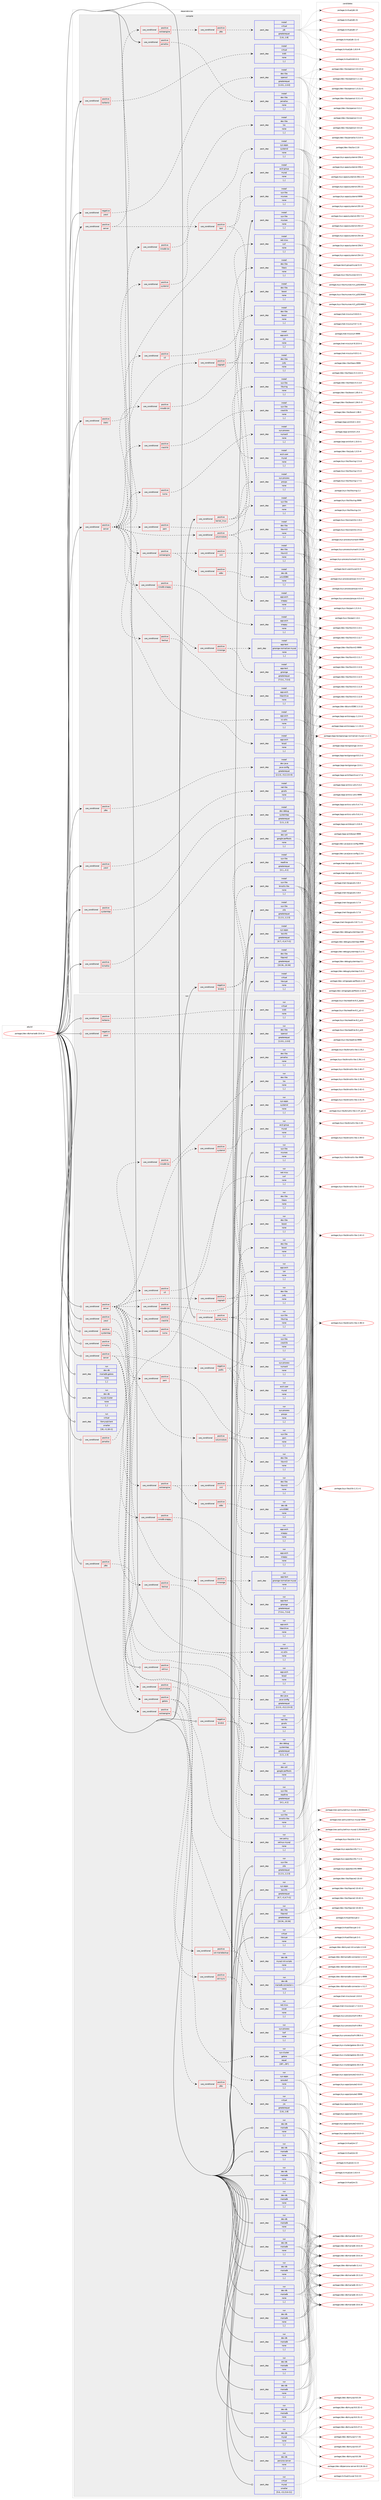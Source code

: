 digraph prolog {

# *************
# Graph options
# *************

newrank=true;
concentrate=true;
compound=true;
graph [rankdir=LR,fontname=Helvetica,fontsize=10,ranksep=1.5];#, ranksep=2.5, nodesep=0.2];
edge  [arrowhead=vee];
node  [fontname=Helvetica,fontsize=10];

# **********
# The ebuild
# **********

subgraph cluster_leftcol {
color=gray;
label=<<i>ebuild</i>>;
id [label="portage://dev-db/mariadb-10.6.14", color=red, width=4, href="../dev-db/mariadb-10.6.14.svg"];
}

# ****************
# The dependencies
# ****************

subgraph cluster_midcol {
color=gray;
label=<<i>dependencies</i>>;
subgraph cluster_compile {
fillcolor="#eeeeee";
style=filled;
label=<<i>compile</i>>;
subgraph cond147510 {
dependency560802 [label=<<TABLE BORDER="0" CELLBORDER="1" CELLSPACING="0" CELLPADDING="4"><TR><TD ROWSPAN="3" CELLPADDING="10">use_conditional</TD></TR><TR><TD>negative</TD></TR><TR><TD>bindist</TD></TR></TABLE>>, shape=none, color=red];
subgraph pack408766 {
dependency560803 [label=<<TABLE BORDER="0" CELLBORDER="1" CELLSPACING="0" CELLPADDING="4" WIDTH="220"><TR><TD ROWSPAN="6" CELLPADDING="30">pack_dep</TD></TR><TR><TD WIDTH="110">install</TD></TR><TR><TD>sys-libs</TD></TR><TR><TD>binutils-libs</TD></TR><TR><TD>none</TD></TR><TR><TD>[,,]</TD></TR></TABLE>>, shape=none, color=blue];
}
dependency560802:e -> dependency560803:w [weight=20,style="dashed",arrowhead="vee"];
subgraph pack408767 {
dependency560804 [label=<<TABLE BORDER="0" CELLBORDER="1" CELLSPACING="0" CELLPADDING="4" WIDTH="220"><TR><TD ROWSPAN="6" CELLPADDING="30">pack_dep</TD></TR><TR><TD WIDTH="110">install</TD></TR><TR><TD>sys-libs</TD></TR><TR><TD>readline</TD></TR><TR><TD>greaterequal</TD></TR><TR><TD>[4.1,,,4.1]</TD></TR></TABLE>>, shape=none, color=blue];
}
dependency560802:e -> dependency560804:w [weight=20,style="dashed",arrowhead="vee"];
}
id:e -> dependency560802:w [weight=20,style="solid",arrowhead="vee"];
subgraph cond147511 {
dependency560805 [label=<<TABLE BORDER="0" CELLBORDER="1" CELLSPACING="0" CELLPADDING="4"><TR><TD ROWSPAN="3" CELLPADDING="10">use_conditional</TD></TR><TR><TD>negative</TD></TR><TR><TD>yassl</TD></TR></TABLE>>, shape=none, color=red];
subgraph pack408768 {
dependency560806 [label=<<TABLE BORDER="0" CELLBORDER="1" CELLSPACING="0" CELLPADDING="4" WIDTH="220"><TR><TD ROWSPAN="6" CELLPADDING="30">pack_dep</TD></TR><TR><TD WIDTH="110">install</TD></TR><TR><TD>dev-libs</TD></TR><TR><TD>openssl</TD></TR><TR><TD>greaterequal</TD></TR><TR><TD>[1.0.0,,,1.0.0]</TD></TR></TABLE>>, shape=none, color=blue];
}
dependency560805:e -> dependency560806:w [weight=20,style="dashed",arrowhead="vee"];
}
id:e -> dependency560805:w [weight=20,style="solid",arrowhead="vee"];
subgraph cond147512 {
dependency560807 [label=<<TABLE BORDER="0" CELLBORDER="1" CELLSPACING="0" CELLPADDING="4"><TR><TD ROWSPAN="3" CELLPADDING="10">use_conditional</TD></TR><TR><TD>positive</TD></TR><TR><TD>jdbc</TD></TR></TABLE>>, shape=none, color=red];
subgraph pack408769 {
dependency560808 [label=<<TABLE BORDER="0" CELLBORDER="1" CELLSPACING="0" CELLPADDING="4" WIDTH="220"><TR><TD ROWSPAN="6" CELLPADDING="30">pack_dep</TD></TR><TR><TD WIDTH="110">install</TD></TR><TR><TD>dev-java</TD></TR><TR><TD>java-config</TD></TR><TR><TD>greaterequal</TD></TR><TR><TD>[2.2.0,,-r3,2.2.0-r3]</TD></TR></TABLE>>, shape=none, color=blue];
}
dependency560807:e -> dependency560808:w [weight=20,style="dashed",arrowhead="vee"];
}
id:e -> dependency560807:w [weight=20,style="solid",arrowhead="vee"];
subgraph cond147513 {
dependency560809 [label=<<TABLE BORDER="0" CELLBORDER="1" CELLSPACING="0" CELLPADDING="4"><TR><TD ROWSPAN="3" CELLPADDING="10">use_conditional</TD></TR><TR><TD>positive</TD></TR><TR><TD>jemalloc</TD></TR></TABLE>>, shape=none, color=red];
subgraph pack408770 {
dependency560810 [label=<<TABLE BORDER="0" CELLBORDER="1" CELLSPACING="0" CELLPADDING="4" WIDTH="220"><TR><TD ROWSPAN="6" CELLPADDING="30">pack_dep</TD></TR><TR><TD WIDTH="110">install</TD></TR><TR><TD>dev-libs</TD></TR><TR><TD>jemalloc</TD></TR><TR><TD>none</TD></TR><TR><TD>[,,]</TD></TR></TABLE>>, shape=none, color=blue];
}
dependency560809:e -> dependency560810:w [weight=20,style="dashed",arrowhead="vee"];
}
id:e -> dependency560809:w [weight=20,style="solid",arrowhead="vee"];
subgraph cond147514 {
dependency560811 [label=<<TABLE BORDER="0" CELLBORDER="1" CELLSPACING="0" CELLPADDING="4"><TR><TD ROWSPAN="3" CELLPADDING="10">use_conditional</TD></TR><TR><TD>positive</TD></TR><TR><TD>kerberos</TD></TR></TABLE>>, shape=none, color=red];
subgraph pack408771 {
dependency560812 [label=<<TABLE BORDER="0" CELLBORDER="1" CELLSPACING="0" CELLPADDING="4" WIDTH="220"><TR><TD ROWSPAN="6" CELLPADDING="30">pack_dep</TD></TR><TR><TD WIDTH="110">install</TD></TR><TR><TD>virtual</TD></TR><TR><TD>krb5</TD></TR><TR><TD>none</TD></TR><TR><TD>[,,]</TD></TR></TABLE>>, shape=none, color=blue];
}
dependency560811:e -> dependency560812:w [weight=20,style="dashed",arrowhead="vee"];
}
id:e -> dependency560811:w [weight=20,style="solid",arrowhead="vee"];
subgraph cond147515 {
dependency560813 [label=<<TABLE BORDER="0" CELLBORDER="1" CELLSPACING="0" CELLPADDING="4"><TR><TD ROWSPAN="3" CELLPADDING="10">use_conditional</TD></TR><TR><TD>positive</TD></TR><TR><TD>kernel_linux</TD></TR></TABLE>>, shape=none, color=red];
subgraph pack408772 {
dependency560814 [label=<<TABLE BORDER="0" CELLBORDER="1" CELLSPACING="0" CELLPADDING="4" WIDTH="220"><TR><TD ROWSPAN="6" CELLPADDING="30">pack_dep</TD></TR><TR><TD WIDTH="110">install</TD></TR><TR><TD>dev-libs</TD></TR><TR><TD>libaio</TD></TR><TR><TD>none</TD></TR><TR><TD>[,,]</TD></TR></TABLE>>, shape=none, color=blue];
}
dependency560813:e -> dependency560814:w [weight=20,style="dashed",arrowhead="vee"];
subgraph pack408773 {
dependency560815 [label=<<TABLE BORDER="0" CELLBORDER="1" CELLSPACING="0" CELLPADDING="4" WIDTH="220"><TR><TD ROWSPAN="6" CELLPADDING="30">pack_dep</TD></TR><TR><TD WIDTH="110">install</TD></TR><TR><TD>sys-libs</TD></TR><TR><TD>liburing</TD></TR><TR><TD>none</TD></TR><TR><TD>[,,]</TD></TR></TABLE>>, shape=none, color=blue];
}
dependency560813:e -> dependency560815:w [weight=20,style="dashed",arrowhead="vee"];
subgraph pack408774 {
dependency560816 [label=<<TABLE BORDER="0" CELLBORDER="1" CELLSPACING="0" CELLPADDING="4" WIDTH="220"><TR><TD ROWSPAN="6" CELLPADDING="30">pack_dep</TD></TR><TR><TD WIDTH="110">install</TD></TR><TR><TD>sys-process</TD></TR><TR><TD>procps</TD></TR><TR><TD>none</TD></TR><TR><TD>[,,]</TD></TR></TABLE>>, shape=none, color=blue];
}
dependency560813:e -> dependency560816:w [weight=20,style="dashed",arrowhead="vee"];
}
id:e -> dependency560813:w [weight=20,style="solid",arrowhead="vee"];
subgraph cond147516 {
dependency560817 [label=<<TABLE BORDER="0" CELLBORDER="1" CELLSPACING="0" CELLPADDING="4"><TR><TD ROWSPAN="3" CELLPADDING="10">use_conditional</TD></TR><TR><TD>positive</TD></TR><TR><TD>server</TD></TR></TABLE>>, shape=none, color=red];
subgraph cond147517 {
dependency560818 [label=<<TABLE BORDER="0" CELLBORDER="1" CELLSPACING="0" CELLPADDING="4"><TR><TD ROWSPAN="3" CELLPADDING="10">use_conditional</TD></TR><TR><TD>positive</TD></TR><TR><TD>extraengine</TD></TR></TABLE>>, shape=none, color=red];
subgraph cond147518 {
dependency560819 [label=<<TABLE BORDER="0" CELLBORDER="1" CELLSPACING="0" CELLPADDING="4"><TR><TD ROWSPAN="3" CELLPADDING="10">use_conditional</TD></TR><TR><TD>positive</TD></TR><TR><TD>jdbc</TD></TR></TABLE>>, shape=none, color=red];
subgraph pack408775 {
dependency560820 [label=<<TABLE BORDER="0" CELLBORDER="1" CELLSPACING="0" CELLPADDING="4" WIDTH="220"><TR><TD ROWSPAN="6" CELLPADDING="30">pack_dep</TD></TR><TR><TD WIDTH="110">install</TD></TR><TR><TD>virtual</TD></TR><TR><TD>jdk</TD></TR><TR><TD>greaterequal</TD></TR><TR><TD>[1.8,,,1.8]</TD></TR></TABLE>>, shape=none, color=blue];
}
dependency560819:e -> dependency560820:w [weight=20,style="dashed",arrowhead="vee"];
}
dependency560818:e -> dependency560819:w [weight=20,style="dashed",arrowhead="vee"];
}
dependency560817:e -> dependency560818:w [weight=20,style="dashed",arrowhead="vee"];
subgraph cond147519 {
dependency560821 [label=<<TABLE BORDER="0" CELLBORDER="1" CELLSPACING="0" CELLPADDING="4"><TR><TD ROWSPAN="3" CELLPADDING="10">use_conditional</TD></TR><TR><TD>positive</TD></TR><TR><TD>test</TD></TR></TABLE>>, shape=none, color=red];
subgraph pack408776 {
dependency560822 [label=<<TABLE BORDER="0" CELLBORDER="1" CELLSPACING="0" CELLPADDING="4" WIDTH="220"><TR><TD ROWSPAN="6" CELLPADDING="30">pack_dep</TD></TR><TR><TD WIDTH="110">install</TD></TR><TR><TD>acct-group</TD></TR><TR><TD>mysql</TD></TR><TR><TD>none</TD></TR><TR><TD>[,,]</TD></TR></TABLE>>, shape=none, color=blue];
}
dependency560821:e -> dependency560822:w [weight=20,style="dashed",arrowhead="vee"];
subgraph pack408777 {
dependency560823 [label=<<TABLE BORDER="0" CELLBORDER="1" CELLSPACING="0" CELLPADDING="4" WIDTH="220"><TR><TD ROWSPAN="6" CELLPADDING="30">pack_dep</TD></TR><TR><TD WIDTH="110">install</TD></TR><TR><TD>acct-user</TD></TR><TR><TD>mysql</TD></TR><TR><TD>none</TD></TR><TR><TD>[,,]</TD></TR></TABLE>>, shape=none, color=blue];
}
dependency560821:e -> dependency560823:w [weight=20,style="dashed",arrowhead="vee"];
}
dependency560817:e -> dependency560821:w [weight=20,style="dashed",arrowhead="vee"];
}
id:e -> dependency560817:w [weight=20,style="solid",arrowhead="vee"];
subgraph cond147520 {
dependency560824 [label=<<TABLE BORDER="0" CELLBORDER="1" CELLSPACING="0" CELLPADDING="4"><TR><TD ROWSPAN="3" CELLPADDING="10">use_conditional</TD></TR><TR><TD>positive</TD></TR><TR><TD>server</TD></TR></TABLE>>, shape=none, color=red];
subgraph pack408778 {
dependency560825 [label=<<TABLE BORDER="0" CELLBORDER="1" CELLSPACING="0" CELLPADDING="4" WIDTH="220"><TR><TD ROWSPAN="6" CELLPADDING="30">pack_dep</TD></TR><TR><TD WIDTH="110">install</TD></TR><TR><TD>app-arch</TD></TR><TR><TD>bzip2</TD></TR><TR><TD>none</TD></TR><TR><TD>[,,]</TD></TR></TABLE>>, shape=none, color=blue];
}
dependency560824:e -> dependency560825:w [weight=20,style="dashed",arrowhead="vee"];
subgraph pack408779 {
dependency560826 [label=<<TABLE BORDER="0" CELLBORDER="1" CELLSPACING="0" CELLPADDING="4" WIDTH="220"><TR><TD ROWSPAN="6" CELLPADDING="30">pack_dep</TD></TR><TR><TD WIDTH="110">install</TD></TR><TR><TD>app-arch</TD></TR><TR><TD>xz-utils</TD></TR><TR><TD>none</TD></TR><TR><TD>[,,]</TD></TR></TABLE>>, shape=none, color=blue];
}
dependency560824:e -> dependency560826:w [weight=20,style="dashed",arrowhead="vee"];
subgraph cond147521 {
dependency560827 [label=<<TABLE BORDER="0" CELLBORDER="1" CELLSPACING="0" CELLPADDING="4"><TR><TD ROWSPAN="3" CELLPADDING="10">use_conditional</TD></TR><TR><TD>positive</TD></TR><TR><TD>backup</TD></TR></TABLE>>, shape=none, color=red];
subgraph pack408780 {
dependency560828 [label=<<TABLE BORDER="0" CELLBORDER="1" CELLSPACING="0" CELLPADDING="4" WIDTH="220"><TR><TD ROWSPAN="6" CELLPADDING="30">pack_dep</TD></TR><TR><TD WIDTH="110">install</TD></TR><TR><TD>app-arch</TD></TR><TR><TD>libarchive</TD></TR><TR><TD>none</TD></TR><TR><TD>[,,]</TD></TR></TABLE>>, shape=none, color=blue];
}
dependency560827:e -> dependency560828:w [weight=20,style="dashed",arrowhead="vee"];
}
dependency560824:e -> dependency560827:w [weight=20,style="dashed",arrowhead="vee"];
subgraph cond147522 {
dependency560829 [label=<<TABLE BORDER="0" CELLBORDER="1" CELLSPACING="0" CELLPADDING="4"><TR><TD ROWSPAN="3" CELLPADDING="10">use_conditional</TD></TR><TR><TD>positive</TD></TR><TR><TD>columnstore</TD></TR></TABLE>>, shape=none, color=red];
subgraph pack408781 {
dependency560830 [label=<<TABLE BORDER="0" CELLBORDER="1" CELLSPACING="0" CELLPADDING="4" WIDTH="220"><TR><TD ROWSPAN="6" CELLPADDING="30">pack_dep</TD></TR><TR><TD WIDTH="110">install</TD></TR><TR><TD>app-arch</TD></TR><TR><TD>snappy</TD></TR><TR><TD>none</TD></TR><TR><TD>[,,]</TD></TR></TABLE>>, shape=none, color=blue];
}
dependency560829:e -> dependency560830:w [weight=20,style="dashed",arrowhead="vee"];
subgraph pack408782 {
dependency560831 [label=<<TABLE BORDER="0" CELLBORDER="1" CELLSPACING="0" CELLPADDING="4" WIDTH="220"><TR><TD ROWSPAN="6" CELLPADDING="30">pack_dep</TD></TR><TR><TD WIDTH="110">install</TD></TR><TR><TD>dev-libs</TD></TR><TR><TD>boost</TD></TR><TR><TD>none</TD></TR><TR><TD>[,,]</TD></TR></TABLE>>, shape=none, color=blue];
}
dependency560829:e -> dependency560831:w [weight=20,style="dashed",arrowhead="vee"];
subgraph pack408783 {
dependency560832 [label=<<TABLE BORDER="0" CELLBORDER="1" CELLSPACING="0" CELLPADDING="4" WIDTH="220"><TR><TD ROWSPAN="6" CELLPADDING="30">pack_dep</TD></TR><TR><TD WIDTH="110">install</TD></TR><TR><TD>dev-libs</TD></TR><TR><TD>libxml2</TD></TR><TR><TD>none</TD></TR><TR><TD>[,,]</TD></TR></TABLE>>, shape=none, color=blue];
}
dependency560829:e -> dependency560832:w [weight=20,style="dashed",arrowhead="vee"];
}
dependency560824:e -> dependency560829:w [weight=20,style="dashed",arrowhead="vee"];
subgraph cond147523 {
dependency560833 [label=<<TABLE BORDER="0" CELLBORDER="1" CELLSPACING="0" CELLPADDING="4"><TR><TD ROWSPAN="3" CELLPADDING="10">use_conditional</TD></TR><TR><TD>positive</TD></TR><TR><TD>cracklib</TD></TR></TABLE>>, shape=none, color=red];
subgraph pack408784 {
dependency560834 [label=<<TABLE BORDER="0" CELLBORDER="1" CELLSPACING="0" CELLPADDING="4" WIDTH="220"><TR><TD ROWSPAN="6" CELLPADDING="30">pack_dep</TD></TR><TR><TD WIDTH="110">install</TD></TR><TR><TD>sys-libs</TD></TR><TR><TD>cracklib</TD></TR><TR><TD>none</TD></TR><TR><TD>[,,]</TD></TR></TABLE>>, shape=none, color=blue];
}
dependency560833:e -> dependency560834:w [weight=20,style="dashed",arrowhead="vee"];
}
dependency560824:e -> dependency560833:w [weight=20,style="dashed",arrowhead="vee"];
subgraph cond147524 {
dependency560835 [label=<<TABLE BORDER="0" CELLBORDER="1" CELLSPACING="0" CELLPADDING="4"><TR><TD ROWSPAN="3" CELLPADDING="10">use_conditional</TD></TR><TR><TD>positive</TD></TR><TR><TD>extraengine</TD></TR></TABLE>>, shape=none, color=red];
subgraph cond147525 {
dependency560836 [label=<<TABLE BORDER="0" CELLBORDER="1" CELLSPACING="0" CELLPADDING="4"><TR><TD ROWSPAN="3" CELLPADDING="10">use_conditional</TD></TR><TR><TD>positive</TD></TR><TR><TD>odbc</TD></TR></TABLE>>, shape=none, color=red];
subgraph pack408785 {
dependency560837 [label=<<TABLE BORDER="0" CELLBORDER="1" CELLSPACING="0" CELLPADDING="4" WIDTH="220"><TR><TD ROWSPAN="6" CELLPADDING="30">pack_dep</TD></TR><TR><TD WIDTH="110">install</TD></TR><TR><TD>dev-db</TD></TR><TR><TD>unixODBC</TD></TR><TR><TD>none</TD></TR><TR><TD>[,,]</TD></TR></TABLE>>, shape=none, color=blue];
}
dependency560836:e -> dependency560837:w [weight=20,style="dashed",arrowhead="vee"];
}
dependency560835:e -> dependency560836:w [weight=20,style="dashed",arrowhead="vee"];
subgraph cond147526 {
dependency560838 [label=<<TABLE BORDER="0" CELLBORDER="1" CELLSPACING="0" CELLPADDING="4"><TR><TD ROWSPAN="3" CELLPADDING="10">use_conditional</TD></TR><TR><TD>positive</TD></TR><TR><TD>xml</TD></TR></TABLE>>, shape=none, color=red];
subgraph pack408786 {
dependency560839 [label=<<TABLE BORDER="0" CELLBORDER="1" CELLSPACING="0" CELLPADDING="4" WIDTH="220"><TR><TD ROWSPAN="6" CELLPADDING="30">pack_dep</TD></TR><TR><TD WIDTH="110">install</TD></TR><TR><TD>dev-libs</TD></TR><TR><TD>libxml2</TD></TR><TR><TD>none</TD></TR><TR><TD>[,,]</TD></TR></TABLE>>, shape=none, color=blue];
}
dependency560838:e -> dependency560839:w [weight=20,style="dashed",arrowhead="vee"];
}
dependency560835:e -> dependency560838:w [weight=20,style="dashed",arrowhead="vee"];
}
dependency560824:e -> dependency560835:w [weight=20,style="dashed",arrowhead="vee"];
subgraph cond147527 {
dependency560840 [label=<<TABLE BORDER="0" CELLBORDER="1" CELLSPACING="0" CELLPADDING="4"><TR><TD ROWSPAN="3" CELLPADDING="10">use_conditional</TD></TR><TR><TD>positive</TD></TR><TR><TD>innodb-lz4</TD></TR></TABLE>>, shape=none, color=red];
subgraph pack408787 {
dependency560841 [label=<<TABLE BORDER="0" CELLBORDER="1" CELLSPACING="0" CELLPADDING="4" WIDTH="220"><TR><TD ROWSPAN="6" CELLPADDING="30">pack_dep</TD></TR><TR><TD WIDTH="110">install</TD></TR><TR><TD>app-arch</TD></TR><TR><TD>lz4</TD></TR><TR><TD>none</TD></TR><TR><TD>[,,]</TD></TR></TABLE>>, shape=none, color=blue];
}
dependency560840:e -> dependency560841:w [weight=20,style="dashed",arrowhead="vee"];
}
dependency560824:e -> dependency560840:w [weight=20,style="dashed",arrowhead="vee"];
subgraph cond147528 {
dependency560842 [label=<<TABLE BORDER="0" CELLBORDER="1" CELLSPACING="0" CELLPADDING="4"><TR><TD ROWSPAN="3" CELLPADDING="10">use_conditional</TD></TR><TR><TD>positive</TD></TR><TR><TD>innodb-lzo</TD></TR></TABLE>>, shape=none, color=red];
subgraph pack408788 {
dependency560843 [label=<<TABLE BORDER="0" CELLBORDER="1" CELLSPACING="0" CELLPADDING="4" WIDTH="220"><TR><TD ROWSPAN="6" CELLPADDING="30">pack_dep</TD></TR><TR><TD WIDTH="110">install</TD></TR><TR><TD>dev-libs</TD></TR><TR><TD>lzo</TD></TR><TR><TD>none</TD></TR><TR><TD>[,,]</TD></TR></TABLE>>, shape=none, color=blue];
}
dependency560842:e -> dependency560843:w [weight=20,style="dashed",arrowhead="vee"];
}
dependency560824:e -> dependency560842:w [weight=20,style="dashed",arrowhead="vee"];
subgraph cond147529 {
dependency560844 [label=<<TABLE BORDER="0" CELLBORDER="1" CELLSPACING="0" CELLPADDING="4"><TR><TD ROWSPAN="3" CELLPADDING="10">use_conditional</TD></TR><TR><TD>positive</TD></TR><TR><TD>innodb-snappy</TD></TR></TABLE>>, shape=none, color=red];
subgraph pack408789 {
dependency560845 [label=<<TABLE BORDER="0" CELLBORDER="1" CELLSPACING="0" CELLPADDING="4" WIDTH="220"><TR><TD ROWSPAN="6" CELLPADDING="30">pack_dep</TD></TR><TR><TD WIDTH="110">install</TD></TR><TR><TD>app-arch</TD></TR><TR><TD>snappy</TD></TR><TR><TD>none</TD></TR><TR><TD>[,,]</TD></TR></TABLE>>, shape=none, color=blue];
}
dependency560844:e -> dependency560845:w [weight=20,style="dashed",arrowhead="vee"];
}
dependency560824:e -> dependency560844:w [weight=20,style="dashed",arrowhead="vee"];
subgraph cond147530 {
dependency560846 [label=<<TABLE BORDER="0" CELLBORDER="1" CELLSPACING="0" CELLPADDING="4"><TR><TD ROWSPAN="3" CELLPADDING="10">use_conditional</TD></TR><TR><TD>positive</TD></TR><TR><TD>mroonga</TD></TR></TABLE>>, shape=none, color=red];
subgraph pack408790 {
dependency560847 [label=<<TABLE BORDER="0" CELLBORDER="1" CELLSPACING="0" CELLPADDING="4" WIDTH="220"><TR><TD ROWSPAN="6" CELLPADDING="30">pack_dep</TD></TR><TR><TD WIDTH="110">install</TD></TR><TR><TD>app-text</TD></TR><TR><TD>groonga-normalizer-mysql</TD></TR><TR><TD>none</TD></TR><TR><TD>[,,]</TD></TR></TABLE>>, shape=none, color=blue];
}
dependency560846:e -> dependency560847:w [weight=20,style="dashed",arrowhead="vee"];
subgraph pack408791 {
dependency560848 [label=<<TABLE BORDER="0" CELLBORDER="1" CELLSPACING="0" CELLPADDING="4" WIDTH="220"><TR><TD ROWSPAN="6" CELLPADDING="30">pack_dep</TD></TR><TR><TD WIDTH="110">install</TD></TR><TR><TD>app-text</TD></TR><TR><TD>groonga</TD></TR><TR><TD>greaterequal</TD></TR><TR><TD>[7.0.4,,,7.0.4]</TD></TR></TABLE>>, shape=none, color=blue];
}
dependency560846:e -> dependency560848:w [weight=20,style="dashed",arrowhead="vee"];
}
dependency560824:e -> dependency560846:w [weight=20,style="dashed",arrowhead="vee"];
subgraph cond147531 {
dependency560849 [label=<<TABLE BORDER="0" CELLBORDER="1" CELLSPACING="0" CELLPADDING="4"><TR><TD ROWSPAN="3" CELLPADDING="10">use_conditional</TD></TR><TR><TD>positive</TD></TR><TR><TD>numa</TD></TR></TABLE>>, shape=none, color=red];
subgraph pack408792 {
dependency560850 [label=<<TABLE BORDER="0" CELLBORDER="1" CELLSPACING="0" CELLPADDING="4" WIDTH="220"><TR><TD ROWSPAN="6" CELLPADDING="30">pack_dep</TD></TR><TR><TD WIDTH="110">install</TD></TR><TR><TD>sys-process</TD></TR><TR><TD>numactl</TD></TR><TR><TD>none</TD></TR><TR><TD>[,,]</TD></TR></TABLE>>, shape=none, color=blue];
}
dependency560849:e -> dependency560850:w [weight=20,style="dashed",arrowhead="vee"];
}
dependency560824:e -> dependency560849:w [weight=20,style="dashed",arrowhead="vee"];
subgraph cond147532 {
dependency560851 [label=<<TABLE BORDER="0" CELLBORDER="1" CELLSPACING="0" CELLPADDING="4"><TR><TD ROWSPAN="3" CELLPADDING="10">use_conditional</TD></TR><TR><TD>positive</TD></TR><TR><TD>oqgraph</TD></TR></TABLE>>, shape=none, color=red];
subgraph pack408793 {
dependency560852 [label=<<TABLE BORDER="0" CELLBORDER="1" CELLSPACING="0" CELLPADDING="4" WIDTH="220"><TR><TD ROWSPAN="6" CELLPADDING="30">pack_dep</TD></TR><TR><TD WIDTH="110">install</TD></TR><TR><TD>dev-libs</TD></TR><TR><TD>boost</TD></TR><TR><TD>none</TD></TR><TR><TD>[,,]</TD></TR></TABLE>>, shape=none, color=blue];
}
dependency560851:e -> dependency560852:w [weight=20,style="dashed",arrowhead="vee"];
subgraph pack408794 {
dependency560853 [label=<<TABLE BORDER="0" CELLBORDER="1" CELLSPACING="0" CELLPADDING="4" WIDTH="220"><TR><TD ROWSPAN="6" CELLPADDING="30">pack_dep</TD></TR><TR><TD WIDTH="110">install</TD></TR><TR><TD>dev-libs</TD></TR><TR><TD>judy</TD></TR><TR><TD>none</TD></TR><TR><TD>[,,]</TD></TR></TABLE>>, shape=none, color=blue];
}
dependency560851:e -> dependency560853:w [weight=20,style="dashed",arrowhead="vee"];
}
dependency560824:e -> dependency560851:w [weight=20,style="dashed",arrowhead="vee"];
subgraph cond147533 {
dependency560854 [label=<<TABLE BORDER="0" CELLBORDER="1" CELLSPACING="0" CELLPADDING="4"><TR><TD ROWSPAN="3" CELLPADDING="10">use_conditional</TD></TR><TR><TD>positive</TD></TR><TR><TD>pam</TD></TR></TABLE>>, shape=none, color=red];
subgraph pack408795 {
dependency560855 [label=<<TABLE BORDER="0" CELLBORDER="1" CELLSPACING="0" CELLPADDING="4" WIDTH="220"><TR><TD ROWSPAN="6" CELLPADDING="30">pack_dep</TD></TR><TR><TD WIDTH="110">install</TD></TR><TR><TD>sys-libs</TD></TR><TR><TD>pam</TD></TR><TR><TD>none</TD></TR><TR><TD>[,,]</TD></TR></TABLE>>, shape=none, color=blue];
}
dependency560854:e -> dependency560855:w [weight=20,style="dashed",arrowhead="vee"];
}
dependency560824:e -> dependency560854:w [weight=20,style="dashed",arrowhead="vee"];
subgraph cond147534 {
dependency560856 [label=<<TABLE BORDER="0" CELLBORDER="1" CELLSPACING="0" CELLPADDING="4"><TR><TD ROWSPAN="3" CELLPADDING="10">use_conditional</TD></TR><TR><TD>positive</TD></TR><TR><TD>s3</TD></TR></TABLE>>, shape=none, color=red];
subgraph pack408796 {
dependency560857 [label=<<TABLE BORDER="0" CELLBORDER="1" CELLSPACING="0" CELLPADDING="4" WIDTH="220"><TR><TD ROWSPAN="6" CELLPADDING="30">pack_dep</TD></TR><TR><TD WIDTH="110">install</TD></TR><TR><TD>net-misc</TD></TR><TR><TD>curl</TD></TR><TR><TD>none</TD></TR><TR><TD>[,,]</TD></TR></TABLE>>, shape=none, color=blue];
}
dependency560856:e -> dependency560857:w [weight=20,style="dashed",arrowhead="vee"];
}
dependency560824:e -> dependency560856:w [weight=20,style="dashed",arrowhead="vee"];
subgraph cond147535 {
dependency560858 [label=<<TABLE BORDER="0" CELLBORDER="1" CELLSPACING="0" CELLPADDING="4"><TR><TD ROWSPAN="3" CELLPADDING="10">use_conditional</TD></TR><TR><TD>positive</TD></TR><TR><TD>systemd</TD></TR></TABLE>>, shape=none, color=red];
subgraph pack408797 {
dependency560859 [label=<<TABLE BORDER="0" CELLBORDER="1" CELLSPACING="0" CELLPADDING="4" WIDTH="220"><TR><TD ROWSPAN="6" CELLPADDING="30">pack_dep</TD></TR><TR><TD WIDTH="110">install</TD></TR><TR><TD>sys-apps</TD></TR><TR><TD>systemd</TD></TR><TR><TD>none</TD></TR><TR><TD>[,,]</TD></TR></TABLE>>, shape=none, color=blue];
}
dependency560858:e -> dependency560859:w [weight=20,style="dashed",arrowhead="vee"];
}
dependency560824:e -> dependency560858:w [weight=20,style="dashed",arrowhead="vee"];
}
id:e -> dependency560824:w [weight=20,style="solid",arrowhead="vee"];
subgraph cond147536 {
dependency560860 [label=<<TABLE BORDER="0" CELLBORDER="1" CELLSPACING="0" CELLPADDING="4"><TR><TD ROWSPAN="3" CELLPADDING="10">use_conditional</TD></TR><TR><TD>positive</TD></TR><TR><TD>static</TD></TR></TABLE>>, shape=none, color=red];
subgraph pack408798 {
dependency560861 [label=<<TABLE BORDER="0" CELLBORDER="1" CELLSPACING="0" CELLPADDING="4" WIDTH="220"><TR><TD ROWSPAN="6" CELLPADDING="30">pack_dep</TD></TR><TR><TD WIDTH="110">install</TD></TR><TR><TD>sys-libs</TD></TR><TR><TD>ncurses</TD></TR><TR><TD>none</TD></TR><TR><TD>[,,]</TD></TR></TABLE>>, shape=none, color=blue];
}
dependency560860:e -> dependency560861:w [weight=20,style="dashed",arrowhead="vee"];
}
id:e -> dependency560860:w [weight=20,style="solid",arrowhead="vee"];
subgraph cond147537 {
dependency560862 [label=<<TABLE BORDER="0" CELLBORDER="1" CELLSPACING="0" CELLPADDING="4"><TR><TD ROWSPAN="3" CELLPADDING="10">use_conditional</TD></TR><TR><TD>positive</TD></TR><TR><TD>systemtap</TD></TR></TABLE>>, shape=none, color=red];
subgraph pack408799 {
dependency560863 [label=<<TABLE BORDER="0" CELLBORDER="1" CELLSPACING="0" CELLPADDING="4" WIDTH="220"><TR><TD ROWSPAN="6" CELLPADDING="30">pack_dep</TD></TR><TR><TD WIDTH="110">install</TD></TR><TR><TD>dev-debug</TD></TR><TR><TD>systemtap</TD></TR><TR><TD>greaterequal</TD></TR><TR><TD>[1.3,,,1.3]</TD></TR></TABLE>>, shape=none, color=blue];
}
dependency560862:e -> dependency560863:w [weight=20,style="dashed",arrowhead="vee"];
}
id:e -> dependency560862:w [weight=20,style="solid",arrowhead="vee"];
subgraph cond147538 {
dependency560864 [label=<<TABLE BORDER="0" CELLBORDER="1" CELLSPACING="0" CELLPADDING="4"><TR><TD ROWSPAN="3" CELLPADDING="10">use_conditional</TD></TR><TR><TD>positive</TD></TR><TR><TD>tcmalloc</TD></TR></TABLE>>, shape=none, color=red];
subgraph pack408800 {
dependency560865 [label=<<TABLE BORDER="0" CELLBORDER="1" CELLSPACING="0" CELLPADDING="4" WIDTH="220"><TR><TD ROWSPAN="6" CELLPADDING="30">pack_dep</TD></TR><TR><TD WIDTH="110">install</TD></TR><TR><TD>dev-util</TD></TR><TR><TD>google-perftools</TD></TR><TR><TD>none</TD></TR><TR><TD>[,,]</TD></TR></TABLE>>, shape=none, color=blue];
}
dependency560864:e -> dependency560865:w [weight=20,style="dashed",arrowhead="vee"];
}
id:e -> dependency560864:w [weight=20,style="solid",arrowhead="vee"];
subgraph cond147539 {
dependency560866 [label=<<TABLE BORDER="0" CELLBORDER="1" CELLSPACING="0" CELLPADDING="4"><TR><TD ROWSPAN="3" CELLPADDING="10">use_conditional</TD></TR><TR><TD>positive</TD></TR><TR><TD>yassl</TD></TR></TABLE>>, shape=none, color=red];
subgraph pack408801 {
dependency560867 [label=<<TABLE BORDER="0" CELLBORDER="1" CELLSPACING="0" CELLPADDING="4" WIDTH="220"><TR><TD ROWSPAN="6" CELLPADDING="30">pack_dep</TD></TR><TR><TD WIDTH="110">install</TD></TR><TR><TD>net-libs</TD></TR><TR><TD>gnutls</TD></TR><TR><TD>none</TD></TR><TR><TD>[,,]</TD></TR></TABLE>>, shape=none, color=blue];
}
dependency560866:e -> dependency560867:w [weight=20,style="dashed",arrowhead="vee"];
}
id:e -> dependency560866:w [weight=20,style="solid",arrowhead="vee"];
subgraph pack408802 {
dependency560868 [label=<<TABLE BORDER="0" CELLBORDER="1" CELLSPACING="0" CELLPADDING="4" WIDTH="220"><TR><TD ROWSPAN="6" CELLPADDING="30">pack_dep</TD></TR><TR><TD WIDTH="110">install</TD></TR><TR><TD>dev-libs</TD></TR><TR><TD>libpcre2</TD></TR><TR><TD>greaterequal</TD></TR><TR><TD>[10.34,,,10.34]</TD></TR></TABLE>>, shape=none, color=blue];
}
id:e -> dependency560868:w [weight=20,style="solid",arrowhead="vee"];
subgraph pack408803 {
dependency560869 [label=<<TABLE BORDER="0" CELLBORDER="1" CELLSPACING="0" CELLPADDING="4" WIDTH="220"><TR><TD ROWSPAN="6" CELLPADDING="30">pack_dep</TD></TR><TR><TD WIDTH="110">install</TD></TR><TR><TD>sys-apps</TD></TR><TR><TD>texinfo</TD></TR><TR><TD>greaterequal</TD></TR><TR><TD>[4.7,,-r1,4.7-r1]</TD></TR></TABLE>>, shape=none, color=blue];
}
id:e -> dependency560869:w [weight=20,style="solid",arrowhead="vee"];
subgraph pack408804 {
dependency560870 [label=<<TABLE BORDER="0" CELLBORDER="1" CELLSPACING="0" CELLPADDING="4" WIDTH="220"><TR><TD ROWSPAN="6" CELLPADDING="30">pack_dep</TD></TR><TR><TD WIDTH="110">install</TD></TR><TR><TD>sys-libs</TD></TR><TR><TD>ncurses</TD></TR><TR><TD>none</TD></TR><TR><TD>[,,]</TD></TR></TABLE>>, shape=none, color=blue];
}
id:e -> dependency560870:w [weight=20,style="solid",arrowhead="vee"];
subgraph pack408805 {
dependency560871 [label=<<TABLE BORDER="0" CELLBORDER="1" CELLSPACING="0" CELLPADDING="4" WIDTH="220"><TR><TD ROWSPAN="6" CELLPADDING="30">pack_dep</TD></TR><TR><TD WIDTH="110">install</TD></TR><TR><TD>sys-libs</TD></TR><TR><TD>zlib</TD></TR><TR><TD>greaterequal</TD></TR><TR><TD>[1.2.3,,,1.2.3]</TD></TR></TABLE>>, shape=none, color=blue];
}
id:e -> dependency560871:w [weight=20,style="solid",arrowhead="vee"];
subgraph pack408806 {
dependency560872 [label=<<TABLE BORDER="0" CELLBORDER="1" CELLSPACING="0" CELLPADDING="4" WIDTH="220"><TR><TD ROWSPAN="6" CELLPADDING="30">pack_dep</TD></TR><TR><TD WIDTH="110">install</TD></TR><TR><TD>virtual</TD></TR><TR><TD>libcrypt</TD></TR><TR><TD>none</TD></TR><TR><TD>[,,]</TD></TR></TABLE>>, shape=none, color=blue];
}
id:e -> dependency560872:w [weight=20,style="solid",arrowhead="vee"];
}
subgraph cluster_compileandrun {
fillcolor="#eeeeee";
style=filled;
label=<<i>compile and run</i>>;
}
subgraph cluster_run {
fillcolor="#eeeeee";
style=filled;
label=<<i>run</i>>;
subgraph cond147540 {
dependency560873 [label=<<TABLE BORDER="0" CELLBORDER="1" CELLSPACING="0" CELLPADDING="4"><TR><TD ROWSPAN="3" CELLPADDING="10">use_conditional</TD></TR><TR><TD>negative</TD></TR><TR><TD>bindist</TD></TR></TABLE>>, shape=none, color=red];
subgraph pack408807 {
dependency560874 [label=<<TABLE BORDER="0" CELLBORDER="1" CELLSPACING="0" CELLPADDING="4" WIDTH="220"><TR><TD ROWSPAN="6" CELLPADDING="30">pack_dep</TD></TR><TR><TD WIDTH="110">run</TD></TR><TR><TD>sys-libs</TD></TR><TR><TD>binutils-libs</TD></TR><TR><TD>none</TD></TR><TR><TD>[,,]</TD></TR></TABLE>>, shape=none, color=blue];
}
dependency560873:e -> dependency560874:w [weight=20,style="dashed",arrowhead="vee"];
subgraph pack408808 {
dependency560875 [label=<<TABLE BORDER="0" CELLBORDER="1" CELLSPACING="0" CELLPADDING="4" WIDTH="220"><TR><TD ROWSPAN="6" CELLPADDING="30">pack_dep</TD></TR><TR><TD WIDTH="110">run</TD></TR><TR><TD>sys-libs</TD></TR><TR><TD>readline</TD></TR><TR><TD>greaterequal</TD></TR><TR><TD>[4.1,,,4.1]</TD></TR></TABLE>>, shape=none, color=blue];
}
dependency560873:e -> dependency560875:w [weight=20,style="dashed",arrowhead="vee"];
}
id:e -> dependency560873:w [weight=20,style="solid",arrowhead="odot"];
subgraph cond147541 {
dependency560876 [label=<<TABLE BORDER="0" CELLBORDER="1" CELLSPACING="0" CELLPADDING="4"><TR><TD ROWSPAN="3" CELLPADDING="10">use_conditional</TD></TR><TR><TD>negative</TD></TR><TR><TD>yassl</TD></TR></TABLE>>, shape=none, color=red];
subgraph pack408809 {
dependency560877 [label=<<TABLE BORDER="0" CELLBORDER="1" CELLSPACING="0" CELLPADDING="4" WIDTH="220"><TR><TD ROWSPAN="6" CELLPADDING="30">pack_dep</TD></TR><TR><TD WIDTH="110">run</TD></TR><TR><TD>dev-libs</TD></TR><TR><TD>openssl</TD></TR><TR><TD>greaterequal</TD></TR><TR><TD>[1.0.0,,,1.0.0]</TD></TR></TABLE>>, shape=none, color=blue];
}
dependency560876:e -> dependency560877:w [weight=20,style="dashed",arrowhead="vee"];
}
id:e -> dependency560876:w [weight=20,style="solid",arrowhead="odot"];
subgraph cond147542 {
dependency560878 [label=<<TABLE BORDER="0" CELLBORDER="1" CELLSPACING="0" CELLPADDING="4"><TR><TD ROWSPAN="3" CELLPADDING="10">use_conditional</TD></TR><TR><TD>positive</TD></TR><TR><TD>jdbc</TD></TR></TABLE>>, shape=none, color=red];
subgraph pack408810 {
dependency560879 [label=<<TABLE BORDER="0" CELLBORDER="1" CELLSPACING="0" CELLPADDING="4" WIDTH="220"><TR><TD ROWSPAN="6" CELLPADDING="30">pack_dep</TD></TR><TR><TD WIDTH="110">run</TD></TR><TR><TD>dev-java</TD></TR><TR><TD>java-config</TD></TR><TR><TD>greaterequal</TD></TR><TR><TD>[2.2.0,,-r3,2.2.0-r3]</TD></TR></TABLE>>, shape=none, color=blue];
}
dependency560878:e -> dependency560879:w [weight=20,style="dashed",arrowhead="vee"];
}
id:e -> dependency560878:w [weight=20,style="solid",arrowhead="odot"];
subgraph cond147543 {
dependency560880 [label=<<TABLE BORDER="0" CELLBORDER="1" CELLSPACING="0" CELLPADDING="4"><TR><TD ROWSPAN="3" CELLPADDING="10">use_conditional</TD></TR><TR><TD>positive</TD></TR><TR><TD>jemalloc</TD></TR></TABLE>>, shape=none, color=red];
subgraph pack408811 {
dependency560881 [label=<<TABLE BORDER="0" CELLBORDER="1" CELLSPACING="0" CELLPADDING="4" WIDTH="220"><TR><TD ROWSPAN="6" CELLPADDING="30">pack_dep</TD></TR><TR><TD WIDTH="110">run</TD></TR><TR><TD>dev-libs</TD></TR><TR><TD>jemalloc</TD></TR><TR><TD>none</TD></TR><TR><TD>[,,]</TD></TR></TABLE>>, shape=none, color=blue];
}
dependency560880:e -> dependency560881:w [weight=20,style="dashed",arrowhead="vee"];
}
id:e -> dependency560880:w [weight=20,style="solid",arrowhead="odot"];
subgraph cond147544 {
dependency560882 [label=<<TABLE BORDER="0" CELLBORDER="1" CELLSPACING="0" CELLPADDING="4"><TR><TD ROWSPAN="3" CELLPADDING="10">use_conditional</TD></TR><TR><TD>positive</TD></TR><TR><TD>kerberos</TD></TR></TABLE>>, shape=none, color=red];
subgraph pack408812 {
dependency560883 [label=<<TABLE BORDER="0" CELLBORDER="1" CELLSPACING="0" CELLPADDING="4" WIDTH="220"><TR><TD ROWSPAN="6" CELLPADDING="30">pack_dep</TD></TR><TR><TD WIDTH="110">run</TD></TR><TR><TD>virtual</TD></TR><TR><TD>krb5</TD></TR><TR><TD>none</TD></TR><TR><TD>[,,]</TD></TR></TABLE>>, shape=none, color=blue];
}
dependency560882:e -> dependency560883:w [weight=20,style="dashed",arrowhead="vee"];
}
id:e -> dependency560882:w [weight=20,style="solid",arrowhead="odot"];
subgraph cond147545 {
dependency560884 [label=<<TABLE BORDER="0" CELLBORDER="1" CELLSPACING="0" CELLPADDING="4"><TR><TD ROWSPAN="3" CELLPADDING="10">use_conditional</TD></TR><TR><TD>positive</TD></TR><TR><TD>kernel_linux</TD></TR></TABLE>>, shape=none, color=red];
subgraph pack408813 {
dependency560885 [label=<<TABLE BORDER="0" CELLBORDER="1" CELLSPACING="0" CELLPADDING="4" WIDTH="220"><TR><TD ROWSPAN="6" CELLPADDING="30">pack_dep</TD></TR><TR><TD WIDTH="110">run</TD></TR><TR><TD>dev-libs</TD></TR><TR><TD>libaio</TD></TR><TR><TD>none</TD></TR><TR><TD>[,,]</TD></TR></TABLE>>, shape=none, color=blue];
}
dependency560884:e -> dependency560885:w [weight=20,style="dashed",arrowhead="vee"];
subgraph pack408814 {
dependency560886 [label=<<TABLE BORDER="0" CELLBORDER="1" CELLSPACING="0" CELLPADDING="4" WIDTH="220"><TR><TD ROWSPAN="6" CELLPADDING="30">pack_dep</TD></TR><TR><TD WIDTH="110">run</TD></TR><TR><TD>sys-libs</TD></TR><TR><TD>liburing</TD></TR><TR><TD>none</TD></TR><TR><TD>[,,]</TD></TR></TABLE>>, shape=none, color=blue];
}
dependency560884:e -> dependency560886:w [weight=20,style="dashed",arrowhead="vee"];
subgraph pack408815 {
dependency560887 [label=<<TABLE BORDER="0" CELLBORDER="1" CELLSPACING="0" CELLPADDING="4" WIDTH="220"><TR><TD ROWSPAN="6" CELLPADDING="30">pack_dep</TD></TR><TR><TD WIDTH="110">run</TD></TR><TR><TD>sys-process</TD></TR><TR><TD>procps</TD></TR><TR><TD>none</TD></TR><TR><TD>[,,]</TD></TR></TABLE>>, shape=none, color=blue];
}
dependency560884:e -> dependency560887:w [weight=20,style="dashed",arrowhead="vee"];
}
id:e -> dependency560884:w [weight=20,style="solid",arrowhead="odot"];
subgraph cond147546 {
dependency560888 [label=<<TABLE BORDER="0" CELLBORDER="1" CELLSPACING="0" CELLPADDING="4"><TR><TD ROWSPAN="3" CELLPADDING="10">use_conditional</TD></TR><TR><TD>positive</TD></TR><TR><TD>selinux</TD></TR></TABLE>>, shape=none, color=red];
subgraph pack408816 {
dependency560889 [label=<<TABLE BORDER="0" CELLBORDER="1" CELLSPACING="0" CELLPADDING="4" WIDTH="220"><TR><TD ROWSPAN="6" CELLPADDING="30">pack_dep</TD></TR><TR><TD WIDTH="110">run</TD></TR><TR><TD>sec-policy</TD></TR><TR><TD>selinux-mysql</TD></TR><TR><TD>none</TD></TR><TR><TD>[,,]</TD></TR></TABLE>>, shape=none, color=blue];
}
dependency560888:e -> dependency560889:w [weight=20,style="dashed",arrowhead="vee"];
}
id:e -> dependency560888:w [weight=20,style="solid",arrowhead="odot"];
subgraph cond147547 {
dependency560890 [label=<<TABLE BORDER="0" CELLBORDER="1" CELLSPACING="0" CELLPADDING="4"><TR><TD ROWSPAN="3" CELLPADDING="10">use_conditional</TD></TR><TR><TD>positive</TD></TR><TR><TD>server</TD></TR></TABLE>>, shape=none, color=red];
subgraph cond147548 {
dependency560891 [label=<<TABLE BORDER="0" CELLBORDER="1" CELLSPACING="0" CELLPADDING="4"><TR><TD ROWSPAN="3" CELLPADDING="10">use_conditional</TD></TR><TR><TD>positive</TD></TR><TR><TD>columnstore</TD></TR></TABLE>>, shape=none, color=red];
subgraph pack408817 {
dependency560892 [label=<<TABLE BORDER="0" CELLBORDER="1" CELLSPACING="0" CELLPADDING="4" WIDTH="220"><TR><TD ROWSPAN="6" CELLPADDING="30">pack_dep</TD></TR><TR><TD WIDTH="110">run</TD></TR><TR><TD>dev-db</TD></TR><TR><TD>mariadb-connector-c</TD></TR><TR><TD>none</TD></TR><TR><TD>[,,]</TD></TR></TABLE>>, shape=none, color=blue];
}
dependency560891:e -> dependency560892:w [weight=20,style="dashed",arrowhead="vee"];
}
dependency560890:e -> dependency560891:w [weight=20,style="dashed",arrowhead="vee"];
subgraph cond147549 {
dependency560893 [label=<<TABLE BORDER="0" CELLBORDER="1" CELLSPACING="0" CELLPADDING="4"><TR><TD ROWSPAN="3" CELLPADDING="10">use_conditional</TD></TR><TR><TD>positive</TD></TR><TR><TD>extraengine</TD></TR></TABLE>>, shape=none, color=red];
subgraph cond147550 {
dependency560894 [label=<<TABLE BORDER="0" CELLBORDER="1" CELLSPACING="0" CELLPADDING="4"><TR><TD ROWSPAN="3" CELLPADDING="10">use_conditional</TD></TR><TR><TD>positive</TD></TR><TR><TD>jdbc</TD></TR></TABLE>>, shape=none, color=red];
subgraph pack408818 {
dependency560895 [label=<<TABLE BORDER="0" CELLBORDER="1" CELLSPACING="0" CELLPADDING="4" WIDTH="220"><TR><TD ROWSPAN="6" CELLPADDING="30">pack_dep</TD></TR><TR><TD WIDTH="110">run</TD></TR><TR><TD>virtual</TD></TR><TR><TD>jre</TD></TR><TR><TD>greaterequal</TD></TR><TR><TD>[1.8,,,1.8]</TD></TR></TABLE>>, shape=none, color=blue];
}
dependency560894:e -> dependency560895:w [weight=20,style="dashed",arrowhead="vee"];
}
dependency560893:e -> dependency560894:w [weight=20,style="dashed",arrowhead="vee"];
}
dependency560890:e -> dependency560893:w [weight=20,style="dashed",arrowhead="vee"];
subgraph cond147551 {
dependency560896 [label=<<TABLE BORDER="0" CELLBORDER="1" CELLSPACING="0" CELLPADDING="4"><TR><TD ROWSPAN="3" CELLPADDING="10">use_conditional</TD></TR><TR><TD>positive</TD></TR><TR><TD>galera</TD></TR></TABLE>>, shape=none, color=red];
subgraph pack408819 {
dependency560897 [label=<<TABLE BORDER="0" CELLBORDER="1" CELLSPACING="0" CELLPADDING="4" WIDTH="220"><TR><TD ROWSPAN="6" CELLPADDING="30">pack_dep</TD></TR><TR><TD WIDTH="110">run</TD></TR><TR><TD>sys-apps</TD></TR><TR><TD>iproute2</TD></TR><TR><TD>none</TD></TR><TR><TD>[,,]</TD></TR></TABLE>>, shape=none, color=blue];
}
dependency560896:e -> dependency560897:w [weight=20,style="dashed",arrowhead="vee"];
subgraph pack408820 {
dependency560898 [label=<<TABLE BORDER="0" CELLBORDER="1" CELLSPACING="0" CELLPADDING="4" WIDTH="220"><TR><TD ROWSPAN="6" CELLPADDING="30">pack_dep</TD></TR><TR><TD WIDTH="110">run</TD></TR><TR><TD>sys-cluster</TD></TR><TR><TD>galera</TD></TR><TR><TD>equal</TD></TR><TR><TD>[26*,,,26*]</TD></TR></TABLE>>, shape=none, color=blue];
}
dependency560896:e -> dependency560898:w [weight=20,style="dashed",arrowhead="vee"];
subgraph cond147552 {
dependency560899 [label=<<TABLE BORDER="0" CELLBORDER="1" CELLSPACING="0" CELLPADDING="4"><TR><TD ROWSPAN="3" CELLPADDING="10">use_conditional</TD></TR><TR><TD>positive</TD></TR><TR><TD>sst-rsync</TD></TR></TABLE>>, shape=none, color=red];
subgraph pack408821 {
dependency560900 [label=<<TABLE BORDER="0" CELLBORDER="1" CELLSPACING="0" CELLPADDING="4" WIDTH="220"><TR><TD ROWSPAN="6" CELLPADDING="30">pack_dep</TD></TR><TR><TD WIDTH="110">run</TD></TR><TR><TD>sys-process</TD></TR><TR><TD>lsof</TD></TR><TR><TD>none</TD></TR><TR><TD>[,,]</TD></TR></TABLE>>, shape=none, color=blue];
}
dependency560899:e -> dependency560900:w [weight=20,style="dashed",arrowhead="vee"];
}
dependency560896:e -> dependency560899:w [weight=20,style="dashed",arrowhead="vee"];
subgraph cond147553 {
dependency560901 [label=<<TABLE BORDER="0" CELLBORDER="1" CELLSPACING="0" CELLPADDING="4"><TR><TD ROWSPAN="3" CELLPADDING="10">use_conditional</TD></TR><TR><TD>positive</TD></TR><TR><TD>sst-mariabackup</TD></TR></TABLE>>, shape=none, color=red];
subgraph pack408822 {
dependency560902 [label=<<TABLE BORDER="0" CELLBORDER="1" CELLSPACING="0" CELLPADDING="4" WIDTH="220"><TR><TD ROWSPAN="6" CELLPADDING="30">pack_dep</TD></TR><TR><TD WIDTH="110">run</TD></TR><TR><TD>net-misc</TD></TR><TR><TD>socat</TD></TR><TR><TD>none</TD></TR><TR><TD>[,,]</TD></TR></TABLE>>, shape=none, color=blue];
}
dependency560901:e -> dependency560902:w [weight=20,style="dashed",arrowhead="vee"];
}
dependency560896:e -> dependency560901:w [weight=20,style="dashed",arrowhead="vee"];
}
dependency560890:e -> dependency560896:w [weight=20,style="dashed",arrowhead="vee"];
subgraph cond147554 {
dependency560903 [label=<<TABLE BORDER="0" CELLBORDER="1" CELLSPACING="0" CELLPADDING="4"><TR><TD ROWSPAN="3" CELLPADDING="10">use_conditional</TD></TR><TR><TD>negative</TD></TR><TR><TD>prefix</TD></TR></TABLE>>, shape=none, color=red];
subgraph pack408823 {
dependency560904 [label=<<TABLE BORDER="0" CELLBORDER="1" CELLSPACING="0" CELLPADDING="4" WIDTH="220"><TR><TD ROWSPAN="6" CELLPADDING="30">pack_dep</TD></TR><TR><TD WIDTH="110">run</TD></TR><TR><TD>dev-db</TD></TR><TR><TD>mysql-init-scripts</TD></TR><TR><TD>none</TD></TR><TR><TD>[,,]</TD></TR></TABLE>>, shape=none, color=blue];
}
dependency560903:e -> dependency560904:w [weight=20,style="dashed",arrowhead="vee"];
subgraph pack408824 {
dependency560905 [label=<<TABLE BORDER="0" CELLBORDER="1" CELLSPACING="0" CELLPADDING="4" WIDTH="220"><TR><TD ROWSPAN="6" CELLPADDING="30">pack_dep</TD></TR><TR><TD WIDTH="110">run</TD></TR><TR><TD>acct-group</TD></TR><TR><TD>mysql</TD></TR><TR><TD>none</TD></TR><TR><TD>[,,]</TD></TR></TABLE>>, shape=none, color=blue];
}
dependency560903:e -> dependency560905:w [weight=20,style="dashed",arrowhead="vee"];
subgraph pack408825 {
dependency560906 [label=<<TABLE BORDER="0" CELLBORDER="1" CELLSPACING="0" CELLPADDING="4" WIDTH="220"><TR><TD ROWSPAN="6" CELLPADDING="30">pack_dep</TD></TR><TR><TD WIDTH="110">run</TD></TR><TR><TD>acct-user</TD></TR><TR><TD>mysql</TD></TR><TR><TD>none</TD></TR><TR><TD>[,,]</TD></TR></TABLE>>, shape=none, color=blue];
}
dependency560903:e -> dependency560906:w [weight=20,style="dashed",arrowhead="vee"];
}
dependency560890:e -> dependency560903:w [weight=20,style="dashed",arrowhead="vee"];
}
id:e -> dependency560890:w [weight=20,style="solid",arrowhead="odot"];
subgraph cond147555 {
dependency560907 [label=<<TABLE BORDER="0" CELLBORDER="1" CELLSPACING="0" CELLPADDING="4"><TR><TD ROWSPAN="3" CELLPADDING="10">use_conditional</TD></TR><TR><TD>positive</TD></TR><TR><TD>server</TD></TR></TABLE>>, shape=none, color=red];
subgraph pack408826 {
dependency560908 [label=<<TABLE BORDER="0" CELLBORDER="1" CELLSPACING="0" CELLPADDING="4" WIDTH="220"><TR><TD ROWSPAN="6" CELLPADDING="30">pack_dep</TD></TR><TR><TD WIDTH="110">run</TD></TR><TR><TD>app-arch</TD></TR><TR><TD>bzip2</TD></TR><TR><TD>none</TD></TR><TR><TD>[,,]</TD></TR></TABLE>>, shape=none, color=blue];
}
dependency560907:e -> dependency560908:w [weight=20,style="dashed",arrowhead="vee"];
subgraph pack408827 {
dependency560909 [label=<<TABLE BORDER="0" CELLBORDER="1" CELLSPACING="0" CELLPADDING="4" WIDTH="220"><TR><TD ROWSPAN="6" CELLPADDING="30">pack_dep</TD></TR><TR><TD WIDTH="110">run</TD></TR><TR><TD>app-arch</TD></TR><TR><TD>xz-utils</TD></TR><TR><TD>none</TD></TR><TR><TD>[,,]</TD></TR></TABLE>>, shape=none, color=blue];
}
dependency560907:e -> dependency560909:w [weight=20,style="dashed",arrowhead="vee"];
subgraph cond147556 {
dependency560910 [label=<<TABLE BORDER="0" CELLBORDER="1" CELLSPACING="0" CELLPADDING="4"><TR><TD ROWSPAN="3" CELLPADDING="10">use_conditional</TD></TR><TR><TD>positive</TD></TR><TR><TD>backup</TD></TR></TABLE>>, shape=none, color=red];
subgraph pack408828 {
dependency560911 [label=<<TABLE BORDER="0" CELLBORDER="1" CELLSPACING="0" CELLPADDING="4" WIDTH="220"><TR><TD ROWSPAN="6" CELLPADDING="30">pack_dep</TD></TR><TR><TD WIDTH="110">run</TD></TR><TR><TD>app-arch</TD></TR><TR><TD>libarchive</TD></TR><TR><TD>none</TD></TR><TR><TD>[,,]</TD></TR></TABLE>>, shape=none, color=blue];
}
dependency560910:e -> dependency560911:w [weight=20,style="dashed",arrowhead="vee"];
}
dependency560907:e -> dependency560910:w [weight=20,style="dashed",arrowhead="vee"];
subgraph cond147557 {
dependency560912 [label=<<TABLE BORDER="0" CELLBORDER="1" CELLSPACING="0" CELLPADDING="4"><TR><TD ROWSPAN="3" CELLPADDING="10">use_conditional</TD></TR><TR><TD>positive</TD></TR><TR><TD>columnstore</TD></TR></TABLE>>, shape=none, color=red];
subgraph pack408829 {
dependency560913 [label=<<TABLE BORDER="0" CELLBORDER="1" CELLSPACING="0" CELLPADDING="4" WIDTH="220"><TR><TD ROWSPAN="6" CELLPADDING="30">pack_dep</TD></TR><TR><TD WIDTH="110">run</TD></TR><TR><TD>app-arch</TD></TR><TR><TD>snappy</TD></TR><TR><TD>none</TD></TR><TR><TD>[,,]</TD></TR></TABLE>>, shape=none, color=blue];
}
dependency560912:e -> dependency560913:w [weight=20,style="dashed",arrowhead="vee"];
subgraph pack408830 {
dependency560914 [label=<<TABLE BORDER="0" CELLBORDER="1" CELLSPACING="0" CELLPADDING="4" WIDTH="220"><TR><TD ROWSPAN="6" CELLPADDING="30">pack_dep</TD></TR><TR><TD WIDTH="110">run</TD></TR><TR><TD>dev-libs</TD></TR><TR><TD>boost</TD></TR><TR><TD>none</TD></TR><TR><TD>[,,]</TD></TR></TABLE>>, shape=none, color=blue];
}
dependency560912:e -> dependency560914:w [weight=20,style="dashed",arrowhead="vee"];
subgraph pack408831 {
dependency560915 [label=<<TABLE BORDER="0" CELLBORDER="1" CELLSPACING="0" CELLPADDING="4" WIDTH="220"><TR><TD ROWSPAN="6" CELLPADDING="30">pack_dep</TD></TR><TR><TD WIDTH="110">run</TD></TR><TR><TD>dev-libs</TD></TR><TR><TD>libxml2</TD></TR><TR><TD>none</TD></TR><TR><TD>[,,]</TD></TR></TABLE>>, shape=none, color=blue];
}
dependency560912:e -> dependency560915:w [weight=20,style="dashed",arrowhead="vee"];
}
dependency560907:e -> dependency560912:w [weight=20,style="dashed",arrowhead="vee"];
subgraph cond147558 {
dependency560916 [label=<<TABLE BORDER="0" CELLBORDER="1" CELLSPACING="0" CELLPADDING="4"><TR><TD ROWSPAN="3" CELLPADDING="10">use_conditional</TD></TR><TR><TD>positive</TD></TR><TR><TD>cracklib</TD></TR></TABLE>>, shape=none, color=red];
subgraph pack408832 {
dependency560917 [label=<<TABLE BORDER="0" CELLBORDER="1" CELLSPACING="0" CELLPADDING="4" WIDTH="220"><TR><TD ROWSPAN="6" CELLPADDING="30">pack_dep</TD></TR><TR><TD WIDTH="110">run</TD></TR><TR><TD>sys-libs</TD></TR><TR><TD>cracklib</TD></TR><TR><TD>none</TD></TR><TR><TD>[,,]</TD></TR></TABLE>>, shape=none, color=blue];
}
dependency560916:e -> dependency560917:w [weight=20,style="dashed",arrowhead="vee"];
}
dependency560907:e -> dependency560916:w [weight=20,style="dashed",arrowhead="vee"];
subgraph cond147559 {
dependency560918 [label=<<TABLE BORDER="0" CELLBORDER="1" CELLSPACING="0" CELLPADDING="4"><TR><TD ROWSPAN="3" CELLPADDING="10">use_conditional</TD></TR><TR><TD>positive</TD></TR><TR><TD>extraengine</TD></TR></TABLE>>, shape=none, color=red];
subgraph cond147560 {
dependency560919 [label=<<TABLE BORDER="0" CELLBORDER="1" CELLSPACING="0" CELLPADDING="4"><TR><TD ROWSPAN="3" CELLPADDING="10">use_conditional</TD></TR><TR><TD>positive</TD></TR><TR><TD>odbc</TD></TR></TABLE>>, shape=none, color=red];
subgraph pack408833 {
dependency560920 [label=<<TABLE BORDER="0" CELLBORDER="1" CELLSPACING="0" CELLPADDING="4" WIDTH="220"><TR><TD ROWSPAN="6" CELLPADDING="30">pack_dep</TD></TR><TR><TD WIDTH="110">run</TD></TR><TR><TD>dev-db</TD></TR><TR><TD>unixODBC</TD></TR><TR><TD>none</TD></TR><TR><TD>[,,]</TD></TR></TABLE>>, shape=none, color=blue];
}
dependency560919:e -> dependency560920:w [weight=20,style="dashed",arrowhead="vee"];
}
dependency560918:e -> dependency560919:w [weight=20,style="dashed",arrowhead="vee"];
subgraph cond147561 {
dependency560921 [label=<<TABLE BORDER="0" CELLBORDER="1" CELLSPACING="0" CELLPADDING="4"><TR><TD ROWSPAN="3" CELLPADDING="10">use_conditional</TD></TR><TR><TD>positive</TD></TR><TR><TD>xml</TD></TR></TABLE>>, shape=none, color=red];
subgraph pack408834 {
dependency560922 [label=<<TABLE BORDER="0" CELLBORDER="1" CELLSPACING="0" CELLPADDING="4" WIDTH="220"><TR><TD ROWSPAN="6" CELLPADDING="30">pack_dep</TD></TR><TR><TD WIDTH="110">run</TD></TR><TR><TD>dev-libs</TD></TR><TR><TD>libxml2</TD></TR><TR><TD>none</TD></TR><TR><TD>[,,]</TD></TR></TABLE>>, shape=none, color=blue];
}
dependency560921:e -> dependency560922:w [weight=20,style="dashed",arrowhead="vee"];
}
dependency560918:e -> dependency560921:w [weight=20,style="dashed",arrowhead="vee"];
}
dependency560907:e -> dependency560918:w [weight=20,style="dashed",arrowhead="vee"];
subgraph cond147562 {
dependency560923 [label=<<TABLE BORDER="0" CELLBORDER="1" CELLSPACING="0" CELLPADDING="4"><TR><TD ROWSPAN="3" CELLPADDING="10">use_conditional</TD></TR><TR><TD>positive</TD></TR><TR><TD>innodb-lz4</TD></TR></TABLE>>, shape=none, color=red];
subgraph pack408835 {
dependency560924 [label=<<TABLE BORDER="0" CELLBORDER="1" CELLSPACING="0" CELLPADDING="4" WIDTH="220"><TR><TD ROWSPAN="6" CELLPADDING="30">pack_dep</TD></TR><TR><TD WIDTH="110">run</TD></TR><TR><TD>app-arch</TD></TR><TR><TD>lz4</TD></TR><TR><TD>none</TD></TR><TR><TD>[,,]</TD></TR></TABLE>>, shape=none, color=blue];
}
dependency560923:e -> dependency560924:w [weight=20,style="dashed",arrowhead="vee"];
}
dependency560907:e -> dependency560923:w [weight=20,style="dashed",arrowhead="vee"];
subgraph cond147563 {
dependency560925 [label=<<TABLE BORDER="0" CELLBORDER="1" CELLSPACING="0" CELLPADDING="4"><TR><TD ROWSPAN="3" CELLPADDING="10">use_conditional</TD></TR><TR><TD>positive</TD></TR><TR><TD>innodb-lzo</TD></TR></TABLE>>, shape=none, color=red];
subgraph pack408836 {
dependency560926 [label=<<TABLE BORDER="0" CELLBORDER="1" CELLSPACING="0" CELLPADDING="4" WIDTH="220"><TR><TD ROWSPAN="6" CELLPADDING="30">pack_dep</TD></TR><TR><TD WIDTH="110">run</TD></TR><TR><TD>dev-libs</TD></TR><TR><TD>lzo</TD></TR><TR><TD>none</TD></TR><TR><TD>[,,]</TD></TR></TABLE>>, shape=none, color=blue];
}
dependency560925:e -> dependency560926:w [weight=20,style="dashed",arrowhead="vee"];
}
dependency560907:e -> dependency560925:w [weight=20,style="dashed",arrowhead="vee"];
subgraph cond147564 {
dependency560927 [label=<<TABLE BORDER="0" CELLBORDER="1" CELLSPACING="0" CELLPADDING="4"><TR><TD ROWSPAN="3" CELLPADDING="10">use_conditional</TD></TR><TR><TD>positive</TD></TR><TR><TD>innodb-snappy</TD></TR></TABLE>>, shape=none, color=red];
subgraph pack408837 {
dependency560928 [label=<<TABLE BORDER="0" CELLBORDER="1" CELLSPACING="0" CELLPADDING="4" WIDTH="220"><TR><TD ROWSPAN="6" CELLPADDING="30">pack_dep</TD></TR><TR><TD WIDTH="110">run</TD></TR><TR><TD>app-arch</TD></TR><TR><TD>snappy</TD></TR><TR><TD>none</TD></TR><TR><TD>[,,]</TD></TR></TABLE>>, shape=none, color=blue];
}
dependency560927:e -> dependency560928:w [weight=20,style="dashed",arrowhead="vee"];
}
dependency560907:e -> dependency560927:w [weight=20,style="dashed",arrowhead="vee"];
subgraph cond147565 {
dependency560929 [label=<<TABLE BORDER="0" CELLBORDER="1" CELLSPACING="0" CELLPADDING="4"><TR><TD ROWSPAN="3" CELLPADDING="10">use_conditional</TD></TR><TR><TD>positive</TD></TR><TR><TD>mroonga</TD></TR></TABLE>>, shape=none, color=red];
subgraph pack408838 {
dependency560930 [label=<<TABLE BORDER="0" CELLBORDER="1" CELLSPACING="0" CELLPADDING="4" WIDTH="220"><TR><TD ROWSPAN="6" CELLPADDING="30">pack_dep</TD></TR><TR><TD WIDTH="110">run</TD></TR><TR><TD>app-text</TD></TR><TR><TD>groonga-normalizer-mysql</TD></TR><TR><TD>none</TD></TR><TR><TD>[,,]</TD></TR></TABLE>>, shape=none, color=blue];
}
dependency560929:e -> dependency560930:w [weight=20,style="dashed",arrowhead="vee"];
subgraph pack408839 {
dependency560931 [label=<<TABLE BORDER="0" CELLBORDER="1" CELLSPACING="0" CELLPADDING="4" WIDTH="220"><TR><TD ROWSPAN="6" CELLPADDING="30">pack_dep</TD></TR><TR><TD WIDTH="110">run</TD></TR><TR><TD>app-text</TD></TR><TR><TD>groonga</TD></TR><TR><TD>greaterequal</TD></TR><TR><TD>[7.0.4,,,7.0.4]</TD></TR></TABLE>>, shape=none, color=blue];
}
dependency560929:e -> dependency560931:w [weight=20,style="dashed",arrowhead="vee"];
}
dependency560907:e -> dependency560929:w [weight=20,style="dashed",arrowhead="vee"];
subgraph cond147566 {
dependency560932 [label=<<TABLE BORDER="0" CELLBORDER="1" CELLSPACING="0" CELLPADDING="4"><TR><TD ROWSPAN="3" CELLPADDING="10">use_conditional</TD></TR><TR><TD>positive</TD></TR><TR><TD>numa</TD></TR></TABLE>>, shape=none, color=red];
subgraph pack408840 {
dependency560933 [label=<<TABLE BORDER="0" CELLBORDER="1" CELLSPACING="0" CELLPADDING="4" WIDTH="220"><TR><TD ROWSPAN="6" CELLPADDING="30">pack_dep</TD></TR><TR><TD WIDTH="110">run</TD></TR><TR><TD>sys-process</TD></TR><TR><TD>numactl</TD></TR><TR><TD>none</TD></TR><TR><TD>[,,]</TD></TR></TABLE>>, shape=none, color=blue];
}
dependency560932:e -> dependency560933:w [weight=20,style="dashed",arrowhead="vee"];
}
dependency560907:e -> dependency560932:w [weight=20,style="dashed",arrowhead="vee"];
subgraph cond147567 {
dependency560934 [label=<<TABLE BORDER="0" CELLBORDER="1" CELLSPACING="0" CELLPADDING="4"><TR><TD ROWSPAN="3" CELLPADDING="10">use_conditional</TD></TR><TR><TD>positive</TD></TR><TR><TD>oqgraph</TD></TR></TABLE>>, shape=none, color=red];
subgraph pack408841 {
dependency560935 [label=<<TABLE BORDER="0" CELLBORDER="1" CELLSPACING="0" CELLPADDING="4" WIDTH="220"><TR><TD ROWSPAN="6" CELLPADDING="30">pack_dep</TD></TR><TR><TD WIDTH="110">run</TD></TR><TR><TD>dev-libs</TD></TR><TR><TD>boost</TD></TR><TR><TD>none</TD></TR><TR><TD>[,,]</TD></TR></TABLE>>, shape=none, color=blue];
}
dependency560934:e -> dependency560935:w [weight=20,style="dashed",arrowhead="vee"];
subgraph pack408842 {
dependency560936 [label=<<TABLE BORDER="0" CELLBORDER="1" CELLSPACING="0" CELLPADDING="4" WIDTH="220"><TR><TD ROWSPAN="6" CELLPADDING="30">pack_dep</TD></TR><TR><TD WIDTH="110">run</TD></TR><TR><TD>dev-libs</TD></TR><TR><TD>judy</TD></TR><TR><TD>none</TD></TR><TR><TD>[,,]</TD></TR></TABLE>>, shape=none, color=blue];
}
dependency560934:e -> dependency560936:w [weight=20,style="dashed",arrowhead="vee"];
}
dependency560907:e -> dependency560934:w [weight=20,style="dashed",arrowhead="vee"];
subgraph cond147568 {
dependency560937 [label=<<TABLE BORDER="0" CELLBORDER="1" CELLSPACING="0" CELLPADDING="4"><TR><TD ROWSPAN="3" CELLPADDING="10">use_conditional</TD></TR><TR><TD>positive</TD></TR><TR><TD>pam</TD></TR></TABLE>>, shape=none, color=red];
subgraph pack408843 {
dependency560938 [label=<<TABLE BORDER="0" CELLBORDER="1" CELLSPACING="0" CELLPADDING="4" WIDTH="220"><TR><TD ROWSPAN="6" CELLPADDING="30">pack_dep</TD></TR><TR><TD WIDTH="110">run</TD></TR><TR><TD>sys-libs</TD></TR><TR><TD>pam</TD></TR><TR><TD>none</TD></TR><TR><TD>[,,]</TD></TR></TABLE>>, shape=none, color=blue];
}
dependency560937:e -> dependency560938:w [weight=20,style="dashed",arrowhead="vee"];
}
dependency560907:e -> dependency560937:w [weight=20,style="dashed",arrowhead="vee"];
subgraph cond147569 {
dependency560939 [label=<<TABLE BORDER="0" CELLBORDER="1" CELLSPACING="0" CELLPADDING="4"><TR><TD ROWSPAN="3" CELLPADDING="10">use_conditional</TD></TR><TR><TD>positive</TD></TR><TR><TD>s3</TD></TR></TABLE>>, shape=none, color=red];
subgraph pack408844 {
dependency560940 [label=<<TABLE BORDER="0" CELLBORDER="1" CELLSPACING="0" CELLPADDING="4" WIDTH="220"><TR><TD ROWSPAN="6" CELLPADDING="30">pack_dep</TD></TR><TR><TD WIDTH="110">run</TD></TR><TR><TD>net-misc</TD></TR><TR><TD>curl</TD></TR><TR><TD>none</TD></TR><TR><TD>[,,]</TD></TR></TABLE>>, shape=none, color=blue];
}
dependency560939:e -> dependency560940:w [weight=20,style="dashed",arrowhead="vee"];
}
dependency560907:e -> dependency560939:w [weight=20,style="dashed",arrowhead="vee"];
subgraph cond147570 {
dependency560941 [label=<<TABLE BORDER="0" CELLBORDER="1" CELLSPACING="0" CELLPADDING="4"><TR><TD ROWSPAN="3" CELLPADDING="10">use_conditional</TD></TR><TR><TD>positive</TD></TR><TR><TD>systemd</TD></TR></TABLE>>, shape=none, color=red];
subgraph pack408845 {
dependency560942 [label=<<TABLE BORDER="0" CELLBORDER="1" CELLSPACING="0" CELLPADDING="4" WIDTH="220"><TR><TD ROWSPAN="6" CELLPADDING="30">pack_dep</TD></TR><TR><TD WIDTH="110">run</TD></TR><TR><TD>sys-apps</TD></TR><TR><TD>systemd</TD></TR><TR><TD>none</TD></TR><TR><TD>[,,]</TD></TR></TABLE>>, shape=none, color=blue];
}
dependency560941:e -> dependency560942:w [weight=20,style="dashed",arrowhead="vee"];
}
dependency560907:e -> dependency560941:w [weight=20,style="dashed",arrowhead="vee"];
}
id:e -> dependency560907:w [weight=20,style="solid",arrowhead="odot"];
subgraph cond147571 {
dependency560943 [label=<<TABLE BORDER="0" CELLBORDER="1" CELLSPACING="0" CELLPADDING="4"><TR><TD ROWSPAN="3" CELLPADDING="10">use_conditional</TD></TR><TR><TD>positive</TD></TR><TR><TD>systemtap</TD></TR></TABLE>>, shape=none, color=red];
subgraph pack408846 {
dependency560944 [label=<<TABLE BORDER="0" CELLBORDER="1" CELLSPACING="0" CELLPADDING="4" WIDTH="220"><TR><TD ROWSPAN="6" CELLPADDING="30">pack_dep</TD></TR><TR><TD WIDTH="110">run</TD></TR><TR><TD>dev-debug</TD></TR><TR><TD>systemtap</TD></TR><TR><TD>greaterequal</TD></TR><TR><TD>[1.3,,,1.3]</TD></TR></TABLE>>, shape=none, color=blue];
}
dependency560943:e -> dependency560944:w [weight=20,style="dashed",arrowhead="vee"];
}
id:e -> dependency560943:w [weight=20,style="solid",arrowhead="odot"];
subgraph cond147572 {
dependency560945 [label=<<TABLE BORDER="0" CELLBORDER="1" CELLSPACING="0" CELLPADDING="4"><TR><TD ROWSPAN="3" CELLPADDING="10">use_conditional</TD></TR><TR><TD>positive</TD></TR><TR><TD>tcmalloc</TD></TR></TABLE>>, shape=none, color=red];
subgraph pack408847 {
dependency560946 [label=<<TABLE BORDER="0" CELLBORDER="1" CELLSPACING="0" CELLPADDING="4" WIDTH="220"><TR><TD ROWSPAN="6" CELLPADDING="30">pack_dep</TD></TR><TR><TD WIDTH="110">run</TD></TR><TR><TD>dev-util</TD></TR><TR><TD>google-perftools</TD></TR><TR><TD>none</TD></TR><TR><TD>[,,]</TD></TR></TABLE>>, shape=none, color=blue];
}
dependency560945:e -> dependency560946:w [weight=20,style="dashed",arrowhead="vee"];
}
id:e -> dependency560945:w [weight=20,style="solid",arrowhead="odot"];
subgraph cond147573 {
dependency560947 [label=<<TABLE BORDER="0" CELLBORDER="1" CELLSPACING="0" CELLPADDING="4"><TR><TD ROWSPAN="3" CELLPADDING="10">use_conditional</TD></TR><TR><TD>positive</TD></TR><TR><TD>yassl</TD></TR></TABLE>>, shape=none, color=red];
subgraph pack408848 {
dependency560948 [label=<<TABLE BORDER="0" CELLBORDER="1" CELLSPACING="0" CELLPADDING="4" WIDTH="220"><TR><TD ROWSPAN="6" CELLPADDING="30">pack_dep</TD></TR><TR><TD WIDTH="110">run</TD></TR><TR><TD>net-libs</TD></TR><TR><TD>gnutls</TD></TR><TR><TD>none</TD></TR><TR><TD>[,,]</TD></TR></TABLE>>, shape=none, color=blue];
}
dependency560947:e -> dependency560948:w [weight=20,style="dashed",arrowhead="vee"];
}
id:e -> dependency560947:w [weight=20,style="solid",arrowhead="odot"];
subgraph pack408849 {
dependency560949 [label=<<TABLE BORDER="0" CELLBORDER="1" CELLSPACING="0" CELLPADDING="4" WIDTH="220"><TR><TD ROWSPAN="6" CELLPADDING="30">pack_dep</TD></TR><TR><TD WIDTH="110">run</TD></TR><TR><TD>dev-libs</TD></TR><TR><TD>libpcre2</TD></TR><TR><TD>greaterequal</TD></TR><TR><TD>[10.34,,,10.34]</TD></TR></TABLE>>, shape=none, color=blue];
}
id:e -> dependency560949:w [weight=20,style="solid",arrowhead="odot"];
subgraph pack408850 {
dependency560950 [label=<<TABLE BORDER="0" CELLBORDER="1" CELLSPACING="0" CELLPADDING="4" WIDTH="220"><TR><TD ROWSPAN="6" CELLPADDING="30">pack_dep</TD></TR><TR><TD WIDTH="110">run</TD></TR><TR><TD>sys-apps</TD></TR><TR><TD>texinfo</TD></TR><TR><TD>greaterequal</TD></TR><TR><TD>[4.7,,-r1,4.7-r1]</TD></TR></TABLE>>, shape=none, color=blue];
}
id:e -> dependency560950:w [weight=20,style="solid",arrowhead="odot"];
subgraph pack408851 {
dependency560951 [label=<<TABLE BORDER="0" CELLBORDER="1" CELLSPACING="0" CELLPADDING="4" WIDTH="220"><TR><TD ROWSPAN="6" CELLPADDING="30">pack_dep</TD></TR><TR><TD WIDTH="110">run</TD></TR><TR><TD>sys-libs</TD></TR><TR><TD>ncurses</TD></TR><TR><TD>none</TD></TR><TR><TD>[,,]</TD></TR></TABLE>>, shape=none, color=blue];
}
id:e -> dependency560951:w [weight=20,style="solid",arrowhead="odot"];
subgraph pack408852 {
dependency560952 [label=<<TABLE BORDER="0" CELLBORDER="1" CELLSPACING="0" CELLPADDING="4" WIDTH="220"><TR><TD ROWSPAN="6" CELLPADDING="30">pack_dep</TD></TR><TR><TD WIDTH="110">run</TD></TR><TR><TD>sys-libs</TD></TR><TR><TD>zlib</TD></TR><TR><TD>greaterequal</TD></TR><TR><TD>[1.2.3,,,1.2.3]</TD></TR></TABLE>>, shape=none, color=blue];
}
id:e -> dependency560952:w [weight=20,style="solid",arrowhead="odot"];
subgraph pack408853 {
dependency560953 [label=<<TABLE BORDER="0" CELLBORDER="1" CELLSPACING="0" CELLPADDING="4" WIDTH="220"><TR><TD ROWSPAN="6" CELLPADDING="30">pack_dep</TD></TR><TR><TD WIDTH="110">run</TD></TR><TR><TD>virtual</TD></TR><TR><TD>libcrypt</TD></TR><TR><TD>none</TD></TR><TR><TD>[,,]</TD></TR></TABLE>>, shape=none, color=blue];
}
id:e -> dependency560953:w [weight=20,style="solid",arrowhead="odot"];
subgraph pack408854 {
dependency560954 [label=<<TABLE BORDER="0" CELLBORDER="1" CELLSPACING="0" CELLPADDING="4" WIDTH="220"><TR><TD ROWSPAN="6" CELLPADDING="30">pack_dep</TD></TR><TR><TD WIDTH="110">run</TD></TR><TR><TD>dev-db</TD></TR><TR><TD>mariadb</TD></TR><TR><TD>none</TD></TR><TR><TD>[,,]</TD></TR></TABLE>>, shape=none, color=blue];
}
id:e -> dependency560954:w [weight=20,style="solid",arrowhead="odot"];
subgraph pack408855 {
dependency560955 [label=<<TABLE BORDER="0" CELLBORDER="1" CELLSPACING="0" CELLPADDING="4" WIDTH="220"><TR><TD ROWSPAN="6" CELLPADDING="30">pack_dep</TD></TR><TR><TD WIDTH="110">run</TD></TR><TR><TD>dev-db</TD></TR><TR><TD>mariadb</TD></TR><TR><TD>none</TD></TR><TR><TD>[,,]</TD></TR></TABLE>>, shape=none, color=blue];
}
id:e -> dependency560955:w [weight=20,style="solid",arrowhead="odot"];
subgraph pack408856 {
dependency560956 [label=<<TABLE BORDER="0" CELLBORDER="1" CELLSPACING="0" CELLPADDING="4" WIDTH="220"><TR><TD ROWSPAN="6" CELLPADDING="30">pack_dep</TD></TR><TR><TD WIDTH="110">run</TD></TR><TR><TD>dev-db</TD></TR><TR><TD>mariadb</TD></TR><TR><TD>none</TD></TR><TR><TD>[,,]</TD></TR></TABLE>>, shape=none, color=blue];
}
id:e -> dependency560956:w [weight=20,style="solid",arrowhead="odot"];
subgraph pack408857 {
dependency560957 [label=<<TABLE BORDER="0" CELLBORDER="1" CELLSPACING="0" CELLPADDING="4" WIDTH="220"><TR><TD ROWSPAN="6" CELLPADDING="30">pack_dep</TD></TR><TR><TD WIDTH="110">run</TD></TR><TR><TD>dev-db</TD></TR><TR><TD>mariadb</TD></TR><TR><TD>none</TD></TR><TR><TD>[,,]</TD></TR></TABLE>>, shape=none, color=blue];
}
id:e -> dependency560957:w [weight=20,style="solid",arrowhead="odot"];
subgraph pack408858 {
dependency560958 [label=<<TABLE BORDER="0" CELLBORDER="1" CELLSPACING="0" CELLPADDING="4" WIDTH="220"><TR><TD ROWSPAN="6" CELLPADDING="30">pack_dep</TD></TR><TR><TD WIDTH="110">run</TD></TR><TR><TD>dev-db</TD></TR><TR><TD>mariadb</TD></TR><TR><TD>none</TD></TR><TR><TD>[,,]</TD></TR></TABLE>>, shape=none, color=blue];
}
id:e -> dependency560958:w [weight=20,style="solid",arrowhead="odot"];
subgraph pack408859 {
dependency560959 [label=<<TABLE BORDER="0" CELLBORDER="1" CELLSPACING="0" CELLPADDING="4" WIDTH="220"><TR><TD ROWSPAN="6" CELLPADDING="30">pack_dep</TD></TR><TR><TD WIDTH="110">run</TD></TR><TR><TD>dev-db</TD></TR><TR><TD>mariadb</TD></TR><TR><TD>none</TD></TR><TR><TD>[,,]</TD></TR></TABLE>>, shape=none, color=blue];
}
id:e -> dependency560959:w [weight=20,style="solid",arrowhead="odot"];
subgraph pack408860 {
dependency560960 [label=<<TABLE BORDER="0" CELLBORDER="1" CELLSPACING="0" CELLPADDING="4" WIDTH="220"><TR><TD ROWSPAN="6" CELLPADDING="30">pack_dep</TD></TR><TR><TD WIDTH="110">run</TD></TR><TR><TD>dev-db</TD></TR><TR><TD>mariadb</TD></TR><TR><TD>none</TD></TR><TR><TD>[,,]</TD></TR></TABLE>>, shape=none, color=blue];
}
id:e -> dependency560960:w [weight=20,style="solid",arrowhead="odot"];
subgraph pack408861 {
dependency560961 [label=<<TABLE BORDER="0" CELLBORDER="1" CELLSPACING="0" CELLPADDING="4" WIDTH="220"><TR><TD ROWSPAN="6" CELLPADDING="30">pack_dep</TD></TR><TR><TD WIDTH="110">run</TD></TR><TR><TD>dev-db</TD></TR><TR><TD>mariadb</TD></TR><TR><TD>none</TD></TR><TR><TD>[,,]</TD></TR></TABLE>>, shape=none, color=blue];
}
id:e -> dependency560961:w [weight=20,style="solid",arrowhead="odot"];
subgraph pack408862 {
dependency560962 [label=<<TABLE BORDER="0" CELLBORDER="1" CELLSPACING="0" CELLPADDING="4" WIDTH="220"><TR><TD ROWSPAN="6" CELLPADDING="30">pack_dep</TD></TR><TR><TD WIDTH="110">run</TD></TR><TR><TD>dev-db</TD></TR><TR><TD>mariadb</TD></TR><TR><TD>none</TD></TR><TR><TD>[,,]</TD></TR></TABLE>>, shape=none, color=blue];
}
id:e -> dependency560962:w [weight=20,style="solid",arrowhead="odot"];
subgraph pack408863 {
dependency560963 [label=<<TABLE BORDER="0" CELLBORDER="1" CELLSPACING="0" CELLPADDING="4" WIDTH="220"><TR><TD ROWSPAN="6" CELLPADDING="30">pack_dep</TD></TR><TR><TD WIDTH="110">run</TD></TR><TR><TD>dev-db</TD></TR><TR><TD>mariadb</TD></TR><TR><TD>none</TD></TR><TR><TD>[,,]</TD></TR></TABLE>>, shape=none, color=blue];
}
id:e -> dependency560963:w [weight=20,style="solid",arrowhead="odot"];
subgraph pack408864 {
dependency560964 [label=<<TABLE BORDER="0" CELLBORDER="1" CELLSPACING="0" CELLPADDING="4" WIDTH="220"><TR><TD ROWSPAN="6" CELLPADDING="30">pack_dep</TD></TR><TR><TD WIDTH="110">run</TD></TR><TR><TD>dev-db</TD></TR><TR><TD>mariadb</TD></TR><TR><TD>none</TD></TR><TR><TD>[,,]</TD></TR></TABLE>>, shape=none, color=blue];
}
id:e -> dependency560964:w [weight=20,style="solid",arrowhead="odot"];
subgraph pack408865 {
dependency560965 [label=<<TABLE BORDER="0" CELLBORDER="1" CELLSPACING="0" CELLPADDING="4" WIDTH="220"><TR><TD ROWSPAN="6" CELLPADDING="30">pack_dep</TD></TR><TR><TD WIDTH="110">run</TD></TR><TR><TD>dev-db</TD></TR><TR><TD>mariadb</TD></TR><TR><TD>none</TD></TR><TR><TD>[,,]</TD></TR></TABLE>>, shape=none, color=blue];
}
id:e -> dependency560965:w [weight=20,style="solid",arrowhead="odot"];
subgraph pack408866 {
dependency560966 [label=<<TABLE BORDER="0" CELLBORDER="1" CELLSPACING="0" CELLPADDING="4" WIDTH="220"><TR><TD ROWSPAN="6" CELLPADDING="30">pack_dep</TD></TR><TR><TD WIDTH="110">run</TD></TR><TR><TD>dev-db</TD></TR><TR><TD>mariadb</TD></TR><TR><TD>none</TD></TR><TR><TD>[,,]</TD></TR></TABLE>>, shape=none, color=blue];
}
id:e -> dependency560966:w [weight=20,style="solid",arrowhead="odot"];
subgraph pack408867 {
dependency560967 [label=<<TABLE BORDER="0" CELLBORDER="1" CELLSPACING="0" CELLPADDING="4" WIDTH="220"><TR><TD ROWSPAN="6" CELLPADDING="30">pack_dep</TD></TR><TR><TD WIDTH="110">run</TD></TR><TR><TD>dev-db</TD></TR><TR><TD>mariadb-galera</TD></TR><TR><TD>none</TD></TR><TR><TD>[,,]</TD></TR></TABLE>>, shape=none, color=blue];
}
id:e -> dependency560967:w [weight=20,style="solid",arrowhead="odot"];
subgraph pack408868 {
dependency560968 [label=<<TABLE BORDER="0" CELLBORDER="1" CELLSPACING="0" CELLPADDING="4" WIDTH="220"><TR><TD ROWSPAN="6" CELLPADDING="30">pack_dep</TD></TR><TR><TD WIDTH="110">run</TD></TR><TR><TD>dev-db</TD></TR><TR><TD>mysql</TD></TR><TR><TD>none</TD></TR><TR><TD>[,,]</TD></TR></TABLE>>, shape=none, color=blue];
}
id:e -> dependency560968:w [weight=20,style="solid",arrowhead="odot"];
subgraph pack408869 {
dependency560969 [label=<<TABLE BORDER="0" CELLBORDER="1" CELLSPACING="0" CELLPADDING="4" WIDTH="220"><TR><TD ROWSPAN="6" CELLPADDING="30">pack_dep</TD></TR><TR><TD WIDTH="110">run</TD></TR><TR><TD>dev-db</TD></TR><TR><TD>mysql-cluster</TD></TR><TR><TD>none</TD></TR><TR><TD>[,,]</TD></TR></TABLE>>, shape=none, color=blue];
}
id:e -> dependency560969:w [weight=20,style="solid",arrowhead="odot"];
subgraph pack408870 {
dependency560970 [label=<<TABLE BORDER="0" CELLBORDER="1" CELLSPACING="0" CELLPADDING="4" WIDTH="220"><TR><TD ROWSPAN="6" CELLPADDING="30">pack_dep</TD></TR><TR><TD WIDTH="110">run</TD></TR><TR><TD>dev-db</TD></TR><TR><TD>percona-server</TD></TR><TR><TD>none</TD></TR><TR><TD>[,,]</TD></TR></TABLE>>, shape=none, color=blue];
}
id:e -> dependency560970:w [weight=20,style="solid",arrowhead="odot"];
subgraph pack408871 {
dependency560971 [label=<<TABLE BORDER="0" CELLBORDER="1" CELLSPACING="0" CELLPADDING="4" WIDTH="220"><TR><TD ROWSPAN="6" CELLPADDING="30">pack_dep</TD></TR><TR><TD WIDTH="110">run</TD></TR><TR><TD>virtual</TD></TR><TR><TD>libmysqlclient</TD></TR><TR><TD>smaller</TD></TR><TR><TD>[18,,-r1,18-r1]</TD></TR></TABLE>>, shape=none, color=blue];
}
id:e -> dependency560971:w [weight=20,style="solid",arrowhead="odot"];
subgraph pack408872 {
dependency560972 [label=<<TABLE BORDER="0" CELLBORDER="1" CELLSPACING="0" CELLPADDING="4" WIDTH="220"><TR><TD ROWSPAN="6" CELLPADDING="30">pack_dep</TD></TR><TR><TD WIDTH="110">run</TD></TR><TR><TD>virtual</TD></TR><TR><TD>mysql</TD></TR><TR><TD>smaller</TD></TR><TR><TD>[5.6,,-r11,5.6-r11]</TD></TR></TABLE>>, shape=none, color=blue];
}
id:e -> dependency560972:w [weight=20,style="solid",arrowhead="odot"];
}
}

# **************
# The candidates
# **************

subgraph cluster_choices {
rank=same;
color=gray;
label=<<i>candidates</i>>;

subgraph choice408766 {
color=black;
nodesep=1;
choice1151211154510810598115479810511011711610510811545108105981154557575757 [label="portage://sys-libs/binutils-libs-9999", color=red, width=4,href="../sys-libs/binutils-libs-9999.svg"];
choice11512111545108105981154798105110117116105108115451081059811545504652514511450 [label="portage://sys-libs/binutils-libs-2.43-r2", color=red, width=4,href="../sys-libs/binutils-libs-2.43-r2.svg"];
choice1151211154510810598115479810511011711610510811545108105981154550465251 [label="portage://sys-libs/binutils-libs-2.43", color=red, width=4,href="../sys-libs/binutils-libs-2.43.svg"];
choice11512111545108105981154798105110117116105108115451081059811545504652504511450 [label="portage://sys-libs/binutils-libs-2.42-r2", color=red, width=4,href="../sys-libs/binutils-libs-2.42-r2.svg"];
choice11512111545108105981154798105110117116105108115451081059811545504652504511449 [label="portage://sys-libs/binutils-libs-2.42-r1", color=red, width=4,href="../sys-libs/binutils-libs-2.42-r1.svg"];
choice11512111545108105981154798105110117116105108115451081059811545504652494511453 [label="portage://sys-libs/binutils-libs-2.41-r5", color=red, width=4,href="../sys-libs/binutils-libs-2.41-r5.svg"];
choice11512111545108105981154798105110117116105108115451081059811545504652484511455 [label="portage://sys-libs/binutils-libs-2.40-r7", color=red, width=4,href="../sys-libs/binutils-libs-2.40-r7.svg"];
choice11512111545108105981154798105110117116105108115451081059811545504651574511453 [label="portage://sys-libs/binutils-libs-2.39-r5", color=red, width=4,href="../sys-libs/binutils-libs-2.39-r5.svg"];
choice11512111545108105981154798105110117116105108115451081059811545504651564511450 [label="portage://sys-libs/binutils-libs-2.38-r2", color=red, width=4,href="../sys-libs/binutils-libs-2.38-r2.svg"];
choice115121115451081059811547981051101171161051081154510810598115455046515595112494511450 [label="portage://sys-libs/binutils-libs-2.37_p1-r2", color=red, width=4,href="../sys-libs/binutils-libs-2.37_p1-r2.svg"];
choice115121115451081059811547981051101171161051081154510810598115455046515446494511450 [label="portage://sys-libs/binutils-libs-2.36.1-r2", color=red, width=4,href="../sys-libs/binutils-libs-2.36.1-r2.svg"];
choice11512111545108105981154798105110117116105108115451081059811545504651534650 [label="portage://sys-libs/binutils-libs-2.35.2", color=red, width=4,href="../sys-libs/binutils-libs-2.35.2.svg"];
choice11512111545108105981154798105110117116105108115451081059811545504651524511450 [label="portage://sys-libs/binutils-libs-2.34-r2", color=red, width=4,href="../sys-libs/binutils-libs-2.34-r2.svg"];
dependency560803:e -> choice1151211154510810598115479810511011711610510811545108105981154557575757:w [style=dotted,weight="100"];
dependency560803:e -> choice11512111545108105981154798105110117116105108115451081059811545504652514511450:w [style=dotted,weight="100"];
dependency560803:e -> choice1151211154510810598115479810511011711610510811545108105981154550465251:w [style=dotted,weight="100"];
dependency560803:e -> choice11512111545108105981154798105110117116105108115451081059811545504652504511450:w [style=dotted,weight="100"];
dependency560803:e -> choice11512111545108105981154798105110117116105108115451081059811545504652504511449:w [style=dotted,weight="100"];
dependency560803:e -> choice11512111545108105981154798105110117116105108115451081059811545504652494511453:w [style=dotted,weight="100"];
dependency560803:e -> choice11512111545108105981154798105110117116105108115451081059811545504652484511455:w [style=dotted,weight="100"];
dependency560803:e -> choice11512111545108105981154798105110117116105108115451081059811545504651574511453:w [style=dotted,weight="100"];
dependency560803:e -> choice11512111545108105981154798105110117116105108115451081059811545504651564511450:w [style=dotted,weight="100"];
dependency560803:e -> choice115121115451081059811547981051101171161051081154510810598115455046515595112494511450:w [style=dotted,weight="100"];
dependency560803:e -> choice115121115451081059811547981051101171161051081154510810598115455046515446494511450:w [style=dotted,weight="100"];
dependency560803:e -> choice11512111545108105981154798105110117116105108115451081059811545504651534650:w [style=dotted,weight="100"];
dependency560803:e -> choice11512111545108105981154798105110117116105108115451081059811545504651524511450:w [style=dotted,weight="100"];
}
subgraph choice408767 {
color=black;
nodesep=1;
choice115121115451081059811547114101971001081051101014557575757 [label="portage://sys-libs/readline-9999", color=red, width=4,href="../sys-libs/readline-9999.svg"];
choice1151211154510810598115471141019710010810511010145564651959710811210497 [label="portage://sys-libs/readline-8.3_alpha", color=red, width=4,href="../sys-libs/readline-8.3_alpha.svg"];
choice1151211154510810598115471141019710010810511010145564650951124951 [label="portage://sys-libs/readline-8.2_p13", color=red, width=4,href="../sys-libs/readline-8.2_p13.svg"];
choice1151211154510810598115471141019710010810511010145564650951124948 [label="portage://sys-libs/readline-8.2_p10", color=red, width=4,href="../sys-libs/readline-8.2_p10.svg"];
choice115121115451081059811547114101971001081051101014556464995112504511450 [label="portage://sys-libs/readline-8.1_p2-r2", color=red, width=4,href="../sys-libs/readline-8.1_p2-r2.svg"];
dependency560804:e -> choice115121115451081059811547114101971001081051101014557575757:w [style=dotted,weight="100"];
dependency560804:e -> choice1151211154510810598115471141019710010810511010145564651959710811210497:w [style=dotted,weight="100"];
dependency560804:e -> choice1151211154510810598115471141019710010810511010145564650951124951:w [style=dotted,weight="100"];
dependency560804:e -> choice1151211154510810598115471141019710010810511010145564650951124948:w [style=dotted,weight="100"];
dependency560804:e -> choice115121115451081059811547114101971001081051101014556464995112504511450:w [style=dotted,weight="100"];
}
subgraph choice408768 {
color=black;
nodesep=1;
choice1001011184510810598115471111121011101151151084551465146494511451 [label="portage://dev-libs/openssl-3.3.1-r3", color=red, width=4,href="../dev-libs/openssl-3.3.1-r3.svg"];
choice100101118451081059811547111112101110115115108455146504650 [label="portage://dev-libs/openssl-3.2.2", color=red, width=4,href="../dev-libs/openssl-3.2.2.svg"];
choice100101118451081059811547111112101110115115108455146494654 [label="portage://dev-libs/openssl-3.1.6", color=red, width=4,href="../dev-libs/openssl-3.1.6.svg"];
choice10010111845108105981154711111210111011511510845514648464952 [label="portage://dev-libs/openssl-3.0.14", color=red, width=4,href="../dev-libs/openssl-3.0.14.svg"];
choice100101118451081059811547111112101110115115108455146484649514511450 [label="portage://dev-libs/openssl-3.0.13-r2", color=red, width=4,href="../dev-libs/openssl-3.0.13-r2.svg"];
choice100101118451081059811547111112101110115115108454946494649119 [label="portage://dev-libs/openssl-1.1.1w", color=red, width=4,href="../dev-libs/openssl-1.1.1w.svg"];
choice1001011184510810598115471111121011101151151084549464846501174511449 [label="portage://dev-libs/openssl-1.0.2u-r1", color=red, width=4,href="../dev-libs/openssl-1.0.2u-r1.svg"];
dependency560806:e -> choice1001011184510810598115471111121011101151151084551465146494511451:w [style=dotted,weight="100"];
dependency560806:e -> choice100101118451081059811547111112101110115115108455146504650:w [style=dotted,weight="100"];
dependency560806:e -> choice100101118451081059811547111112101110115115108455146494654:w [style=dotted,weight="100"];
dependency560806:e -> choice10010111845108105981154711111210111011511510845514648464952:w [style=dotted,weight="100"];
dependency560806:e -> choice100101118451081059811547111112101110115115108455146484649514511450:w [style=dotted,weight="100"];
dependency560806:e -> choice100101118451081059811547111112101110115115108454946494649119:w [style=dotted,weight="100"];
dependency560806:e -> choice1001011184510810598115471111121011101151151084549464846501174511449:w [style=dotted,weight="100"];
}
subgraph choice408769 {
color=black;
nodesep=1;
choice10010111845106971189747106971189745991111101021051034557575757 [label="portage://dev-java/java-config-9999", color=red, width=4,href="../dev-java/java-config-9999.svg"];
choice1001011184510697118974710697118974599111110102105103455046514652 [label="portage://dev-java/java-config-2.3.4", color=red, width=4,href="../dev-java/java-config-2.3.4.svg"];
dependency560808:e -> choice10010111845106971189747106971189745991111101021051034557575757:w [style=dotted,weight="100"];
dependency560808:e -> choice1001011184510697118974710697118974599111110102105103455046514652:w [style=dotted,weight="100"];
}
subgraph choice408770 {
color=black;
nodesep=1;
choice10010111845108105981154710610110997108108111994553465146484511449 [label="portage://dev-libs/jemalloc-5.3.0-r1", color=red, width=4,href="../dev-libs/jemalloc-5.3.0-r1.svg"];
dependency560810:e -> choice10010111845108105981154710610110997108108111994553465146484511449:w [style=dotted,weight="100"];
}
subgraph choice408771 {
color=black;
nodesep=1;
choice1181051141161179710847107114985345484511449 [label="portage://virtual/krb5-0-r1", color=red, width=4,href="../virtual/krb5-0-r1.svg"];
dependency560812:e -> choice1181051141161179710847107114985345484511449:w [style=dotted,weight="100"];
}
subgraph choice408772 {
color=black;
nodesep=1;
choice10010111845108105981154710810598971051114557575757 [label="portage://dev-libs/libaio-9999", color=red, width=4,href="../dev-libs/libaio-9999.svg"];
choice100101118451081059811547108105989710511145484651464949514511449 [label="portage://dev-libs/libaio-0.3.113-r1", color=red, width=4,href="../dev-libs/libaio-0.3.113-r1.svg"];
choice10010111845108105981154710810598971051114548465146494951 [label="portage://dev-libs/libaio-0.3.113", color=red, width=4,href="../dev-libs/libaio-0.3.113.svg"];
dependency560814:e -> choice10010111845108105981154710810598971051114557575757:w [style=dotted,weight="100"];
dependency560814:e -> choice100101118451081059811547108105989710511145484651464949514511449:w [style=dotted,weight="100"];
dependency560814:e -> choice10010111845108105981154710810598971051114548465146494951:w [style=dotted,weight="100"];
}
subgraph choice408773 {
color=black;
nodesep=1;
choice115121115451081059811547108105981171141051101034557575757 [label="portage://sys-libs/liburing-9999", color=red, width=4,href="../sys-libs/liburing-9999.svg"];
choice11512111545108105981154710810598117114105110103455046554511449 [label="portage://sys-libs/liburing-2.7-r1", color=red, width=4,href="../sys-libs/liburing-2.7-r1.svg"];
choice1151211154510810598115471081059811711410511010345504654 [label="portage://sys-libs/liburing-2.6", color=red, width=4,href="../sys-libs/liburing-2.6.svg"];
choice11512111545108105981154710810598117114105110103455046534511450 [label="portage://sys-libs/liburing-2.5-r2", color=red, width=4,href="../sys-libs/liburing-2.5-r2.svg"];
choice11512111545108105981154710810598117114105110103455046514511452 [label="portage://sys-libs/liburing-2.3-r4", color=red, width=4,href="../sys-libs/liburing-2.3-r4.svg"];
choice1151211154510810598115471081059811711410511010345504650 [label="portage://sys-libs/liburing-2.2", color=red, width=4,href="../sys-libs/liburing-2.2.svg"];
dependency560815:e -> choice115121115451081059811547108105981171141051101034557575757:w [style=dotted,weight="100"];
dependency560815:e -> choice11512111545108105981154710810598117114105110103455046554511449:w [style=dotted,weight="100"];
dependency560815:e -> choice1151211154510810598115471081059811711410511010345504654:w [style=dotted,weight="100"];
dependency560815:e -> choice11512111545108105981154710810598117114105110103455046534511450:w [style=dotted,weight="100"];
dependency560815:e -> choice11512111545108105981154710810598117114105110103455046514511452:w [style=dotted,weight="100"];
dependency560815:e -> choice1151211154510810598115471081059811711410511010345504650:w [style=dotted,weight="100"];
}
subgraph choice408774 {
color=black;
nodesep=1;
choice115121115451121141119910111511547112114111991121154552464846524511449 [label="portage://sys-process/procps-4.0.4-r1", color=red, width=4,href="../sys-process/procps-4.0.4-r1.svg"];
choice11512111545112114111991011151154711211411199112115455246484652 [label="portage://sys-process/procps-4.0.4", color=red, width=4,href="../sys-process/procps-4.0.4.svg"];
choice11512111545112114111991011151154711211411199112115455146514649554511450 [label="portage://sys-process/procps-3.3.17-r2", color=red, width=4,href="../sys-process/procps-3.3.17-r2.svg"];
dependency560816:e -> choice115121115451121141119910111511547112114111991121154552464846524511449:w [style=dotted,weight="100"];
dependency560816:e -> choice11512111545112114111991011151154711211411199112115455246484652:w [style=dotted,weight="100"];
dependency560816:e -> choice11512111545112114111991011151154711211411199112115455146514649554511450:w [style=dotted,weight="100"];
}
subgraph choice408775 {
color=black;
nodesep=1;
choice1181051141161179710847106100107455052 [label="portage://virtual/jdk-24", color=red, width=4,href="../virtual/jdk-24.svg"];
choice1181051141161179710847106100107455049 [label="portage://virtual/jdk-21", color=red, width=4,href="../virtual/jdk-21.svg"];
choice1181051141161179710847106100107454955 [label="portage://virtual/jdk-17", color=red, width=4,href="../virtual/jdk-17.svg"];
choice11810511411611797108471061001074549494511450 [label="portage://virtual/jdk-11-r2", color=red, width=4,href="../virtual/jdk-11-r2.svg"];
choice11810511411611797108471061001074549465646484511457 [label="portage://virtual/jdk-1.8.0-r9", color=red, width=4,href="../virtual/jdk-1.8.0-r9.svg"];
dependency560820:e -> choice1181051141161179710847106100107455052:w [style=dotted,weight="100"];
dependency560820:e -> choice1181051141161179710847106100107455049:w [style=dotted,weight="100"];
dependency560820:e -> choice1181051141161179710847106100107454955:w [style=dotted,weight="100"];
dependency560820:e -> choice11810511411611797108471061001074549494511450:w [style=dotted,weight="100"];
dependency560820:e -> choice11810511411611797108471061001074549465646484511457:w [style=dotted,weight="100"];
}
subgraph choice408776 {
color=black;
nodesep=1;
choice979999116451031141111171124710912111511310845484511451 [label="portage://acct-group/mysql-0-r3", color=red, width=4,href="../acct-group/mysql-0-r3.svg"];
dependency560822:e -> choice979999116451031141111171124710912111511310845484511451:w [style=dotted,weight="100"];
}
subgraph choice408777 {
color=black;
nodesep=1;
choice979999116451171151011144710912111511310845484511451 [label="portage://acct-user/mysql-0-r3", color=red, width=4,href="../acct-user/mysql-0-r3.svg"];
dependency560823:e -> choice979999116451171151011144710912111511310845484511451:w [style=dotted,weight="100"];
}
subgraph choice408778 {
color=black;
nodesep=1;
choice971121124597114991044798122105112504557575757 [label="portage://app-arch/bzip2-9999", color=red, width=4,href="../app-arch/bzip2-9999.svg"];
choice971121124597114991044798122105112504549464846564511453 [label="portage://app-arch/bzip2-1.0.8-r5", color=red, width=4,href="../app-arch/bzip2-1.0.8-r5.svg"];
dependency560825:e -> choice971121124597114991044798122105112504557575757:w [style=dotted,weight="100"];
dependency560825:e -> choice971121124597114991044798122105112504549464846564511453:w [style=dotted,weight="100"];
}
subgraph choice408779 {
color=black;
nodesep=1;
choice9711211245971149910447120122451171161051081154557575757 [label="portage://app-arch/xz-utils-9999", color=red, width=4,href="../app-arch/xz-utils-9999.svg"];
choice9711211245971149910447120122451171161051081154553465446504511449 [label="portage://app-arch/xz-utils-5.6.2-r1", color=red, width=4,href="../app-arch/xz-utils-5.6.2-r1.svg"];
choice9711211245971149910447120122451171161051081154553465246554511449 [label="portage://app-arch/xz-utils-5.4.7-r1", color=red, width=4,href="../app-arch/xz-utils-5.4.7-r1.svg"];
choice971121124597114991044712012245117116105108115455346524650 [label="portage://app-arch/xz-utils-5.4.2", color=red, width=4,href="../app-arch/xz-utils-5.4.2.svg"];
dependency560826:e -> choice9711211245971149910447120122451171161051081154557575757:w [style=dotted,weight="100"];
dependency560826:e -> choice9711211245971149910447120122451171161051081154553465446504511449:w [style=dotted,weight="100"];
dependency560826:e -> choice9711211245971149910447120122451171161051081154553465246554511449:w [style=dotted,weight="100"];
dependency560826:e -> choice971121124597114991044712012245117116105108115455346524650:w [style=dotted,weight="100"];
}
subgraph choice408780 {
color=black;
nodesep=1;
choice9711211245971149910447108105989711499104105118101455146554652 [label="portage://app-arch/libarchive-3.7.4", color=red, width=4,href="../app-arch/libarchive-3.7.4.svg"];
dependency560828:e -> choice9711211245971149910447108105989711499104105118101455146554652:w [style=dotted,weight="100"];
}
subgraph choice408781 {
color=black;
nodesep=1;
choice9711211245971149910447115110971121121214549465046484511449 [label="portage://app-arch/snappy-1.2.0-r1", color=red, width=4,href="../app-arch/snappy-1.2.0-r1.svg"];
choice971121124597114991044711511097112112121454946494649484511449 [label="portage://app-arch/snappy-1.1.10-r1", color=red, width=4,href="../app-arch/snappy-1.1.10-r1.svg"];
dependency560830:e -> choice9711211245971149910447115110971121121214549465046484511449:w [style=dotted,weight="100"];
dependency560830:e -> choice971121124597114991044711511097112112121454946494649484511449:w [style=dotted,weight="100"];
}
subgraph choice408782 {
color=black;
nodesep=1;
choice1001011184510810598115479811111111511645494656544648 [label="portage://dev-libs/boost-1.86.0", color=red, width=4,href="../dev-libs/boost-1.86.0.svg"];
choice10010111845108105981154798111111115116454946565346484511449 [label="portage://dev-libs/boost-1.85.0-r1", color=red, width=4,href="../dev-libs/boost-1.85.0-r1.svg"];
choice10010111845108105981154798111111115116454946565246484511451 [label="portage://dev-libs/boost-1.84.0-r3", color=red, width=4,href="../dev-libs/boost-1.84.0-r3.svg"];
dependency560831:e -> choice1001011184510810598115479811111111511645494656544648:w [style=dotted,weight="100"];
dependency560831:e -> choice10010111845108105981154798111111115116454946565346484511449:w [style=dotted,weight="100"];
dependency560831:e -> choice10010111845108105981154798111111115116454946565246484511451:w [style=dotted,weight="100"];
}
subgraph choice408783 {
color=black;
nodesep=1;
choice10010111845108105981154710810598120109108504557575757 [label="portage://dev-libs/libxml2-9999", color=red, width=4,href="../dev-libs/libxml2-9999.svg"];
choice100101118451081059811547108105981201091085045504649514649 [label="portage://dev-libs/libxml2-2.13.1", color=red, width=4,href="../dev-libs/libxml2-2.13.1.svg"];
choice100101118451081059811547108105981201091085045504649504656 [label="portage://dev-libs/libxml2-2.12.8", color=red, width=4,href="../dev-libs/libxml2-2.12.8.svg"];
choice100101118451081059811547108105981201091085045504649504655 [label="portage://dev-libs/libxml2-2.12.7", color=red, width=4,href="../dev-libs/libxml2-2.12.7.svg"];
choice100101118451081059811547108105981201091085045504649504654 [label="portage://dev-libs/libxml2-2.12.6", color=red, width=4,href="../dev-libs/libxml2-2.12.6.svg"];
choice100101118451081059811547108105981201091085045504649504653 [label="portage://dev-libs/libxml2-2.12.5", color=red, width=4,href="../dev-libs/libxml2-2.12.5.svg"];
choice100101118451081059811547108105981201091085045504649494656 [label="portage://dev-libs/libxml2-2.11.8", color=red, width=4,href="../dev-libs/libxml2-2.11.8.svg"];
choice100101118451081059811547108105981201091085045504649494655 [label="portage://dev-libs/libxml2-2.11.7", color=red, width=4,href="../dev-libs/libxml2-2.11.7.svg"];
dependency560832:e -> choice10010111845108105981154710810598120109108504557575757:w [style=dotted,weight="100"];
dependency560832:e -> choice100101118451081059811547108105981201091085045504649514649:w [style=dotted,weight="100"];
dependency560832:e -> choice100101118451081059811547108105981201091085045504649504656:w [style=dotted,weight="100"];
dependency560832:e -> choice100101118451081059811547108105981201091085045504649504655:w [style=dotted,weight="100"];
dependency560832:e -> choice100101118451081059811547108105981201091085045504649504654:w [style=dotted,weight="100"];
dependency560832:e -> choice100101118451081059811547108105981201091085045504649504653:w [style=dotted,weight="100"];
dependency560832:e -> choice100101118451081059811547108105981201091085045504649494656:w [style=dotted,weight="100"];
dependency560832:e -> choice100101118451081059811547108105981201091085045504649494655:w [style=dotted,weight="100"];
}
subgraph choice408784 {
color=black;
nodesep=1;
choice1151211154510810598115479911497991071081059845504649484650 [label="portage://sys-libs/cracklib-2.10.2", color=red, width=4,href="../sys-libs/cracklib-2.10.2.svg"];
choice1151211154510810598115479911497991071081059845504657464949 [label="portage://sys-libs/cracklib-2.9.11", color=red, width=4,href="../sys-libs/cracklib-2.9.11.svg"];
dependency560834:e -> choice1151211154510810598115479911497991071081059845504649484650:w [style=dotted,weight="100"];
dependency560834:e -> choice1151211154510810598115479911497991071081059845504657464949:w [style=dotted,weight="100"];
}
subgraph choice408785 {
color=black;
nodesep=1;
choice1001011184510098471171101051207968666745504651464950 [label="portage://dev-db/unixODBC-2.3.12", color=red, width=4,href="../dev-db/unixODBC-2.3.12.svg"];
dependency560837:e -> choice1001011184510098471171101051207968666745504651464950:w [style=dotted,weight="100"];
}
subgraph choice408786 {
color=black;
nodesep=1;
choice10010111845108105981154710810598120109108504557575757 [label="portage://dev-libs/libxml2-9999", color=red, width=4,href="../dev-libs/libxml2-9999.svg"];
choice100101118451081059811547108105981201091085045504649514649 [label="portage://dev-libs/libxml2-2.13.1", color=red, width=4,href="../dev-libs/libxml2-2.13.1.svg"];
choice100101118451081059811547108105981201091085045504649504656 [label="portage://dev-libs/libxml2-2.12.8", color=red, width=4,href="../dev-libs/libxml2-2.12.8.svg"];
choice100101118451081059811547108105981201091085045504649504655 [label="portage://dev-libs/libxml2-2.12.7", color=red, width=4,href="../dev-libs/libxml2-2.12.7.svg"];
choice100101118451081059811547108105981201091085045504649504654 [label="portage://dev-libs/libxml2-2.12.6", color=red, width=4,href="../dev-libs/libxml2-2.12.6.svg"];
choice100101118451081059811547108105981201091085045504649504653 [label="portage://dev-libs/libxml2-2.12.5", color=red, width=4,href="../dev-libs/libxml2-2.12.5.svg"];
choice100101118451081059811547108105981201091085045504649494656 [label="portage://dev-libs/libxml2-2.11.8", color=red, width=4,href="../dev-libs/libxml2-2.11.8.svg"];
choice100101118451081059811547108105981201091085045504649494655 [label="portage://dev-libs/libxml2-2.11.7", color=red, width=4,href="../dev-libs/libxml2-2.11.7.svg"];
dependency560839:e -> choice10010111845108105981154710810598120109108504557575757:w [style=dotted,weight="100"];
dependency560839:e -> choice100101118451081059811547108105981201091085045504649514649:w [style=dotted,weight="100"];
dependency560839:e -> choice100101118451081059811547108105981201091085045504649504656:w [style=dotted,weight="100"];
dependency560839:e -> choice100101118451081059811547108105981201091085045504649504655:w [style=dotted,weight="100"];
dependency560839:e -> choice100101118451081059811547108105981201091085045504649504654:w [style=dotted,weight="100"];
dependency560839:e -> choice100101118451081059811547108105981201091085045504649504653:w [style=dotted,weight="100"];
dependency560839:e -> choice100101118451081059811547108105981201091085045504649494656:w [style=dotted,weight="100"];
dependency560839:e -> choice100101118451081059811547108105981201091085045504649494655:w [style=dotted,weight="100"];
}
subgraph choice408787 {
color=black;
nodesep=1;
choice971121124597114991044710812252454946494846484511449 [label="portage://app-arch/lz4-1.10.0-r1", color=red, width=4,href="../app-arch/lz4-1.10.0-r1.svg"];
choice97112112459711499104471081225245494649484648 [label="portage://app-arch/lz4-1.10.0", color=red, width=4,href="../app-arch/lz4-1.10.0.svg"];
choice971121124597114991044710812252454946574652 [label="portage://app-arch/lz4-1.9.4", color=red, width=4,href="../app-arch/lz4-1.9.4.svg"];
dependency560841:e -> choice971121124597114991044710812252454946494846484511449:w [style=dotted,weight="100"];
dependency560841:e -> choice97112112459711499104471081225245494649484648:w [style=dotted,weight="100"];
dependency560841:e -> choice971121124597114991044710812252454946574652:w [style=dotted,weight="100"];
}
subgraph choice408788 {
color=black;
nodesep=1;
choice1001011184510810598115471081221114550464948 [label="portage://dev-libs/lzo-2.10", color=red, width=4,href="../dev-libs/lzo-2.10.svg"];
dependency560843:e -> choice1001011184510810598115471081221114550464948:w [style=dotted,weight="100"];
}
subgraph choice408789 {
color=black;
nodesep=1;
choice9711211245971149910447115110971121121214549465046484511449 [label="portage://app-arch/snappy-1.2.0-r1", color=red, width=4,href="../app-arch/snappy-1.2.0-r1.svg"];
choice971121124597114991044711511097112112121454946494649484511449 [label="portage://app-arch/snappy-1.1.10-r1", color=red, width=4,href="../app-arch/snappy-1.1.10-r1.svg"];
dependency560845:e -> choice9711211245971149910447115110971121121214549465046484511449:w [style=dotted,weight="100"];
dependency560845:e -> choice971121124597114991044711511097112112121454946494649484511449:w [style=dotted,weight="100"];
}
subgraph choice408790 {
color=black;
nodesep=1;
choice971121124511610112011647103114111111110103974511011111410997108105122101114451091211151131084549464946494511449 [label="portage://app-text/groonga-normalizer-mysql-1.1.1-r1", color=red, width=4,href="../app-text/groonga-normalizer-mysql-1.1.1-r1.svg"];
dependency560847:e -> choice971121124511610112011647103114111111110103974511011111410997108105122101114451091211151131084549464946494511449:w [style=dotted,weight="100"];
}
subgraph choice408791 {
color=black;
nodesep=1;
choice9711211245116101120116471031141111111101039745495246484652 [label="portage://app-text/groonga-14.0.4", color=red, width=4,href="../app-text/groonga-14.0.4.svg"];
choice9711211245116101120116471031141111111101039745495146484649 [label="portage://app-text/groonga-13.0.1", color=red, width=4,href="../app-text/groonga-13.0.1.svg"];
choice971121124511610112011647103114111111110103974556464846504511450 [label="portage://app-text/groonga-8.0.2-r2", color=red, width=4,href="../app-text/groonga-8.0.2-r2.svg"];
dependency560848:e -> choice9711211245116101120116471031141111111101039745495246484652:w [style=dotted,weight="100"];
dependency560848:e -> choice9711211245116101120116471031141111111101039745495146484649:w [style=dotted,weight="100"];
dependency560848:e -> choice971121124511610112011647103114111111110103974556464846504511450:w [style=dotted,weight="100"];
}
subgraph choice408792 {
color=black;
nodesep=1;
choice11512111545112114111991011151154711011710997991161084557575757 [label="portage://sys-process/numactl-9999", color=red, width=4,href="../sys-process/numactl-9999.svg"];
choice115121115451121141119910111511547110117109979911610845504648464956 [label="portage://sys-process/numactl-2.0.18", color=red, width=4,href="../sys-process/numactl-2.0.18.svg"];
choice1151211154511211411199101115115471101171099799116108455046484649544511449 [label="portage://sys-process/numactl-2.0.16-r1", color=red, width=4,href="../sys-process/numactl-2.0.16-r1.svg"];
dependency560850:e -> choice11512111545112114111991011151154711011710997991161084557575757:w [style=dotted,weight="100"];
dependency560850:e -> choice115121115451121141119910111511547110117109979911610845504648464956:w [style=dotted,weight="100"];
dependency560850:e -> choice1151211154511211411199101115115471101171099799116108455046484649544511449:w [style=dotted,weight="100"];
}
subgraph choice408793 {
color=black;
nodesep=1;
choice1001011184510810598115479811111111511645494656544648 [label="portage://dev-libs/boost-1.86.0", color=red, width=4,href="../dev-libs/boost-1.86.0.svg"];
choice10010111845108105981154798111111115116454946565346484511449 [label="portage://dev-libs/boost-1.85.0-r1", color=red, width=4,href="../dev-libs/boost-1.85.0-r1.svg"];
choice10010111845108105981154798111111115116454946565246484511451 [label="portage://dev-libs/boost-1.84.0-r3", color=red, width=4,href="../dev-libs/boost-1.84.0-r3.svg"];
dependency560852:e -> choice1001011184510810598115479811111111511645494656544648:w [style=dotted,weight="100"];
dependency560852:e -> choice10010111845108105981154798111111115116454946565346484511449:w [style=dotted,weight="100"];
dependency560852:e -> choice10010111845108105981154798111111115116454946565246484511451:w [style=dotted,weight="100"];
}
subgraph choice408794 {
color=black;
nodesep=1;
choice1001011184510810598115471061171001214549464846534511452 [label="portage://dev-libs/judy-1.0.5-r4", color=red, width=4,href="../dev-libs/judy-1.0.5-r4.svg"];
dependency560853:e -> choice1001011184510810598115471061171001214549464846534511452:w [style=dotted,weight="100"];
}
subgraph choice408795 {
color=black;
nodesep=1;
choice11512111545108105981154711297109454946544649 [label="portage://sys-libs/pam-1.6.1", color=red, width=4,href="../sys-libs/pam-1.6.1.svg"];
choice115121115451081059811547112971094549465346514511449 [label="portage://sys-libs/pam-1.5.3-r1", color=red, width=4,href="../sys-libs/pam-1.5.3-r1.svg"];
dependency560855:e -> choice11512111545108105981154711297109454946544649:w [style=dotted,weight="100"];
dependency560855:e -> choice115121115451081059811547112971094549465346514511449:w [style=dotted,weight="100"];
}
subgraph choice408796 {
color=black;
nodesep=1;
choice110101116451091051159947991171141084557575757 [label="portage://net-misc/curl-9999", color=red, width=4,href="../net-misc/curl-9999.svg"];
choice11010111645109105115994799117114108455646494846484511449 [label="portage://net-misc/curl-8.10.0-r1", color=red, width=4,href="../net-misc/curl-8.10.0-r1.svg"];
choice110101116451091051159947991171141084556465746494511449 [label="portage://net-misc/curl-8.9.1-r1", color=red, width=4,href="../net-misc/curl-8.9.1-r1.svg"];
choice110101116451091051159947991171141084556465646484511449 [label="portage://net-misc/curl-8.8.0-r1", color=red, width=4,href="../net-misc/curl-8.8.0-r1.svg"];
choice110101116451091051159947991171141084556465546494511452 [label="portage://net-misc/curl-8.7.1-r4", color=red, width=4,href="../net-misc/curl-8.7.1-r4.svg"];
dependency560857:e -> choice110101116451091051159947991171141084557575757:w [style=dotted,weight="100"];
dependency560857:e -> choice11010111645109105115994799117114108455646494846484511449:w [style=dotted,weight="100"];
dependency560857:e -> choice110101116451091051159947991171141084556465746494511449:w [style=dotted,weight="100"];
dependency560857:e -> choice110101116451091051159947991171141084556465646484511449:w [style=dotted,weight="100"];
dependency560857:e -> choice110101116451091051159947991171141084556465546494511452:w [style=dotted,weight="100"];
}
subgraph choice408797 {
color=black;
nodesep=1;
choice1151211154597112112115471151211151161011091004557575757 [label="portage://sys-apps/systemd-9999", color=red, width=4,href="../sys-apps/systemd-9999.svg"];
choice115121115459711211211547115121115116101109100455053544653 [label="portage://sys-apps/systemd-256.5", color=red, width=4,href="../sys-apps/systemd-256.5.svg"];
choice115121115459711211211547115121115116101109100455053544652 [label="portage://sys-apps/systemd-256.4", color=red, width=4,href="../sys-apps/systemd-256.4.svg"];
choice115121115459711211211547115121115116101109100455053544650 [label="portage://sys-apps/systemd-256.2", color=red, width=4,href="../sys-apps/systemd-256.2.svg"];
choice1151211154597112112115471151211151161011091004550535446494511451 [label="portage://sys-apps/systemd-256.1-r3", color=red, width=4,href="../sys-apps/systemd-256.1-r3.svg"];
choice11512111545971121121154711512111511610110910045505353464949 [label="portage://sys-apps/systemd-255.11", color=red, width=4,href="../sys-apps/systemd-255.11.svg"];
choice11512111545971121121154711512111511610110910045505353464948 [label="portage://sys-apps/systemd-255.10", color=red, width=4,href="../sys-apps/systemd-255.10.svg"];
choice1151211154597112112115471151211151161011091004550535346554511449 [label="portage://sys-apps/systemd-255.7-r1", color=red, width=4,href="../sys-apps/systemd-255.7-r1.svg"];
choice11512111545971121121154711512111511610110910045505352464955 [label="portage://sys-apps/systemd-254.17", color=red, width=4,href="../sys-apps/systemd-254.17.svg"];
choice11512111545971121121154711512111511610110910045505352464954 [label="portage://sys-apps/systemd-254.16", color=red, width=4,href="../sys-apps/systemd-254.16.svg"];
choice11512111545971121121154711512111511610110910045505352464951 [label="portage://sys-apps/systemd-254.13", color=red, width=4,href="../sys-apps/systemd-254.13.svg"];
dependency560859:e -> choice1151211154597112112115471151211151161011091004557575757:w [style=dotted,weight="100"];
dependency560859:e -> choice115121115459711211211547115121115116101109100455053544653:w [style=dotted,weight="100"];
dependency560859:e -> choice115121115459711211211547115121115116101109100455053544652:w [style=dotted,weight="100"];
dependency560859:e -> choice115121115459711211211547115121115116101109100455053544650:w [style=dotted,weight="100"];
dependency560859:e -> choice1151211154597112112115471151211151161011091004550535446494511451:w [style=dotted,weight="100"];
dependency560859:e -> choice11512111545971121121154711512111511610110910045505353464949:w [style=dotted,weight="100"];
dependency560859:e -> choice11512111545971121121154711512111511610110910045505353464948:w [style=dotted,weight="100"];
dependency560859:e -> choice1151211154597112112115471151211151161011091004550535346554511449:w [style=dotted,weight="100"];
dependency560859:e -> choice11512111545971121121154711512111511610110910045505352464955:w [style=dotted,weight="100"];
dependency560859:e -> choice11512111545971121121154711512111511610110910045505352464954:w [style=dotted,weight="100"];
dependency560859:e -> choice11512111545971121121154711512111511610110910045505352464951:w [style=dotted,weight="100"];
}
subgraph choice408798 {
color=black;
nodesep=1;
choice1151211154510810598115471109911711411510111545544653951125048505248544953 [label="portage://sys-libs/ncurses-6.5_p20240615", color=red, width=4,href="../sys-libs/ncurses-6.5_p20240615.svg"];
choice11512111545108105981154711099117114115101115455446534511449 [label="portage://sys-libs/ncurses-6.5-r1", color=red, width=4,href="../sys-libs/ncurses-6.5-r1.svg"];
choice1151211154510810598115471109911711411510111545544652951125048505248524952 [label="portage://sys-libs/ncurses-6.4_p20240414", color=red, width=4,href="../sys-libs/ncurses-6.4_p20240414.svg"];
choice1151211154510810598115471109911711411510111545544652951125048505148524849 [label="portage://sys-libs/ncurses-6.4_p20230401", color=red, width=4,href="../sys-libs/ncurses-6.4_p20230401.svg"];
dependency560861:e -> choice1151211154510810598115471109911711411510111545544653951125048505248544953:w [style=dotted,weight="100"];
dependency560861:e -> choice11512111545108105981154711099117114115101115455446534511449:w [style=dotted,weight="100"];
dependency560861:e -> choice1151211154510810598115471109911711411510111545544652951125048505248524952:w [style=dotted,weight="100"];
dependency560861:e -> choice1151211154510810598115471109911711411510111545544652951125048505148524849:w [style=dotted,weight="100"];
}
subgraph choice408799 {
color=black;
nodesep=1;
choice100101118451001019811710347115121115116101109116971124557575757 [label="portage://dev-debug/systemtap-9999", color=red, width=4,href="../dev-debug/systemtap-9999.svg"];
choice10010111845100101981171034711512111511610110911697112455346494511449 [label="portage://dev-debug/systemtap-5.1-r1", color=red, width=4,href="../dev-debug/systemtap-5.1-r1.svg"];
choice1001011184510010198117103471151211151161011091169711245534649 [label="portage://dev-debug/systemtap-5.1", color=red, width=4,href="../dev-debug/systemtap-5.1.svg"];
choice10010111845100101981171034711512111511610110911697112455346484511449 [label="portage://dev-debug/systemtap-5.0-r1", color=red, width=4,href="../dev-debug/systemtap-5.0-r1.svg"];
choice1001011184510010198117103471151211151161011091169711245524656 [label="portage://dev-debug/systemtap-4.8", color=red, width=4,href="../dev-debug/systemtap-4.8.svg"];
dependency560863:e -> choice100101118451001019811710347115121115116101109116971124557575757:w [style=dotted,weight="100"];
dependency560863:e -> choice10010111845100101981171034711512111511610110911697112455346494511449:w [style=dotted,weight="100"];
dependency560863:e -> choice1001011184510010198117103471151211151161011091169711245534649:w [style=dotted,weight="100"];
dependency560863:e -> choice10010111845100101981171034711512111511610110911697112455346484511449:w [style=dotted,weight="100"];
dependency560863:e -> choice1001011184510010198117103471151211151161011091169711245524656:w [style=dotted,weight="100"];
}
subgraph choice408800 {
color=black;
nodesep=1;
choice1001011184511711610510847103111111103108101451121011141021161111111081154550464953 [label="portage://dev-util/google-perftools-2.15", color=red, width=4,href="../dev-util/google-perftools-2.15.svg"];
choice10010111845117116105108471031111111031081014511210111410211611111110811545504649484511449 [label="portage://dev-util/google-perftools-2.10-r1", color=red, width=4,href="../dev-util/google-perftools-2.10-r1.svg"];
dependency560865:e -> choice1001011184511711610510847103111111103108101451121011141021161111111081154550464953:w [style=dotted,weight="100"];
dependency560865:e -> choice10010111845117116105108471031111111031081014511210111410211611111110811545504649484511449:w [style=dotted,weight="100"];
}
subgraph choice408801 {
color=black;
nodesep=1;
choice11010111645108105981154710311011711610811545514656465546494511449 [label="portage://net-libs/gnutls-3.8.7.1-r1", color=red, width=4,href="../net-libs/gnutls-3.8.7.1-r1.svg"];
choice1101011164510810598115471031101171161081154551465646544511449 [label="portage://net-libs/gnutls-3.8.6-r1", color=red, width=4,href="../net-libs/gnutls-3.8.6-r1.svg"];
choice1101011164510810598115471031101171161081154551465646534511449 [label="portage://net-libs/gnutls-3.8.5-r1", color=red, width=4,href="../net-libs/gnutls-3.8.5-r1.svg"];
choice110101116451081059811547103110117116108115455146564651 [label="portage://net-libs/gnutls-3.8.3", color=red, width=4,href="../net-libs/gnutls-3.8.3.svg"];
choice110101116451081059811547103110117116108115455146564648 [label="portage://net-libs/gnutls-3.8.0", color=red, width=4,href="../net-libs/gnutls-3.8.0.svg"];
choice110101116451081059811547103110117116108115455146554657 [label="portage://net-libs/gnutls-3.7.9", color=red, width=4,href="../net-libs/gnutls-3.7.9.svg"];
choice110101116451081059811547103110117116108115455146554656 [label="portage://net-libs/gnutls-3.7.8", color=red, width=4,href="../net-libs/gnutls-3.7.8.svg"];
dependency560867:e -> choice11010111645108105981154710311011711610811545514656465546494511449:w [style=dotted,weight="100"];
dependency560867:e -> choice1101011164510810598115471031101171161081154551465646544511449:w [style=dotted,weight="100"];
dependency560867:e -> choice1101011164510810598115471031101171161081154551465646534511449:w [style=dotted,weight="100"];
dependency560867:e -> choice110101116451081059811547103110117116108115455146564651:w [style=dotted,weight="100"];
dependency560867:e -> choice110101116451081059811547103110117116108115455146564648:w [style=dotted,weight="100"];
dependency560867:e -> choice110101116451081059811547103110117116108115455146554657:w [style=dotted,weight="100"];
dependency560867:e -> choice110101116451081059811547103110117116108115455146554656:w [style=dotted,weight="100"];
}
subgraph choice408802 {
color=black;
nodesep=1;
choice1001011184510810598115471081059811299114101504549484652524511449 [label="portage://dev-libs/libpcre2-10.44-r1", color=red, width=4,href="../dev-libs/libpcre2-10.44-r1.svg"];
choice100101118451081059811547108105981129911410150454948465251 [label="portage://dev-libs/libpcre2-10.43", color=red, width=4,href="../dev-libs/libpcre2-10.43.svg"];
choice1001011184510810598115471081059811299114101504549484652504511450 [label="portage://dev-libs/libpcre2-10.42-r2", color=red, width=4,href="../dev-libs/libpcre2-10.42-r2.svg"];
choice1001011184510810598115471081059811299114101504549484652504511449 [label="portage://dev-libs/libpcre2-10.42-r1", color=red, width=4,href="../dev-libs/libpcre2-10.42-r1.svg"];
dependency560868:e -> choice1001011184510810598115471081059811299114101504549484652524511449:w [style=dotted,weight="100"];
dependency560868:e -> choice100101118451081059811547108105981129911410150454948465251:w [style=dotted,weight="100"];
dependency560868:e -> choice1001011184510810598115471081059811299114101504549484652504511450:w [style=dotted,weight="100"];
dependency560868:e -> choice1001011184510810598115471081059811299114101504549484652504511449:w [style=dotted,weight="100"];
}
subgraph choice408803 {
color=black;
nodesep=1;
choice1151211154597112112115471161011201051101021114557575757 [label="portage://sys-apps/texinfo-9999", color=red, width=4,href="../sys-apps/texinfo-9999.svg"];
choice115121115459711211211547116101120105110102111455546494649 [label="portage://sys-apps/texinfo-7.1.1", color=red, width=4,href="../sys-apps/texinfo-7.1.1.svg"];
choice115121115459711211211547116101120105110102111455546494511449 [label="portage://sys-apps/texinfo-7.1-r1", color=red, width=4,href="../sys-apps/texinfo-7.1-r1.svg"];
dependency560869:e -> choice1151211154597112112115471161011201051101021114557575757:w [style=dotted,weight="100"];
dependency560869:e -> choice115121115459711211211547116101120105110102111455546494649:w [style=dotted,weight="100"];
dependency560869:e -> choice115121115459711211211547116101120105110102111455546494511449:w [style=dotted,weight="100"];
}
subgraph choice408804 {
color=black;
nodesep=1;
choice1151211154510810598115471109911711411510111545544653951125048505248544953 [label="portage://sys-libs/ncurses-6.5_p20240615", color=red, width=4,href="../sys-libs/ncurses-6.5_p20240615.svg"];
choice11512111545108105981154711099117114115101115455446534511449 [label="portage://sys-libs/ncurses-6.5-r1", color=red, width=4,href="../sys-libs/ncurses-6.5-r1.svg"];
choice1151211154510810598115471109911711411510111545544652951125048505248524952 [label="portage://sys-libs/ncurses-6.4_p20240414", color=red, width=4,href="../sys-libs/ncurses-6.4_p20240414.svg"];
choice1151211154510810598115471109911711411510111545544652951125048505148524849 [label="portage://sys-libs/ncurses-6.4_p20230401", color=red, width=4,href="../sys-libs/ncurses-6.4_p20230401.svg"];
dependency560870:e -> choice1151211154510810598115471109911711411510111545544653951125048505248544953:w [style=dotted,weight="100"];
dependency560870:e -> choice11512111545108105981154711099117114115101115455446534511449:w [style=dotted,weight="100"];
dependency560870:e -> choice1151211154510810598115471109911711411510111545544652951125048505248524952:w [style=dotted,weight="100"];
dependency560870:e -> choice1151211154510810598115471109911711411510111545544652951125048505148524849:w [style=dotted,weight="100"];
}
subgraph choice408805 {
color=black;
nodesep=1;
choice115121115451081059811547122108105984549465146494511449 [label="portage://sys-libs/zlib-1.3.1-r1", color=red, width=4,href="../sys-libs/zlib-1.3.1-r1.svg"];
choice11512111545108105981154712210810598454946514511452 [label="portage://sys-libs/zlib-1.3-r4", color=red, width=4,href="../sys-libs/zlib-1.3-r4.svg"];
dependency560871:e -> choice115121115451081059811547122108105984549465146494511449:w [style=dotted,weight="100"];
dependency560871:e -> choice11512111545108105981154712210810598454946514511452:w [style=dotted,weight="100"];
}
subgraph choice408806 {
color=black;
nodesep=1;
choice1181051141161179710847108105989911412111211645504511449 [label="portage://virtual/libcrypt-2-r1", color=red, width=4,href="../virtual/libcrypt-2-r1.svg"];
choice118105114116117971084710810598991141211121164550 [label="portage://virtual/libcrypt-2", color=red, width=4,href="../virtual/libcrypt-2.svg"];
choice1181051141161179710847108105989911412111211645494511450 [label="portage://virtual/libcrypt-1-r2", color=red, width=4,href="../virtual/libcrypt-1-r2.svg"];
dependency560872:e -> choice1181051141161179710847108105989911412111211645504511449:w [style=dotted,weight="100"];
dependency560872:e -> choice118105114116117971084710810598991141211121164550:w [style=dotted,weight="100"];
dependency560872:e -> choice1181051141161179710847108105989911412111211645494511450:w [style=dotted,weight="100"];
}
subgraph choice408807 {
color=black;
nodesep=1;
choice1151211154510810598115479810511011711610510811545108105981154557575757 [label="portage://sys-libs/binutils-libs-9999", color=red, width=4,href="../sys-libs/binutils-libs-9999.svg"];
choice11512111545108105981154798105110117116105108115451081059811545504652514511450 [label="portage://sys-libs/binutils-libs-2.43-r2", color=red, width=4,href="../sys-libs/binutils-libs-2.43-r2.svg"];
choice1151211154510810598115479810511011711610510811545108105981154550465251 [label="portage://sys-libs/binutils-libs-2.43", color=red, width=4,href="../sys-libs/binutils-libs-2.43.svg"];
choice11512111545108105981154798105110117116105108115451081059811545504652504511450 [label="portage://sys-libs/binutils-libs-2.42-r2", color=red, width=4,href="../sys-libs/binutils-libs-2.42-r2.svg"];
choice11512111545108105981154798105110117116105108115451081059811545504652504511449 [label="portage://sys-libs/binutils-libs-2.42-r1", color=red, width=4,href="../sys-libs/binutils-libs-2.42-r1.svg"];
choice11512111545108105981154798105110117116105108115451081059811545504652494511453 [label="portage://sys-libs/binutils-libs-2.41-r5", color=red, width=4,href="../sys-libs/binutils-libs-2.41-r5.svg"];
choice11512111545108105981154798105110117116105108115451081059811545504652484511455 [label="portage://sys-libs/binutils-libs-2.40-r7", color=red, width=4,href="../sys-libs/binutils-libs-2.40-r7.svg"];
choice11512111545108105981154798105110117116105108115451081059811545504651574511453 [label="portage://sys-libs/binutils-libs-2.39-r5", color=red, width=4,href="../sys-libs/binutils-libs-2.39-r5.svg"];
choice11512111545108105981154798105110117116105108115451081059811545504651564511450 [label="portage://sys-libs/binutils-libs-2.38-r2", color=red, width=4,href="../sys-libs/binutils-libs-2.38-r2.svg"];
choice115121115451081059811547981051101171161051081154510810598115455046515595112494511450 [label="portage://sys-libs/binutils-libs-2.37_p1-r2", color=red, width=4,href="../sys-libs/binutils-libs-2.37_p1-r2.svg"];
choice115121115451081059811547981051101171161051081154510810598115455046515446494511450 [label="portage://sys-libs/binutils-libs-2.36.1-r2", color=red, width=4,href="../sys-libs/binutils-libs-2.36.1-r2.svg"];
choice11512111545108105981154798105110117116105108115451081059811545504651534650 [label="portage://sys-libs/binutils-libs-2.35.2", color=red, width=4,href="../sys-libs/binutils-libs-2.35.2.svg"];
choice11512111545108105981154798105110117116105108115451081059811545504651524511450 [label="portage://sys-libs/binutils-libs-2.34-r2", color=red, width=4,href="../sys-libs/binutils-libs-2.34-r2.svg"];
dependency560874:e -> choice1151211154510810598115479810511011711610510811545108105981154557575757:w [style=dotted,weight="100"];
dependency560874:e -> choice11512111545108105981154798105110117116105108115451081059811545504652514511450:w [style=dotted,weight="100"];
dependency560874:e -> choice1151211154510810598115479810511011711610510811545108105981154550465251:w [style=dotted,weight="100"];
dependency560874:e -> choice11512111545108105981154798105110117116105108115451081059811545504652504511450:w [style=dotted,weight="100"];
dependency560874:e -> choice11512111545108105981154798105110117116105108115451081059811545504652504511449:w [style=dotted,weight="100"];
dependency560874:e -> choice11512111545108105981154798105110117116105108115451081059811545504652494511453:w [style=dotted,weight="100"];
dependency560874:e -> choice11512111545108105981154798105110117116105108115451081059811545504652484511455:w [style=dotted,weight="100"];
dependency560874:e -> choice11512111545108105981154798105110117116105108115451081059811545504651574511453:w [style=dotted,weight="100"];
dependency560874:e -> choice11512111545108105981154798105110117116105108115451081059811545504651564511450:w [style=dotted,weight="100"];
dependency560874:e -> choice115121115451081059811547981051101171161051081154510810598115455046515595112494511450:w [style=dotted,weight="100"];
dependency560874:e -> choice115121115451081059811547981051101171161051081154510810598115455046515446494511450:w [style=dotted,weight="100"];
dependency560874:e -> choice11512111545108105981154798105110117116105108115451081059811545504651534650:w [style=dotted,weight="100"];
dependency560874:e -> choice11512111545108105981154798105110117116105108115451081059811545504651524511450:w [style=dotted,weight="100"];
}
subgraph choice408808 {
color=black;
nodesep=1;
choice115121115451081059811547114101971001081051101014557575757 [label="portage://sys-libs/readline-9999", color=red, width=4,href="../sys-libs/readline-9999.svg"];
choice1151211154510810598115471141019710010810511010145564651959710811210497 [label="portage://sys-libs/readline-8.3_alpha", color=red, width=4,href="../sys-libs/readline-8.3_alpha.svg"];
choice1151211154510810598115471141019710010810511010145564650951124951 [label="portage://sys-libs/readline-8.2_p13", color=red, width=4,href="../sys-libs/readline-8.2_p13.svg"];
choice1151211154510810598115471141019710010810511010145564650951124948 [label="portage://sys-libs/readline-8.2_p10", color=red, width=4,href="../sys-libs/readline-8.2_p10.svg"];
choice115121115451081059811547114101971001081051101014556464995112504511450 [label="portage://sys-libs/readline-8.1_p2-r2", color=red, width=4,href="../sys-libs/readline-8.1_p2-r2.svg"];
dependency560875:e -> choice115121115451081059811547114101971001081051101014557575757:w [style=dotted,weight="100"];
dependency560875:e -> choice1151211154510810598115471141019710010810511010145564651959710811210497:w [style=dotted,weight="100"];
dependency560875:e -> choice1151211154510810598115471141019710010810511010145564650951124951:w [style=dotted,weight="100"];
dependency560875:e -> choice1151211154510810598115471141019710010810511010145564650951124948:w [style=dotted,weight="100"];
dependency560875:e -> choice115121115451081059811547114101971001081051101014556464995112504511450:w [style=dotted,weight="100"];
}
subgraph choice408809 {
color=black;
nodesep=1;
choice1001011184510810598115471111121011101151151084551465146494511451 [label="portage://dev-libs/openssl-3.3.1-r3", color=red, width=4,href="../dev-libs/openssl-3.3.1-r3.svg"];
choice100101118451081059811547111112101110115115108455146504650 [label="portage://dev-libs/openssl-3.2.2", color=red, width=4,href="../dev-libs/openssl-3.2.2.svg"];
choice100101118451081059811547111112101110115115108455146494654 [label="portage://dev-libs/openssl-3.1.6", color=red, width=4,href="../dev-libs/openssl-3.1.6.svg"];
choice10010111845108105981154711111210111011511510845514648464952 [label="portage://dev-libs/openssl-3.0.14", color=red, width=4,href="../dev-libs/openssl-3.0.14.svg"];
choice100101118451081059811547111112101110115115108455146484649514511450 [label="portage://dev-libs/openssl-3.0.13-r2", color=red, width=4,href="../dev-libs/openssl-3.0.13-r2.svg"];
choice100101118451081059811547111112101110115115108454946494649119 [label="portage://dev-libs/openssl-1.1.1w", color=red, width=4,href="../dev-libs/openssl-1.1.1w.svg"];
choice1001011184510810598115471111121011101151151084549464846501174511449 [label="portage://dev-libs/openssl-1.0.2u-r1", color=red, width=4,href="../dev-libs/openssl-1.0.2u-r1.svg"];
dependency560877:e -> choice1001011184510810598115471111121011101151151084551465146494511451:w [style=dotted,weight="100"];
dependency560877:e -> choice100101118451081059811547111112101110115115108455146504650:w [style=dotted,weight="100"];
dependency560877:e -> choice100101118451081059811547111112101110115115108455146494654:w [style=dotted,weight="100"];
dependency560877:e -> choice10010111845108105981154711111210111011511510845514648464952:w [style=dotted,weight="100"];
dependency560877:e -> choice100101118451081059811547111112101110115115108455146484649514511450:w [style=dotted,weight="100"];
dependency560877:e -> choice100101118451081059811547111112101110115115108454946494649119:w [style=dotted,weight="100"];
dependency560877:e -> choice1001011184510810598115471111121011101151151084549464846501174511449:w [style=dotted,weight="100"];
}
subgraph choice408810 {
color=black;
nodesep=1;
choice10010111845106971189747106971189745991111101021051034557575757 [label="portage://dev-java/java-config-9999", color=red, width=4,href="../dev-java/java-config-9999.svg"];
choice1001011184510697118974710697118974599111110102105103455046514652 [label="portage://dev-java/java-config-2.3.4", color=red, width=4,href="../dev-java/java-config-2.3.4.svg"];
dependency560879:e -> choice10010111845106971189747106971189745991111101021051034557575757:w [style=dotted,weight="100"];
dependency560879:e -> choice1001011184510697118974710697118974599111110102105103455046514652:w [style=dotted,weight="100"];
}
subgraph choice408811 {
color=black;
nodesep=1;
choice10010111845108105981154710610110997108108111994553465146484511449 [label="portage://dev-libs/jemalloc-5.3.0-r1", color=red, width=4,href="../dev-libs/jemalloc-5.3.0-r1.svg"];
dependency560881:e -> choice10010111845108105981154710610110997108108111994553465146484511449:w [style=dotted,weight="100"];
}
subgraph choice408812 {
color=black;
nodesep=1;
choice1181051141161179710847107114985345484511449 [label="portage://virtual/krb5-0-r1", color=red, width=4,href="../virtual/krb5-0-r1.svg"];
dependency560883:e -> choice1181051141161179710847107114985345484511449:w [style=dotted,weight="100"];
}
subgraph choice408813 {
color=black;
nodesep=1;
choice10010111845108105981154710810598971051114557575757 [label="portage://dev-libs/libaio-9999", color=red, width=4,href="../dev-libs/libaio-9999.svg"];
choice100101118451081059811547108105989710511145484651464949514511449 [label="portage://dev-libs/libaio-0.3.113-r1", color=red, width=4,href="../dev-libs/libaio-0.3.113-r1.svg"];
choice10010111845108105981154710810598971051114548465146494951 [label="portage://dev-libs/libaio-0.3.113", color=red, width=4,href="../dev-libs/libaio-0.3.113.svg"];
dependency560885:e -> choice10010111845108105981154710810598971051114557575757:w [style=dotted,weight="100"];
dependency560885:e -> choice100101118451081059811547108105989710511145484651464949514511449:w [style=dotted,weight="100"];
dependency560885:e -> choice10010111845108105981154710810598971051114548465146494951:w [style=dotted,weight="100"];
}
subgraph choice408814 {
color=black;
nodesep=1;
choice115121115451081059811547108105981171141051101034557575757 [label="portage://sys-libs/liburing-9999", color=red, width=4,href="../sys-libs/liburing-9999.svg"];
choice11512111545108105981154710810598117114105110103455046554511449 [label="portage://sys-libs/liburing-2.7-r1", color=red, width=4,href="../sys-libs/liburing-2.7-r1.svg"];
choice1151211154510810598115471081059811711410511010345504654 [label="portage://sys-libs/liburing-2.6", color=red, width=4,href="../sys-libs/liburing-2.6.svg"];
choice11512111545108105981154710810598117114105110103455046534511450 [label="portage://sys-libs/liburing-2.5-r2", color=red, width=4,href="../sys-libs/liburing-2.5-r2.svg"];
choice11512111545108105981154710810598117114105110103455046514511452 [label="portage://sys-libs/liburing-2.3-r4", color=red, width=4,href="../sys-libs/liburing-2.3-r4.svg"];
choice1151211154510810598115471081059811711410511010345504650 [label="portage://sys-libs/liburing-2.2", color=red, width=4,href="../sys-libs/liburing-2.2.svg"];
dependency560886:e -> choice115121115451081059811547108105981171141051101034557575757:w [style=dotted,weight="100"];
dependency560886:e -> choice11512111545108105981154710810598117114105110103455046554511449:w [style=dotted,weight="100"];
dependency560886:e -> choice1151211154510810598115471081059811711410511010345504654:w [style=dotted,weight="100"];
dependency560886:e -> choice11512111545108105981154710810598117114105110103455046534511450:w [style=dotted,weight="100"];
dependency560886:e -> choice11512111545108105981154710810598117114105110103455046514511452:w [style=dotted,weight="100"];
dependency560886:e -> choice1151211154510810598115471081059811711410511010345504650:w [style=dotted,weight="100"];
}
subgraph choice408815 {
color=black;
nodesep=1;
choice115121115451121141119910111511547112114111991121154552464846524511449 [label="portage://sys-process/procps-4.0.4-r1", color=red, width=4,href="../sys-process/procps-4.0.4-r1.svg"];
choice11512111545112114111991011151154711211411199112115455246484652 [label="portage://sys-process/procps-4.0.4", color=red, width=4,href="../sys-process/procps-4.0.4.svg"];
choice11512111545112114111991011151154711211411199112115455146514649554511450 [label="portage://sys-process/procps-3.3.17-r2", color=red, width=4,href="../sys-process/procps-3.3.17-r2.svg"];
dependency560887:e -> choice115121115451121141119910111511547112114111991121154552464846524511449:w [style=dotted,weight="100"];
dependency560887:e -> choice11512111545112114111991011151154711211411199112115455246484652:w [style=dotted,weight="100"];
dependency560887:e -> choice11512111545112114111991011151154711211411199112115455146514649554511450:w [style=dotted,weight="100"];
}
subgraph choice408816 {
color=black;
nodesep=1;
choice11510199451121111081059912147115101108105110117120451091211151131084557575757 [label="portage://sec-policy/selinux-mysql-9999", color=red, width=4,href="../sec-policy/selinux-mysql-9999.svg"];
choice115101994511211110810599121471151011081051101171204510912111511310845504650485052485050544511450 [label="portage://sec-policy/selinux-mysql-2.20240226-r2", color=red, width=4,href="../sec-policy/selinux-mysql-2.20240226-r2.svg"];
choice115101994511211110810599121471151011081051101171204510912111511310845504650485052485050544511449 [label="portage://sec-policy/selinux-mysql-2.20240226-r1", color=red, width=4,href="../sec-policy/selinux-mysql-2.20240226-r1.svg"];
dependency560889:e -> choice11510199451121111081059912147115101108105110117120451091211151131084557575757:w [style=dotted,weight="100"];
dependency560889:e -> choice115101994511211110810599121471151011081051101171204510912111511310845504650485052485050544511450:w [style=dotted,weight="100"];
dependency560889:e -> choice115101994511211110810599121471151011081051101171204510912111511310845504650485052485050544511449:w [style=dotted,weight="100"];
}
subgraph choice408817 {
color=black;
nodesep=1;
choice10010111845100984710997114105971009845991111101101019911611111445994557575757 [label="portage://dev-db/mariadb-connector-c-9999", color=red, width=4,href="../dev-db/mariadb-connector-c-9999.svg"];
choice1001011184510098471099711410597100984599111110110101991161111144599455146514656 [label="portage://dev-db/mariadb-connector-c-3.3.8", color=red, width=4,href="../dev-db/mariadb-connector-c-3.3.8.svg"];
choice1001011184510098471099711410597100984599111110110101991161111144599455146514652 [label="portage://dev-db/mariadb-connector-c-3.3.4", color=red, width=4,href="../dev-db/mariadb-connector-c-3.3.4.svg"];
choice1001011184510098471099711410597100984599111110110101991161111144599455146504655 [label="portage://dev-db/mariadb-connector-c-3.2.7", color=red, width=4,href="../dev-db/mariadb-connector-c-3.2.7.svg"];
dependency560892:e -> choice10010111845100984710997114105971009845991111101101019911611111445994557575757:w [style=dotted,weight="100"];
dependency560892:e -> choice1001011184510098471099711410597100984599111110110101991161111144599455146514656:w [style=dotted,weight="100"];
dependency560892:e -> choice1001011184510098471099711410597100984599111110110101991161111144599455146514652:w [style=dotted,weight="100"];
dependency560892:e -> choice1001011184510098471099711410597100984599111110110101991161111144599455146504655:w [style=dotted,weight="100"];
}
subgraph choice408818 {
color=black;
nodesep=1;
choice1181051141161179710847106114101455052 [label="portage://virtual/jre-24", color=red, width=4,href="../virtual/jre-24.svg"];
choice1181051141161179710847106114101455049 [label="portage://virtual/jre-21", color=red, width=4,href="../virtual/jre-21.svg"];
choice1181051141161179710847106114101454955 [label="portage://virtual/jre-17", color=red, width=4,href="../virtual/jre-17.svg"];
choice11810511411611797108471061141014549494511450 [label="portage://virtual/jre-11-r2", color=red, width=4,href="../virtual/jre-11-r2.svg"];
choice11810511411611797108471061141014549465646484511451 [label="portage://virtual/jre-1.8.0-r3", color=red, width=4,href="../virtual/jre-1.8.0-r3.svg"];
dependency560895:e -> choice1181051141161179710847106114101455052:w [style=dotted,weight="100"];
dependency560895:e -> choice1181051141161179710847106114101455049:w [style=dotted,weight="100"];
dependency560895:e -> choice1181051141161179710847106114101454955:w [style=dotted,weight="100"];
dependency560895:e -> choice11810511411611797108471061141014549494511450:w [style=dotted,weight="100"];
dependency560895:e -> choice11810511411611797108471061141014549465646484511451:w [style=dotted,weight="100"];
}
subgraph choice408819 {
color=black;
nodesep=1;
choice115121115459711211211547105112114111117116101504557575757 [label="portage://sys-apps/iproute2-9999", color=red, width=4,href="../sys-apps/iproute2-9999.svg"];
choice1151211154597112112115471051121141111171161015045544649484648 [label="portage://sys-apps/iproute2-6.10.0", color=red, width=4,href="../sys-apps/iproute2-6.10.0.svg"];
choice11512111545971121121154710511211411111711610150455446574648 [label="portage://sys-apps/iproute2-6.9.0", color=red, width=4,href="../sys-apps/iproute2-6.9.0.svg"];
choice115121115459711211211547105112114111117116101504554465646484511450 [label="portage://sys-apps/iproute2-6.8.0-r2", color=red, width=4,href="../sys-apps/iproute2-6.8.0-r2.svg"];
choice115121115459711211211547105112114111117116101504554465446484511451 [label="portage://sys-apps/iproute2-6.6.0-r3", color=red, width=4,href="../sys-apps/iproute2-6.6.0-r3.svg"];
choice115121115459711211211547105112114111117116101504554465446484511449 [label="portage://sys-apps/iproute2-6.6.0-r1", color=red, width=4,href="../sys-apps/iproute2-6.6.0-r1.svg"];
choice11512111545971121121154710511211411111711610150455446544648 [label="portage://sys-apps/iproute2-6.6.0", color=red, width=4,href="../sys-apps/iproute2-6.6.0.svg"];
dependency560897:e -> choice115121115459711211211547105112114111117116101504557575757:w [style=dotted,weight="100"];
dependency560897:e -> choice1151211154597112112115471051121141111171161015045544649484648:w [style=dotted,weight="100"];
dependency560897:e -> choice11512111545971121121154710511211411111711610150455446574648:w [style=dotted,weight="100"];
dependency560897:e -> choice115121115459711211211547105112114111117116101504554465646484511450:w [style=dotted,weight="100"];
dependency560897:e -> choice115121115459711211211547105112114111117116101504554465446484511451:w [style=dotted,weight="100"];
dependency560897:e -> choice115121115459711211211547105112114111117116101504554465446484511449:w [style=dotted,weight="100"];
dependency560897:e -> choice11512111545971121121154710511211411111711610150455446544648:w [style=dotted,weight="100"];
}
subgraph choice408820 {
color=black;
nodesep=1;
choice11512111545991081171151161011144710397108101114974550544652465048 [label="portage://sys-cluster/galera-26.4.20", color=red, width=4,href="../sys-cluster/galera-26.4.20.svg"];
choice11512111545991081171151161011144710397108101114974550544652464957 [label="portage://sys-cluster/galera-26.4.19", color=red, width=4,href="../sys-cluster/galera-26.4.19.svg"];
choice11512111545991081171151161011144710397108101114974550544652464956 [label="portage://sys-cluster/galera-26.4.18", color=red, width=4,href="../sys-cluster/galera-26.4.18.svg"];
dependency560898:e -> choice11512111545991081171151161011144710397108101114974550544652465048:w [style=dotted,weight="100"];
dependency560898:e -> choice11512111545991081171151161011144710397108101114974550544652464957:w [style=dotted,weight="100"];
dependency560898:e -> choice11512111545991081171151161011144710397108101114974550544652464956:w [style=dotted,weight="100"];
}
subgraph choice408821 {
color=black;
nodesep=1;
choice11512111545112114111991011151154710811511110245524657574651 [label="portage://sys-process/lsof-4.99.3", color=red, width=4,href="../sys-process/lsof-4.99.3.svg"];
choice11512111545112114111991011151154710811511110245524657574648 [label="portage://sys-process/lsof-4.99.0", color=red, width=4,href="../sys-process/lsof-4.99.0.svg"];
choice115121115451121141119910111511547108115111102455246575646484511449 [label="portage://sys-process/lsof-4.98.0-r1", color=red, width=4,href="../sys-process/lsof-4.98.0-r1.svg"];
dependency560900:e -> choice11512111545112114111991011151154710811511110245524657574651:w [style=dotted,weight="100"];
dependency560900:e -> choice11512111545112114111991011151154710811511110245524657574648:w [style=dotted,weight="100"];
dependency560900:e -> choice115121115451121141119910111511547108115111102455246575646484511449:w [style=dotted,weight="100"];
}
subgraph choice408822 {
color=black;
nodesep=1;
choice11010111645109105115994711511199971164549465646484648 [label="portage://net-misc/socat-1.8.0.0", color=red, width=4,href="../net-misc/socat-1.8.0.0.svg"];
choice110101116451091051159947115111999711645494655465246524511449 [label="portage://net-misc/socat-1.7.4.4-r1", color=red, width=4,href="../net-misc/socat-1.7.4.4-r1.svg"];
dependency560902:e -> choice11010111645109105115994711511199971164549465646484648:w [style=dotted,weight="100"];
dependency560902:e -> choice110101116451091051159947115111999711645494655465246524511449:w [style=dotted,weight="100"];
}
subgraph choice408823 {
color=black;
nodesep=1;
choice100101118451009847109121115113108451051101051164511599114105112116115455046514511456 [label="portage://dev-db/mysql-init-scripts-2.3-r8", color=red, width=4,href="../dev-db/mysql-init-scripts-2.3-r8.svg"];
dependency560904:e -> choice100101118451009847109121115113108451051101051164511599114105112116115455046514511456:w [style=dotted,weight="100"];
}
subgraph choice408824 {
color=black;
nodesep=1;
choice979999116451031141111171124710912111511310845484511451 [label="portage://acct-group/mysql-0-r3", color=red, width=4,href="../acct-group/mysql-0-r3.svg"];
dependency560905:e -> choice979999116451031141111171124710912111511310845484511451:w [style=dotted,weight="100"];
}
subgraph choice408825 {
color=black;
nodesep=1;
choice979999116451171151011144710912111511310845484511451 [label="portage://acct-user/mysql-0-r3", color=red, width=4,href="../acct-user/mysql-0-r3.svg"];
dependency560906:e -> choice979999116451171151011144710912111511310845484511451:w [style=dotted,weight="100"];
}
subgraph choice408826 {
color=black;
nodesep=1;
choice971121124597114991044798122105112504557575757 [label="portage://app-arch/bzip2-9999", color=red, width=4,href="../app-arch/bzip2-9999.svg"];
choice971121124597114991044798122105112504549464846564511453 [label="portage://app-arch/bzip2-1.0.8-r5", color=red, width=4,href="../app-arch/bzip2-1.0.8-r5.svg"];
dependency560908:e -> choice971121124597114991044798122105112504557575757:w [style=dotted,weight="100"];
dependency560908:e -> choice971121124597114991044798122105112504549464846564511453:w [style=dotted,weight="100"];
}
subgraph choice408827 {
color=black;
nodesep=1;
choice9711211245971149910447120122451171161051081154557575757 [label="portage://app-arch/xz-utils-9999", color=red, width=4,href="../app-arch/xz-utils-9999.svg"];
choice9711211245971149910447120122451171161051081154553465446504511449 [label="portage://app-arch/xz-utils-5.6.2-r1", color=red, width=4,href="../app-arch/xz-utils-5.6.2-r1.svg"];
choice9711211245971149910447120122451171161051081154553465246554511449 [label="portage://app-arch/xz-utils-5.4.7-r1", color=red, width=4,href="../app-arch/xz-utils-5.4.7-r1.svg"];
choice971121124597114991044712012245117116105108115455346524650 [label="portage://app-arch/xz-utils-5.4.2", color=red, width=4,href="../app-arch/xz-utils-5.4.2.svg"];
dependency560909:e -> choice9711211245971149910447120122451171161051081154557575757:w [style=dotted,weight="100"];
dependency560909:e -> choice9711211245971149910447120122451171161051081154553465446504511449:w [style=dotted,weight="100"];
dependency560909:e -> choice9711211245971149910447120122451171161051081154553465246554511449:w [style=dotted,weight="100"];
dependency560909:e -> choice971121124597114991044712012245117116105108115455346524650:w [style=dotted,weight="100"];
}
subgraph choice408828 {
color=black;
nodesep=1;
choice9711211245971149910447108105989711499104105118101455146554652 [label="portage://app-arch/libarchive-3.7.4", color=red, width=4,href="../app-arch/libarchive-3.7.4.svg"];
dependency560911:e -> choice9711211245971149910447108105989711499104105118101455146554652:w [style=dotted,weight="100"];
}
subgraph choice408829 {
color=black;
nodesep=1;
choice9711211245971149910447115110971121121214549465046484511449 [label="portage://app-arch/snappy-1.2.0-r1", color=red, width=4,href="../app-arch/snappy-1.2.0-r1.svg"];
choice971121124597114991044711511097112112121454946494649484511449 [label="portage://app-arch/snappy-1.1.10-r1", color=red, width=4,href="../app-arch/snappy-1.1.10-r1.svg"];
dependency560913:e -> choice9711211245971149910447115110971121121214549465046484511449:w [style=dotted,weight="100"];
dependency560913:e -> choice971121124597114991044711511097112112121454946494649484511449:w [style=dotted,weight="100"];
}
subgraph choice408830 {
color=black;
nodesep=1;
choice1001011184510810598115479811111111511645494656544648 [label="portage://dev-libs/boost-1.86.0", color=red, width=4,href="../dev-libs/boost-1.86.0.svg"];
choice10010111845108105981154798111111115116454946565346484511449 [label="portage://dev-libs/boost-1.85.0-r1", color=red, width=4,href="../dev-libs/boost-1.85.0-r1.svg"];
choice10010111845108105981154798111111115116454946565246484511451 [label="portage://dev-libs/boost-1.84.0-r3", color=red, width=4,href="../dev-libs/boost-1.84.0-r3.svg"];
dependency560914:e -> choice1001011184510810598115479811111111511645494656544648:w [style=dotted,weight="100"];
dependency560914:e -> choice10010111845108105981154798111111115116454946565346484511449:w [style=dotted,weight="100"];
dependency560914:e -> choice10010111845108105981154798111111115116454946565246484511451:w [style=dotted,weight="100"];
}
subgraph choice408831 {
color=black;
nodesep=1;
choice10010111845108105981154710810598120109108504557575757 [label="portage://dev-libs/libxml2-9999", color=red, width=4,href="../dev-libs/libxml2-9999.svg"];
choice100101118451081059811547108105981201091085045504649514649 [label="portage://dev-libs/libxml2-2.13.1", color=red, width=4,href="../dev-libs/libxml2-2.13.1.svg"];
choice100101118451081059811547108105981201091085045504649504656 [label="portage://dev-libs/libxml2-2.12.8", color=red, width=4,href="../dev-libs/libxml2-2.12.8.svg"];
choice100101118451081059811547108105981201091085045504649504655 [label="portage://dev-libs/libxml2-2.12.7", color=red, width=4,href="../dev-libs/libxml2-2.12.7.svg"];
choice100101118451081059811547108105981201091085045504649504654 [label="portage://dev-libs/libxml2-2.12.6", color=red, width=4,href="../dev-libs/libxml2-2.12.6.svg"];
choice100101118451081059811547108105981201091085045504649504653 [label="portage://dev-libs/libxml2-2.12.5", color=red, width=4,href="../dev-libs/libxml2-2.12.5.svg"];
choice100101118451081059811547108105981201091085045504649494656 [label="portage://dev-libs/libxml2-2.11.8", color=red, width=4,href="../dev-libs/libxml2-2.11.8.svg"];
choice100101118451081059811547108105981201091085045504649494655 [label="portage://dev-libs/libxml2-2.11.7", color=red, width=4,href="../dev-libs/libxml2-2.11.7.svg"];
dependency560915:e -> choice10010111845108105981154710810598120109108504557575757:w [style=dotted,weight="100"];
dependency560915:e -> choice100101118451081059811547108105981201091085045504649514649:w [style=dotted,weight="100"];
dependency560915:e -> choice100101118451081059811547108105981201091085045504649504656:w [style=dotted,weight="100"];
dependency560915:e -> choice100101118451081059811547108105981201091085045504649504655:w [style=dotted,weight="100"];
dependency560915:e -> choice100101118451081059811547108105981201091085045504649504654:w [style=dotted,weight="100"];
dependency560915:e -> choice100101118451081059811547108105981201091085045504649504653:w [style=dotted,weight="100"];
dependency560915:e -> choice100101118451081059811547108105981201091085045504649494656:w [style=dotted,weight="100"];
dependency560915:e -> choice100101118451081059811547108105981201091085045504649494655:w [style=dotted,weight="100"];
}
subgraph choice408832 {
color=black;
nodesep=1;
choice1151211154510810598115479911497991071081059845504649484650 [label="portage://sys-libs/cracklib-2.10.2", color=red, width=4,href="../sys-libs/cracklib-2.10.2.svg"];
choice1151211154510810598115479911497991071081059845504657464949 [label="portage://sys-libs/cracklib-2.9.11", color=red, width=4,href="../sys-libs/cracklib-2.9.11.svg"];
dependency560917:e -> choice1151211154510810598115479911497991071081059845504649484650:w [style=dotted,weight="100"];
dependency560917:e -> choice1151211154510810598115479911497991071081059845504657464949:w [style=dotted,weight="100"];
}
subgraph choice408833 {
color=black;
nodesep=1;
choice1001011184510098471171101051207968666745504651464950 [label="portage://dev-db/unixODBC-2.3.12", color=red, width=4,href="../dev-db/unixODBC-2.3.12.svg"];
dependency560920:e -> choice1001011184510098471171101051207968666745504651464950:w [style=dotted,weight="100"];
}
subgraph choice408834 {
color=black;
nodesep=1;
choice10010111845108105981154710810598120109108504557575757 [label="portage://dev-libs/libxml2-9999", color=red, width=4,href="../dev-libs/libxml2-9999.svg"];
choice100101118451081059811547108105981201091085045504649514649 [label="portage://dev-libs/libxml2-2.13.1", color=red, width=4,href="../dev-libs/libxml2-2.13.1.svg"];
choice100101118451081059811547108105981201091085045504649504656 [label="portage://dev-libs/libxml2-2.12.8", color=red, width=4,href="../dev-libs/libxml2-2.12.8.svg"];
choice100101118451081059811547108105981201091085045504649504655 [label="portage://dev-libs/libxml2-2.12.7", color=red, width=4,href="../dev-libs/libxml2-2.12.7.svg"];
choice100101118451081059811547108105981201091085045504649504654 [label="portage://dev-libs/libxml2-2.12.6", color=red, width=4,href="../dev-libs/libxml2-2.12.6.svg"];
choice100101118451081059811547108105981201091085045504649504653 [label="portage://dev-libs/libxml2-2.12.5", color=red, width=4,href="../dev-libs/libxml2-2.12.5.svg"];
choice100101118451081059811547108105981201091085045504649494656 [label="portage://dev-libs/libxml2-2.11.8", color=red, width=4,href="../dev-libs/libxml2-2.11.8.svg"];
choice100101118451081059811547108105981201091085045504649494655 [label="portage://dev-libs/libxml2-2.11.7", color=red, width=4,href="../dev-libs/libxml2-2.11.7.svg"];
dependency560922:e -> choice10010111845108105981154710810598120109108504557575757:w [style=dotted,weight="100"];
dependency560922:e -> choice100101118451081059811547108105981201091085045504649514649:w [style=dotted,weight="100"];
dependency560922:e -> choice100101118451081059811547108105981201091085045504649504656:w [style=dotted,weight="100"];
dependency560922:e -> choice100101118451081059811547108105981201091085045504649504655:w [style=dotted,weight="100"];
dependency560922:e -> choice100101118451081059811547108105981201091085045504649504654:w [style=dotted,weight="100"];
dependency560922:e -> choice100101118451081059811547108105981201091085045504649504653:w [style=dotted,weight="100"];
dependency560922:e -> choice100101118451081059811547108105981201091085045504649494656:w [style=dotted,weight="100"];
dependency560922:e -> choice100101118451081059811547108105981201091085045504649494655:w [style=dotted,weight="100"];
}
subgraph choice408835 {
color=black;
nodesep=1;
choice971121124597114991044710812252454946494846484511449 [label="portage://app-arch/lz4-1.10.0-r1", color=red, width=4,href="../app-arch/lz4-1.10.0-r1.svg"];
choice97112112459711499104471081225245494649484648 [label="portage://app-arch/lz4-1.10.0", color=red, width=4,href="../app-arch/lz4-1.10.0.svg"];
choice971121124597114991044710812252454946574652 [label="portage://app-arch/lz4-1.9.4", color=red, width=4,href="../app-arch/lz4-1.9.4.svg"];
dependency560924:e -> choice971121124597114991044710812252454946494846484511449:w [style=dotted,weight="100"];
dependency560924:e -> choice97112112459711499104471081225245494649484648:w [style=dotted,weight="100"];
dependency560924:e -> choice971121124597114991044710812252454946574652:w [style=dotted,weight="100"];
}
subgraph choice408836 {
color=black;
nodesep=1;
choice1001011184510810598115471081221114550464948 [label="portage://dev-libs/lzo-2.10", color=red, width=4,href="../dev-libs/lzo-2.10.svg"];
dependency560926:e -> choice1001011184510810598115471081221114550464948:w [style=dotted,weight="100"];
}
subgraph choice408837 {
color=black;
nodesep=1;
choice9711211245971149910447115110971121121214549465046484511449 [label="portage://app-arch/snappy-1.2.0-r1", color=red, width=4,href="../app-arch/snappy-1.2.0-r1.svg"];
choice971121124597114991044711511097112112121454946494649484511449 [label="portage://app-arch/snappy-1.1.10-r1", color=red, width=4,href="../app-arch/snappy-1.1.10-r1.svg"];
dependency560928:e -> choice9711211245971149910447115110971121121214549465046484511449:w [style=dotted,weight="100"];
dependency560928:e -> choice971121124597114991044711511097112112121454946494649484511449:w [style=dotted,weight="100"];
}
subgraph choice408838 {
color=black;
nodesep=1;
choice971121124511610112011647103114111111110103974511011111410997108105122101114451091211151131084549464946494511449 [label="portage://app-text/groonga-normalizer-mysql-1.1.1-r1", color=red, width=4,href="../app-text/groonga-normalizer-mysql-1.1.1-r1.svg"];
dependency560930:e -> choice971121124511610112011647103114111111110103974511011111410997108105122101114451091211151131084549464946494511449:w [style=dotted,weight="100"];
}
subgraph choice408839 {
color=black;
nodesep=1;
choice9711211245116101120116471031141111111101039745495246484652 [label="portage://app-text/groonga-14.0.4", color=red, width=4,href="../app-text/groonga-14.0.4.svg"];
choice9711211245116101120116471031141111111101039745495146484649 [label="portage://app-text/groonga-13.0.1", color=red, width=4,href="../app-text/groonga-13.0.1.svg"];
choice971121124511610112011647103114111111110103974556464846504511450 [label="portage://app-text/groonga-8.0.2-r2", color=red, width=4,href="../app-text/groonga-8.0.2-r2.svg"];
dependency560931:e -> choice9711211245116101120116471031141111111101039745495246484652:w [style=dotted,weight="100"];
dependency560931:e -> choice9711211245116101120116471031141111111101039745495146484649:w [style=dotted,weight="100"];
dependency560931:e -> choice971121124511610112011647103114111111110103974556464846504511450:w [style=dotted,weight="100"];
}
subgraph choice408840 {
color=black;
nodesep=1;
choice11512111545112114111991011151154711011710997991161084557575757 [label="portage://sys-process/numactl-9999", color=red, width=4,href="../sys-process/numactl-9999.svg"];
choice115121115451121141119910111511547110117109979911610845504648464956 [label="portage://sys-process/numactl-2.0.18", color=red, width=4,href="../sys-process/numactl-2.0.18.svg"];
choice1151211154511211411199101115115471101171099799116108455046484649544511449 [label="portage://sys-process/numactl-2.0.16-r1", color=red, width=4,href="../sys-process/numactl-2.0.16-r1.svg"];
dependency560933:e -> choice11512111545112114111991011151154711011710997991161084557575757:w [style=dotted,weight="100"];
dependency560933:e -> choice115121115451121141119910111511547110117109979911610845504648464956:w [style=dotted,weight="100"];
dependency560933:e -> choice1151211154511211411199101115115471101171099799116108455046484649544511449:w [style=dotted,weight="100"];
}
subgraph choice408841 {
color=black;
nodesep=1;
choice1001011184510810598115479811111111511645494656544648 [label="portage://dev-libs/boost-1.86.0", color=red, width=4,href="../dev-libs/boost-1.86.0.svg"];
choice10010111845108105981154798111111115116454946565346484511449 [label="portage://dev-libs/boost-1.85.0-r1", color=red, width=4,href="../dev-libs/boost-1.85.0-r1.svg"];
choice10010111845108105981154798111111115116454946565246484511451 [label="portage://dev-libs/boost-1.84.0-r3", color=red, width=4,href="../dev-libs/boost-1.84.0-r3.svg"];
dependency560935:e -> choice1001011184510810598115479811111111511645494656544648:w [style=dotted,weight="100"];
dependency560935:e -> choice10010111845108105981154798111111115116454946565346484511449:w [style=dotted,weight="100"];
dependency560935:e -> choice10010111845108105981154798111111115116454946565246484511451:w [style=dotted,weight="100"];
}
subgraph choice408842 {
color=black;
nodesep=1;
choice1001011184510810598115471061171001214549464846534511452 [label="portage://dev-libs/judy-1.0.5-r4", color=red, width=4,href="../dev-libs/judy-1.0.5-r4.svg"];
dependency560936:e -> choice1001011184510810598115471061171001214549464846534511452:w [style=dotted,weight="100"];
}
subgraph choice408843 {
color=black;
nodesep=1;
choice11512111545108105981154711297109454946544649 [label="portage://sys-libs/pam-1.6.1", color=red, width=4,href="../sys-libs/pam-1.6.1.svg"];
choice115121115451081059811547112971094549465346514511449 [label="portage://sys-libs/pam-1.5.3-r1", color=red, width=4,href="../sys-libs/pam-1.5.3-r1.svg"];
dependency560938:e -> choice11512111545108105981154711297109454946544649:w [style=dotted,weight="100"];
dependency560938:e -> choice115121115451081059811547112971094549465346514511449:w [style=dotted,weight="100"];
}
subgraph choice408844 {
color=black;
nodesep=1;
choice110101116451091051159947991171141084557575757 [label="portage://net-misc/curl-9999", color=red, width=4,href="../net-misc/curl-9999.svg"];
choice11010111645109105115994799117114108455646494846484511449 [label="portage://net-misc/curl-8.10.0-r1", color=red, width=4,href="../net-misc/curl-8.10.0-r1.svg"];
choice110101116451091051159947991171141084556465746494511449 [label="portage://net-misc/curl-8.9.1-r1", color=red, width=4,href="../net-misc/curl-8.9.1-r1.svg"];
choice110101116451091051159947991171141084556465646484511449 [label="portage://net-misc/curl-8.8.0-r1", color=red, width=4,href="../net-misc/curl-8.8.0-r1.svg"];
choice110101116451091051159947991171141084556465546494511452 [label="portage://net-misc/curl-8.7.1-r4", color=red, width=4,href="../net-misc/curl-8.7.1-r4.svg"];
dependency560940:e -> choice110101116451091051159947991171141084557575757:w [style=dotted,weight="100"];
dependency560940:e -> choice11010111645109105115994799117114108455646494846484511449:w [style=dotted,weight="100"];
dependency560940:e -> choice110101116451091051159947991171141084556465746494511449:w [style=dotted,weight="100"];
dependency560940:e -> choice110101116451091051159947991171141084556465646484511449:w [style=dotted,weight="100"];
dependency560940:e -> choice110101116451091051159947991171141084556465546494511452:w [style=dotted,weight="100"];
}
subgraph choice408845 {
color=black;
nodesep=1;
choice1151211154597112112115471151211151161011091004557575757 [label="portage://sys-apps/systemd-9999", color=red, width=4,href="../sys-apps/systemd-9999.svg"];
choice115121115459711211211547115121115116101109100455053544653 [label="portage://sys-apps/systemd-256.5", color=red, width=4,href="../sys-apps/systemd-256.5.svg"];
choice115121115459711211211547115121115116101109100455053544652 [label="portage://sys-apps/systemd-256.4", color=red, width=4,href="../sys-apps/systemd-256.4.svg"];
choice115121115459711211211547115121115116101109100455053544650 [label="portage://sys-apps/systemd-256.2", color=red, width=4,href="../sys-apps/systemd-256.2.svg"];
choice1151211154597112112115471151211151161011091004550535446494511451 [label="portage://sys-apps/systemd-256.1-r3", color=red, width=4,href="../sys-apps/systemd-256.1-r3.svg"];
choice11512111545971121121154711512111511610110910045505353464949 [label="portage://sys-apps/systemd-255.11", color=red, width=4,href="../sys-apps/systemd-255.11.svg"];
choice11512111545971121121154711512111511610110910045505353464948 [label="portage://sys-apps/systemd-255.10", color=red, width=4,href="../sys-apps/systemd-255.10.svg"];
choice1151211154597112112115471151211151161011091004550535346554511449 [label="portage://sys-apps/systemd-255.7-r1", color=red, width=4,href="../sys-apps/systemd-255.7-r1.svg"];
choice11512111545971121121154711512111511610110910045505352464955 [label="portage://sys-apps/systemd-254.17", color=red, width=4,href="../sys-apps/systemd-254.17.svg"];
choice11512111545971121121154711512111511610110910045505352464954 [label="portage://sys-apps/systemd-254.16", color=red, width=4,href="../sys-apps/systemd-254.16.svg"];
choice11512111545971121121154711512111511610110910045505352464951 [label="portage://sys-apps/systemd-254.13", color=red, width=4,href="../sys-apps/systemd-254.13.svg"];
dependency560942:e -> choice1151211154597112112115471151211151161011091004557575757:w [style=dotted,weight="100"];
dependency560942:e -> choice115121115459711211211547115121115116101109100455053544653:w [style=dotted,weight="100"];
dependency560942:e -> choice115121115459711211211547115121115116101109100455053544652:w [style=dotted,weight="100"];
dependency560942:e -> choice115121115459711211211547115121115116101109100455053544650:w [style=dotted,weight="100"];
dependency560942:e -> choice1151211154597112112115471151211151161011091004550535446494511451:w [style=dotted,weight="100"];
dependency560942:e -> choice11512111545971121121154711512111511610110910045505353464949:w [style=dotted,weight="100"];
dependency560942:e -> choice11512111545971121121154711512111511610110910045505353464948:w [style=dotted,weight="100"];
dependency560942:e -> choice1151211154597112112115471151211151161011091004550535346554511449:w [style=dotted,weight="100"];
dependency560942:e -> choice11512111545971121121154711512111511610110910045505352464955:w [style=dotted,weight="100"];
dependency560942:e -> choice11512111545971121121154711512111511610110910045505352464954:w [style=dotted,weight="100"];
dependency560942:e -> choice11512111545971121121154711512111511610110910045505352464951:w [style=dotted,weight="100"];
}
subgraph choice408846 {
color=black;
nodesep=1;
choice100101118451001019811710347115121115116101109116971124557575757 [label="portage://dev-debug/systemtap-9999", color=red, width=4,href="../dev-debug/systemtap-9999.svg"];
choice10010111845100101981171034711512111511610110911697112455346494511449 [label="portage://dev-debug/systemtap-5.1-r1", color=red, width=4,href="../dev-debug/systemtap-5.1-r1.svg"];
choice1001011184510010198117103471151211151161011091169711245534649 [label="portage://dev-debug/systemtap-5.1", color=red, width=4,href="../dev-debug/systemtap-5.1.svg"];
choice10010111845100101981171034711512111511610110911697112455346484511449 [label="portage://dev-debug/systemtap-5.0-r1", color=red, width=4,href="../dev-debug/systemtap-5.0-r1.svg"];
choice1001011184510010198117103471151211151161011091169711245524656 [label="portage://dev-debug/systemtap-4.8", color=red, width=4,href="../dev-debug/systemtap-4.8.svg"];
dependency560944:e -> choice100101118451001019811710347115121115116101109116971124557575757:w [style=dotted,weight="100"];
dependency560944:e -> choice10010111845100101981171034711512111511610110911697112455346494511449:w [style=dotted,weight="100"];
dependency560944:e -> choice1001011184510010198117103471151211151161011091169711245534649:w [style=dotted,weight="100"];
dependency560944:e -> choice10010111845100101981171034711512111511610110911697112455346484511449:w [style=dotted,weight="100"];
dependency560944:e -> choice1001011184510010198117103471151211151161011091169711245524656:w [style=dotted,weight="100"];
}
subgraph choice408847 {
color=black;
nodesep=1;
choice1001011184511711610510847103111111103108101451121011141021161111111081154550464953 [label="portage://dev-util/google-perftools-2.15", color=red, width=4,href="../dev-util/google-perftools-2.15.svg"];
choice10010111845117116105108471031111111031081014511210111410211611111110811545504649484511449 [label="portage://dev-util/google-perftools-2.10-r1", color=red, width=4,href="../dev-util/google-perftools-2.10-r1.svg"];
dependency560946:e -> choice1001011184511711610510847103111111103108101451121011141021161111111081154550464953:w [style=dotted,weight="100"];
dependency560946:e -> choice10010111845117116105108471031111111031081014511210111410211611111110811545504649484511449:w [style=dotted,weight="100"];
}
subgraph choice408848 {
color=black;
nodesep=1;
choice11010111645108105981154710311011711610811545514656465546494511449 [label="portage://net-libs/gnutls-3.8.7.1-r1", color=red, width=4,href="../net-libs/gnutls-3.8.7.1-r1.svg"];
choice1101011164510810598115471031101171161081154551465646544511449 [label="portage://net-libs/gnutls-3.8.6-r1", color=red, width=4,href="../net-libs/gnutls-3.8.6-r1.svg"];
choice1101011164510810598115471031101171161081154551465646534511449 [label="portage://net-libs/gnutls-3.8.5-r1", color=red, width=4,href="../net-libs/gnutls-3.8.5-r1.svg"];
choice110101116451081059811547103110117116108115455146564651 [label="portage://net-libs/gnutls-3.8.3", color=red, width=4,href="../net-libs/gnutls-3.8.3.svg"];
choice110101116451081059811547103110117116108115455146564648 [label="portage://net-libs/gnutls-3.8.0", color=red, width=4,href="../net-libs/gnutls-3.8.0.svg"];
choice110101116451081059811547103110117116108115455146554657 [label="portage://net-libs/gnutls-3.7.9", color=red, width=4,href="../net-libs/gnutls-3.7.9.svg"];
choice110101116451081059811547103110117116108115455146554656 [label="portage://net-libs/gnutls-3.7.8", color=red, width=4,href="../net-libs/gnutls-3.7.8.svg"];
dependency560948:e -> choice11010111645108105981154710311011711610811545514656465546494511449:w [style=dotted,weight="100"];
dependency560948:e -> choice1101011164510810598115471031101171161081154551465646544511449:w [style=dotted,weight="100"];
dependency560948:e -> choice1101011164510810598115471031101171161081154551465646534511449:w [style=dotted,weight="100"];
dependency560948:e -> choice110101116451081059811547103110117116108115455146564651:w [style=dotted,weight="100"];
dependency560948:e -> choice110101116451081059811547103110117116108115455146564648:w [style=dotted,weight="100"];
dependency560948:e -> choice110101116451081059811547103110117116108115455146554657:w [style=dotted,weight="100"];
dependency560948:e -> choice110101116451081059811547103110117116108115455146554656:w [style=dotted,weight="100"];
}
subgraph choice408849 {
color=black;
nodesep=1;
choice1001011184510810598115471081059811299114101504549484652524511449 [label="portage://dev-libs/libpcre2-10.44-r1", color=red, width=4,href="../dev-libs/libpcre2-10.44-r1.svg"];
choice100101118451081059811547108105981129911410150454948465251 [label="portage://dev-libs/libpcre2-10.43", color=red, width=4,href="../dev-libs/libpcre2-10.43.svg"];
choice1001011184510810598115471081059811299114101504549484652504511450 [label="portage://dev-libs/libpcre2-10.42-r2", color=red, width=4,href="../dev-libs/libpcre2-10.42-r2.svg"];
choice1001011184510810598115471081059811299114101504549484652504511449 [label="portage://dev-libs/libpcre2-10.42-r1", color=red, width=4,href="../dev-libs/libpcre2-10.42-r1.svg"];
dependency560949:e -> choice1001011184510810598115471081059811299114101504549484652524511449:w [style=dotted,weight="100"];
dependency560949:e -> choice100101118451081059811547108105981129911410150454948465251:w [style=dotted,weight="100"];
dependency560949:e -> choice1001011184510810598115471081059811299114101504549484652504511450:w [style=dotted,weight="100"];
dependency560949:e -> choice1001011184510810598115471081059811299114101504549484652504511449:w [style=dotted,weight="100"];
}
subgraph choice408850 {
color=black;
nodesep=1;
choice1151211154597112112115471161011201051101021114557575757 [label="portage://sys-apps/texinfo-9999", color=red, width=4,href="../sys-apps/texinfo-9999.svg"];
choice115121115459711211211547116101120105110102111455546494649 [label="portage://sys-apps/texinfo-7.1.1", color=red, width=4,href="../sys-apps/texinfo-7.1.1.svg"];
choice115121115459711211211547116101120105110102111455546494511449 [label="portage://sys-apps/texinfo-7.1-r1", color=red, width=4,href="../sys-apps/texinfo-7.1-r1.svg"];
dependency560950:e -> choice1151211154597112112115471161011201051101021114557575757:w [style=dotted,weight="100"];
dependency560950:e -> choice115121115459711211211547116101120105110102111455546494649:w [style=dotted,weight="100"];
dependency560950:e -> choice115121115459711211211547116101120105110102111455546494511449:w [style=dotted,weight="100"];
}
subgraph choice408851 {
color=black;
nodesep=1;
choice1151211154510810598115471109911711411510111545544653951125048505248544953 [label="portage://sys-libs/ncurses-6.5_p20240615", color=red, width=4,href="../sys-libs/ncurses-6.5_p20240615.svg"];
choice11512111545108105981154711099117114115101115455446534511449 [label="portage://sys-libs/ncurses-6.5-r1", color=red, width=4,href="../sys-libs/ncurses-6.5-r1.svg"];
choice1151211154510810598115471109911711411510111545544652951125048505248524952 [label="portage://sys-libs/ncurses-6.4_p20240414", color=red, width=4,href="../sys-libs/ncurses-6.4_p20240414.svg"];
choice1151211154510810598115471109911711411510111545544652951125048505148524849 [label="portage://sys-libs/ncurses-6.4_p20230401", color=red, width=4,href="../sys-libs/ncurses-6.4_p20230401.svg"];
dependency560951:e -> choice1151211154510810598115471109911711411510111545544653951125048505248544953:w [style=dotted,weight="100"];
dependency560951:e -> choice11512111545108105981154711099117114115101115455446534511449:w [style=dotted,weight="100"];
dependency560951:e -> choice1151211154510810598115471109911711411510111545544652951125048505248524952:w [style=dotted,weight="100"];
dependency560951:e -> choice1151211154510810598115471109911711411510111545544652951125048505148524849:w [style=dotted,weight="100"];
}
subgraph choice408852 {
color=black;
nodesep=1;
choice115121115451081059811547122108105984549465146494511449 [label="portage://sys-libs/zlib-1.3.1-r1", color=red, width=4,href="../sys-libs/zlib-1.3.1-r1.svg"];
choice11512111545108105981154712210810598454946514511452 [label="portage://sys-libs/zlib-1.3-r4", color=red, width=4,href="../sys-libs/zlib-1.3-r4.svg"];
dependency560952:e -> choice115121115451081059811547122108105984549465146494511449:w [style=dotted,weight="100"];
dependency560952:e -> choice11512111545108105981154712210810598454946514511452:w [style=dotted,weight="100"];
}
subgraph choice408853 {
color=black;
nodesep=1;
choice1181051141161179710847108105989911412111211645504511449 [label="portage://virtual/libcrypt-2-r1", color=red, width=4,href="../virtual/libcrypt-2-r1.svg"];
choice118105114116117971084710810598991141211121164550 [label="portage://virtual/libcrypt-2", color=red, width=4,href="../virtual/libcrypt-2.svg"];
choice1181051141161179710847108105989911412111211645494511450 [label="portage://virtual/libcrypt-1-r2", color=red, width=4,href="../virtual/libcrypt-1-r2.svg"];
dependency560953:e -> choice1181051141161179710847108105989911412111211645504511449:w [style=dotted,weight="100"];
dependency560953:e -> choice118105114116117971084710810598991141211121164550:w [style=dotted,weight="100"];
dependency560953:e -> choice1181051141161179710847108105989911412111211645494511450:w [style=dotted,weight="100"];
}
subgraph choice408854 {
color=black;
nodesep=1;
choice10010111845100984710997114105971009845494946524650 [label="portage://dev-db/mariadb-11.4.2", color=red, width=4,href="../dev-db/mariadb-11.4.2.svg"];
choice1001011184510098471099711410597100984549484649494656 [label="portage://dev-db/mariadb-10.11.8", color=red, width=4,href="../dev-db/mariadb-10.11.8.svg"];
choice1001011184510098471099711410597100984549484649494655 [label="portage://dev-db/mariadb-10.11.7", color=red, width=4,href="../dev-db/mariadb-10.11.7.svg"];
choice1001011184510098471099711410597100984549484649494653 [label="portage://dev-db/mariadb-10.11.5", color=red, width=4,href="../dev-db/mariadb-10.11.5.svg"];
choice1001011184510098471099711410597100984549484654464956 [label="portage://dev-db/mariadb-10.6.18", color=red, width=4,href="../dev-db/mariadb-10.6.18.svg"];
choice1001011184510098471099711410597100984549484654464955 [label="portage://dev-db/mariadb-10.6.17", color=red, width=4,href="../dev-db/mariadb-10.6.17.svg"];
choice1001011184510098471099711410597100984549484654464953 [label="portage://dev-db/mariadb-10.6.15", color=red, width=4,href="../dev-db/mariadb-10.6.15.svg"];
choice1001011184510098471099711410597100984549484654464952 [label="portage://dev-db/mariadb-10.6.14", color=red, width=4,href="../dev-db/mariadb-10.6.14.svg"];
dependency560954:e -> choice10010111845100984710997114105971009845494946524650:w [style=dotted,weight="100"];
dependency560954:e -> choice1001011184510098471099711410597100984549484649494656:w [style=dotted,weight="100"];
dependency560954:e -> choice1001011184510098471099711410597100984549484649494655:w [style=dotted,weight="100"];
dependency560954:e -> choice1001011184510098471099711410597100984549484649494653:w [style=dotted,weight="100"];
dependency560954:e -> choice1001011184510098471099711410597100984549484654464956:w [style=dotted,weight="100"];
dependency560954:e -> choice1001011184510098471099711410597100984549484654464955:w [style=dotted,weight="100"];
dependency560954:e -> choice1001011184510098471099711410597100984549484654464953:w [style=dotted,weight="100"];
dependency560954:e -> choice1001011184510098471099711410597100984549484654464952:w [style=dotted,weight="100"];
}
subgraph choice408855 {
color=black;
nodesep=1;
choice10010111845100984710997114105971009845494946524650 [label="portage://dev-db/mariadb-11.4.2", color=red, width=4,href="../dev-db/mariadb-11.4.2.svg"];
choice1001011184510098471099711410597100984549484649494656 [label="portage://dev-db/mariadb-10.11.8", color=red, width=4,href="../dev-db/mariadb-10.11.8.svg"];
choice1001011184510098471099711410597100984549484649494655 [label="portage://dev-db/mariadb-10.11.7", color=red, width=4,href="../dev-db/mariadb-10.11.7.svg"];
choice1001011184510098471099711410597100984549484649494653 [label="portage://dev-db/mariadb-10.11.5", color=red, width=4,href="../dev-db/mariadb-10.11.5.svg"];
choice1001011184510098471099711410597100984549484654464956 [label="portage://dev-db/mariadb-10.6.18", color=red, width=4,href="../dev-db/mariadb-10.6.18.svg"];
choice1001011184510098471099711410597100984549484654464955 [label="portage://dev-db/mariadb-10.6.17", color=red, width=4,href="../dev-db/mariadb-10.6.17.svg"];
choice1001011184510098471099711410597100984549484654464953 [label="portage://dev-db/mariadb-10.6.15", color=red, width=4,href="../dev-db/mariadb-10.6.15.svg"];
choice1001011184510098471099711410597100984549484654464952 [label="portage://dev-db/mariadb-10.6.14", color=red, width=4,href="../dev-db/mariadb-10.6.14.svg"];
dependency560955:e -> choice10010111845100984710997114105971009845494946524650:w [style=dotted,weight="100"];
dependency560955:e -> choice1001011184510098471099711410597100984549484649494656:w [style=dotted,weight="100"];
dependency560955:e -> choice1001011184510098471099711410597100984549484649494655:w [style=dotted,weight="100"];
dependency560955:e -> choice1001011184510098471099711410597100984549484649494653:w [style=dotted,weight="100"];
dependency560955:e -> choice1001011184510098471099711410597100984549484654464956:w [style=dotted,weight="100"];
dependency560955:e -> choice1001011184510098471099711410597100984549484654464955:w [style=dotted,weight="100"];
dependency560955:e -> choice1001011184510098471099711410597100984549484654464953:w [style=dotted,weight="100"];
dependency560955:e -> choice1001011184510098471099711410597100984549484654464952:w [style=dotted,weight="100"];
}
subgraph choice408856 {
color=black;
nodesep=1;
choice10010111845100984710997114105971009845494946524650 [label="portage://dev-db/mariadb-11.4.2", color=red, width=4,href="../dev-db/mariadb-11.4.2.svg"];
choice1001011184510098471099711410597100984549484649494656 [label="portage://dev-db/mariadb-10.11.8", color=red, width=4,href="../dev-db/mariadb-10.11.8.svg"];
choice1001011184510098471099711410597100984549484649494655 [label="portage://dev-db/mariadb-10.11.7", color=red, width=4,href="../dev-db/mariadb-10.11.7.svg"];
choice1001011184510098471099711410597100984549484649494653 [label="portage://dev-db/mariadb-10.11.5", color=red, width=4,href="../dev-db/mariadb-10.11.5.svg"];
choice1001011184510098471099711410597100984549484654464956 [label="portage://dev-db/mariadb-10.6.18", color=red, width=4,href="../dev-db/mariadb-10.6.18.svg"];
choice1001011184510098471099711410597100984549484654464955 [label="portage://dev-db/mariadb-10.6.17", color=red, width=4,href="../dev-db/mariadb-10.6.17.svg"];
choice1001011184510098471099711410597100984549484654464953 [label="portage://dev-db/mariadb-10.6.15", color=red, width=4,href="../dev-db/mariadb-10.6.15.svg"];
choice1001011184510098471099711410597100984549484654464952 [label="portage://dev-db/mariadb-10.6.14", color=red, width=4,href="../dev-db/mariadb-10.6.14.svg"];
dependency560956:e -> choice10010111845100984710997114105971009845494946524650:w [style=dotted,weight="100"];
dependency560956:e -> choice1001011184510098471099711410597100984549484649494656:w [style=dotted,weight="100"];
dependency560956:e -> choice1001011184510098471099711410597100984549484649494655:w [style=dotted,weight="100"];
dependency560956:e -> choice1001011184510098471099711410597100984549484649494653:w [style=dotted,weight="100"];
dependency560956:e -> choice1001011184510098471099711410597100984549484654464956:w [style=dotted,weight="100"];
dependency560956:e -> choice1001011184510098471099711410597100984549484654464955:w [style=dotted,weight="100"];
dependency560956:e -> choice1001011184510098471099711410597100984549484654464953:w [style=dotted,weight="100"];
dependency560956:e -> choice1001011184510098471099711410597100984549484654464952:w [style=dotted,weight="100"];
}
subgraph choice408857 {
color=black;
nodesep=1;
choice10010111845100984710997114105971009845494946524650 [label="portage://dev-db/mariadb-11.4.2", color=red, width=4,href="../dev-db/mariadb-11.4.2.svg"];
choice1001011184510098471099711410597100984549484649494656 [label="portage://dev-db/mariadb-10.11.8", color=red, width=4,href="../dev-db/mariadb-10.11.8.svg"];
choice1001011184510098471099711410597100984549484649494655 [label="portage://dev-db/mariadb-10.11.7", color=red, width=4,href="../dev-db/mariadb-10.11.7.svg"];
choice1001011184510098471099711410597100984549484649494653 [label="portage://dev-db/mariadb-10.11.5", color=red, width=4,href="../dev-db/mariadb-10.11.5.svg"];
choice1001011184510098471099711410597100984549484654464956 [label="portage://dev-db/mariadb-10.6.18", color=red, width=4,href="../dev-db/mariadb-10.6.18.svg"];
choice1001011184510098471099711410597100984549484654464955 [label="portage://dev-db/mariadb-10.6.17", color=red, width=4,href="../dev-db/mariadb-10.6.17.svg"];
choice1001011184510098471099711410597100984549484654464953 [label="portage://dev-db/mariadb-10.6.15", color=red, width=4,href="../dev-db/mariadb-10.6.15.svg"];
choice1001011184510098471099711410597100984549484654464952 [label="portage://dev-db/mariadb-10.6.14", color=red, width=4,href="../dev-db/mariadb-10.6.14.svg"];
dependency560957:e -> choice10010111845100984710997114105971009845494946524650:w [style=dotted,weight="100"];
dependency560957:e -> choice1001011184510098471099711410597100984549484649494656:w [style=dotted,weight="100"];
dependency560957:e -> choice1001011184510098471099711410597100984549484649494655:w [style=dotted,weight="100"];
dependency560957:e -> choice1001011184510098471099711410597100984549484649494653:w [style=dotted,weight="100"];
dependency560957:e -> choice1001011184510098471099711410597100984549484654464956:w [style=dotted,weight="100"];
dependency560957:e -> choice1001011184510098471099711410597100984549484654464955:w [style=dotted,weight="100"];
dependency560957:e -> choice1001011184510098471099711410597100984549484654464953:w [style=dotted,weight="100"];
dependency560957:e -> choice1001011184510098471099711410597100984549484654464952:w [style=dotted,weight="100"];
}
subgraph choice408858 {
color=black;
nodesep=1;
choice10010111845100984710997114105971009845494946524650 [label="portage://dev-db/mariadb-11.4.2", color=red, width=4,href="../dev-db/mariadb-11.4.2.svg"];
choice1001011184510098471099711410597100984549484649494656 [label="portage://dev-db/mariadb-10.11.8", color=red, width=4,href="../dev-db/mariadb-10.11.8.svg"];
choice1001011184510098471099711410597100984549484649494655 [label="portage://dev-db/mariadb-10.11.7", color=red, width=4,href="../dev-db/mariadb-10.11.7.svg"];
choice1001011184510098471099711410597100984549484649494653 [label="portage://dev-db/mariadb-10.11.5", color=red, width=4,href="../dev-db/mariadb-10.11.5.svg"];
choice1001011184510098471099711410597100984549484654464956 [label="portage://dev-db/mariadb-10.6.18", color=red, width=4,href="../dev-db/mariadb-10.6.18.svg"];
choice1001011184510098471099711410597100984549484654464955 [label="portage://dev-db/mariadb-10.6.17", color=red, width=4,href="../dev-db/mariadb-10.6.17.svg"];
choice1001011184510098471099711410597100984549484654464953 [label="portage://dev-db/mariadb-10.6.15", color=red, width=4,href="../dev-db/mariadb-10.6.15.svg"];
choice1001011184510098471099711410597100984549484654464952 [label="portage://dev-db/mariadb-10.6.14", color=red, width=4,href="../dev-db/mariadb-10.6.14.svg"];
dependency560958:e -> choice10010111845100984710997114105971009845494946524650:w [style=dotted,weight="100"];
dependency560958:e -> choice1001011184510098471099711410597100984549484649494656:w [style=dotted,weight="100"];
dependency560958:e -> choice1001011184510098471099711410597100984549484649494655:w [style=dotted,weight="100"];
dependency560958:e -> choice1001011184510098471099711410597100984549484649494653:w [style=dotted,weight="100"];
dependency560958:e -> choice1001011184510098471099711410597100984549484654464956:w [style=dotted,weight="100"];
dependency560958:e -> choice1001011184510098471099711410597100984549484654464955:w [style=dotted,weight="100"];
dependency560958:e -> choice1001011184510098471099711410597100984549484654464953:w [style=dotted,weight="100"];
dependency560958:e -> choice1001011184510098471099711410597100984549484654464952:w [style=dotted,weight="100"];
}
subgraph choice408859 {
color=black;
nodesep=1;
choice10010111845100984710997114105971009845494946524650 [label="portage://dev-db/mariadb-11.4.2", color=red, width=4,href="../dev-db/mariadb-11.4.2.svg"];
choice1001011184510098471099711410597100984549484649494656 [label="portage://dev-db/mariadb-10.11.8", color=red, width=4,href="../dev-db/mariadb-10.11.8.svg"];
choice1001011184510098471099711410597100984549484649494655 [label="portage://dev-db/mariadb-10.11.7", color=red, width=4,href="../dev-db/mariadb-10.11.7.svg"];
choice1001011184510098471099711410597100984549484649494653 [label="portage://dev-db/mariadb-10.11.5", color=red, width=4,href="../dev-db/mariadb-10.11.5.svg"];
choice1001011184510098471099711410597100984549484654464956 [label="portage://dev-db/mariadb-10.6.18", color=red, width=4,href="../dev-db/mariadb-10.6.18.svg"];
choice1001011184510098471099711410597100984549484654464955 [label="portage://dev-db/mariadb-10.6.17", color=red, width=4,href="../dev-db/mariadb-10.6.17.svg"];
choice1001011184510098471099711410597100984549484654464953 [label="portage://dev-db/mariadb-10.6.15", color=red, width=4,href="../dev-db/mariadb-10.6.15.svg"];
choice1001011184510098471099711410597100984549484654464952 [label="portage://dev-db/mariadb-10.6.14", color=red, width=4,href="../dev-db/mariadb-10.6.14.svg"];
dependency560959:e -> choice10010111845100984710997114105971009845494946524650:w [style=dotted,weight="100"];
dependency560959:e -> choice1001011184510098471099711410597100984549484649494656:w [style=dotted,weight="100"];
dependency560959:e -> choice1001011184510098471099711410597100984549484649494655:w [style=dotted,weight="100"];
dependency560959:e -> choice1001011184510098471099711410597100984549484649494653:w [style=dotted,weight="100"];
dependency560959:e -> choice1001011184510098471099711410597100984549484654464956:w [style=dotted,weight="100"];
dependency560959:e -> choice1001011184510098471099711410597100984549484654464955:w [style=dotted,weight="100"];
dependency560959:e -> choice1001011184510098471099711410597100984549484654464953:w [style=dotted,weight="100"];
dependency560959:e -> choice1001011184510098471099711410597100984549484654464952:w [style=dotted,weight="100"];
}
subgraph choice408860 {
color=black;
nodesep=1;
choice10010111845100984710997114105971009845494946524650 [label="portage://dev-db/mariadb-11.4.2", color=red, width=4,href="../dev-db/mariadb-11.4.2.svg"];
choice1001011184510098471099711410597100984549484649494656 [label="portage://dev-db/mariadb-10.11.8", color=red, width=4,href="../dev-db/mariadb-10.11.8.svg"];
choice1001011184510098471099711410597100984549484649494655 [label="portage://dev-db/mariadb-10.11.7", color=red, width=4,href="../dev-db/mariadb-10.11.7.svg"];
choice1001011184510098471099711410597100984549484649494653 [label="portage://dev-db/mariadb-10.11.5", color=red, width=4,href="../dev-db/mariadb-10.11.5.svg"];
choice1001011184510098471099711410597100984549484654464956 [label="portage://dev-db/mariadb-10.6.18", color=red, width=4,href="../dev-db/mariadb-10.6.18.svg"];
choice1001011184510098471099711410597100984549484654464955 [label="portage://dev-db/mariadb-10.6.17", color=red, width=4,href="../dev-db/mariadb-10.6.17.svg"];
choice1001011184510098471099711410597100984549484654464953 [label="portage://dev-db/mariadb-10.6.15", color=red, width=4,href="../dev-db/mariadb-10.6.15.svg"];
choice1001011184510098471099711410597100984549484654464952 [label="portage://dev-db/mariadb-10.6.14", color=red, width=4,href="../dev-db/mariadb-10.6.14.svg"];
dependency560960:e -> choice10010111845100984710997114105971009845494946524650:w [style=dotted,weight="100"];
dependency560960:e -> choice1001011184510098471099711410597100984549484649494656:w [style=dotted,weight="100"];
dependency560960:e -> choice1001011184510098471099711410597100984549484649494655:w [style=dotted,weight="100"];
dependency560960:e -> choice1001011184510098471099711410597100984549484649494653:w [style=dotted,weight="100"];
dependency560960:e -> choice1001011184510098471099711410597100984549484654464956:w [style=dotted,weight="100"];
dependency560960:e -> choice1001011184510098471099711410597100984549484654464955:w [style=dotted,weight="100"];
dependency560960:e -> choice1001011184510098471099711410597100984549484654464953:w [style=dotted,weight="100"];
dependency560960:e -> choice1001011184510098471099711410597100984549484654464952:w [style=dotted,weight="100"];
}
subgraph choice408861 {
color=black;
nodesep=1;
choice10010111845100984710997114105971009845494946524650 [label="portage://dev-db/mariadb-11.4.2", color=red, width=4,href="../dev-db/mariadb-11.4.2.svg"];
choice1001011184510098471099711410597100984549484649494656 [label="portage://dev-db/mariadb-10.11.8", color=red, width=4,href="../dev-db/mariadb-10.11.8.svg"];
choice1001011184510098471099711410597100984549484649494655 [label="portage://dev-db/mariadb-10.11.7", color=red, width=4,href="../dev-db/mariadb-10.11.7.svg"];
choice1001011184510098471099711410597100984549484649494653 [label="portage://dev-db/mariadb-10.11.5", color=red, width=4,href="../dev-db/mariadb-10.11.5.svg"];
choice1001011184510098471099711410597100984549484654464956 [label="portage://dev-db/mariadb-10.6.18", color=red, width=4,href="../dev-db/mariadb-10.6.18.svg"];
choice1001011184510098471099711410597100984549484654464955 [label="portage://dev-db/mariadb-10.6.17", color=red, width=4,href="../dev-db/mariadb-10.6.17.svg"];
choice1001011184510098471099711410597100984549484654464953 [label="portage://dev-db/mariadb-10.6.15", color=red, width=4,href="../dev-db/mariadb-10.6.15.svg"];
choice1001011184510098471099711410597100984549484654464952 [label="portage://dev-db/mariadb-10.6.14", color=red, width=4,href="../dev-db/mariadb-10.6.14.svg"];
dependency560961:e -> choice10010111845100984710997114105971009845494946524650:w [style=dotted,weight="100"];
dependency560961:e -> choice1001011184510098471099711410597100984549484649494656:w [style=dotted,weight="100"];
dependency560961:e -> choice1001011184510098471099711410597100984549484649494655:w [style=dotted,weight="100"];
dependency560961:e -> choice1001011184510098471099711410597100984549484649494653:w [style=dotted,weight="100"];
dependency560961:e -> choice1001011184510098471099711410597100984549484654464956:w [style=dotted,weight="100"];
dependency560961:e -> choice1001011184510098471099711410597100984549484654464955:w [style=dotted,weight="100"];
dependency560961:e -> choice1001011184510098471099711410597100984549484654464953:w [style=dotted,weight="100"];
dependency560961:e -> choice1001011184510098471099711410597100984549484654464952:w [style=dotted,weight="100"];
}
subgraph choice408862 {
color=black;
nodesep=1;
choice10010111845100984710997114105971009845494946524650 [label="portage://dev-db/mariadb-11.4.2", color=red, width=4,href="../dev-db/mariadb-11.4.2.svg"];
choice1001011184510098471099711410597100984549484649494656 [label="portage://dev-db/mariadb-10.11.8", color=red, width=4,href="../dev-db/mariadb-10.11.8.svg"];
choice1001011184510098471099711410597100984549484649494655 [label="portage://dev-db/mariadb-10.11.7", color=red, width=4,href="../dev-db/mariadb-10.11.7.svg"];
choice1001011184510098471099711410597100984549484649494653 [label="portage://dev-db/mariadb-10.11.5", color=red, width=4,href="../dev-db/mariadb-10.11.5.svg"];
choice1001011184510098471099711410597100984549484654464956 [label="portage://dev-db/mariadb-10.6.18", color=red, width=4,href="../dev-db/mariadb-10.6.18.svg"];
choice1001011184510098471099711410597100984549484654464955 [label="portage://dev-db/mariadb-10.6.17", color=red, width=4,href="../dev-db/mariadb-10.6.17.svg"];
choice1001011184510098471099711410597100984549484654464953 [label="portage://dev-db/mariadb-10.6.15", color=red, width=4,href="../dev-db/mariadb-10.6.15.svg"];
choice1001011184510098471099711410597100984549484654464952 [label="portage://dev-db/mariadb-10.6.14", color=red, width=4,href="../dev-db/mariadb-10.6.14.svg"];
dependency560962:e -> choice10010111845100984710997114105971009845494946524650:w [style=dotted,weight="100"];
dependency560962:e -> choice1001011184510098471099711410597100984549484649494656:w [style=dotted,weight="100"];
dependency560962:e -> choice1001011184510098471099711410597100984549484649494655:w [style=dotted,weight="100"];
dependency560962:e -> choice1001011184510098471099711410597100984549484649494653:w [style=dotted,weight="100"];
dependency560962:e -> choice1001011184510098471099711410597100984549484654464956:w [style=dotted,weight="100"];
dependency560962:e -> choice1001011184510098471099711410597100984549484654464955:w [style=dotted,weight="100"];
dependency560962:e -> choice1001011184510098471099711410597100984549484654464953:w [style=dotted,weight="100"];
dependency560962:e -> choice1001011184510098471099711410597100984549484654464952:w [style=dotted,weight="100"];
}
subgraph choice408863 {
color=black;
nodesep=1;
choice10010111845100984710997114105971009845494946524650 [label="portage://dev-db/mariadb-11.4.2", color=red, width=4,href="../dev-db/mariadb-11.4.2.svg"];
choice1001011184510098471099711410597100984549484649494656 [label="portage://dev-db/mariadb-10.11.8", color=red, width=4,href="../dev-db/mariadb-10.11.8.svg"];
choice1001011184510098471099711410597100984549484649494655 [label="portage://dev-db/mariadb-10.11.7", color=red, width=4,href="../dev-db/mariadb-10.11.7.svg"];
choice1001011184510098471099711410597100984549484649494653 [label="portage://dev-db/mariadb-10.11.5", color=red, width=4,href="../dev-db/mariadb-10.11.5.svg"];
choice1001011184510098471099711410597100984549484654464956 [label="portage://dev-db/mariadb-10.6.18", color=red, width=4,href="../dev-db/mariadb-10.6.18.svg"];
choice1001011184510098471099711410597100984549484654464955 [label="portage://dev-db/mariadb-10.6.17", color=red, width=4,href="../dev-db/mariadb-10.6.17.svg"];
choice1001011184510098471099711410597100984549484654464953 [label="portage://dev-db/mariadb-10.6.15", color=red, width=4,href="../dev-db/mariadb-10.6.15.svg"];
choice1001011184510098471099711410597100984549484654464952 [label="portage://dev-db/mariadb-10.6.14", color=red, width=4,href="../dev-db/mariadb-10.6.14.svg"];
dependency560963:e -> choice10010111845100984710997114105971009845494946524650:w [style=dotted,weight="100"];
dependency560963:e -> choice1001011184510098471099711410597100984549484649494656:w [style=dotted,weight="100"];
dependency560963:e -> choice1001011184510098471099711410597100984549484649494655:w [style=dotted,weight="100"];
dependency560963:e -> choice1001011184510098471099711410597100984549484649494653:w [style=dotted,weight="100"];
dependency560963:e -> choice1001011184510098471099711410597100984549484654464956:w [style=dotted,weight="100"];
dependency560963:e -> choice1001011184510098471099711410597100984549484654464955:w [style=dotted,weight="100"];
dependency560963:e -> choice1001011184510098471099711410597100984549484654464953:w [style=dotted,weight="100"];
dependency560963:e -> choice1001011184510098471099711410597100984549484654464952:w [style=dotted,weight="100"];
}
subgraph choice408864 {
color=black;
nodesep=1;
choice10010111845100984710997114105971009845494946524650 [label="portage://dev-db/mariadb-11.4.2", color=red, width=4,href="../dev-db/mariadb-11.4.2.svg"];
choice1001011184510098471099711410597100984549484649494656 [label="portage://dev-db/mariadb-10.11.8", color=red, width=4,href="../dev-db/mariadb-10.11.8.svg"];
choice1001011184510098471099711410597100984549484649494655 [label="portage://dev-db/mariadb-10.11.7", color=red, width=4,href="../dev-db/mariadb-10.11.7.svg"];
choice1001011184510098471099711410597100984549484649494653 [label="portage://dev-db/mariadb-10.11.5", color=red, width=4,href="../dev-db/mariadb-10.11.5.svg"];
choice1001011184510098471099711410597100984549484654464956 [label="portage://dev-db/mariadb-10.6.18", color=red, width=4,href="../dev-db/mariadb-10.6.18.svg"];
choice1001011184510098471099711410597100984549484654464955 [label="portage://dev-db/mariadb-10.6.17", color=red, width=4,href="../dev-db/mariadb-10.6.17.svg"];
choice1001011184510098471099711410597100984549484654464953 [label="portage://dev-db/mariadb-10.6.15", color=red, width=4,href="../dev-db/mariadb-10.6.15.svg"];
choice1001011184510098471099711410597100984549484654464952 [label="portage://dev-db/mariadb-10.6.14", color=red, width=4,href="../dev-db/mariadb-10.6.14.svg"];
dependency560964:e -> choice10010111845100984710997114105971009845494946524650:w [style=dotted,weight="100"];
dependency560964:e -> choice1001011184510098471099711410597100984549484649494656:w [style=dotted,weight="100"];
dependency560964:e -> choice1001011184510098471099711410597100984549484649494655:w [style=dotted,weight="100"];
dependency560964:e -> choice1001011184510098471099711410597100984549484649494653:w [style=dotted,weight="100"];
dependency560964:e -> choice1001011184510098471099711410597100984549484654464956:w [style=dotted,weight="100"];
dependency560964:e -> choice1001011184510098471099711410597100984549484654464955:w [style=dotted,weight="100"];
dependency560964:e -> choice1001011184510098471099711410597100984549484654464953:w [style=dotted,weight="100"];
dependency560964:e -> choice1001011184510098471099711410597100984549484654464952:w [style=dotted,weight="100"];
}
subgraph choice408865 {
color=black;
nodesep=1;
choice10010111845100984710997114105971009845494946524650 [label="portage://dev-db/mariadb-11.4.2", color=red, width=4,href="../dev-db/mariadb-11.4.2.svg"];
choice1001011184510098471099711410597100984549484649494656 [label="portage://dev-db/mariadb-10.11.8", color=red, width=4,href="../dev-db/mariadb-10.11.8.svg"];
choice1001011184510098471099711410597100984549484649494655 [label="portage://dev-db/mariadb-10.11.7", color=red, width=4,href="../dev-db/mariadb-10.11.7.svg"];
choice1001011184510098471099711410597100984549484649494653 [label="portage://dev-db/mariadb-10.11.5", color=red, width=4,href="../dev-db/mariadb-10.11.5.svg"];
choice1001011184510098471099711410597100984549484654464956 [label="portage://dev-db/mariadb-10.6.18", color=red, width=4,href="../dev-db/mariadb-10.6.18.svg"];
choice1001011184510098471099711410597100984549484654464955 [label="portage://dev-db/mariadb-10.6.17", color=red, width=4,href="../dev-db/mariadb-10.6.17.svg"];
choice1001011184510098471099711410597100984549484654464953 [label="portage://dev-db/mariadb-10.6.15", color=red, width=4,href="../dev-db/mariadb-10.6.15.svg"];
choice1001011184510098471099711410597100984549484654464952 [label="portage://dev-db/mariadb-10.6.14", color=red, width=4,href="../dev-db/mariadb-10.6.14.svg"];
dependency560965:e -> choice10010111845100984710997114105971009845494946524650:w [style=dotted,weight="100"];
dependency560965:e -> choice1001011184510098471099711410597100984549484649494656:w [style=dotted,weight="100"];
dependency560965:e -> choice1001011184510098471099711410597100984549484649494655:w [style=dotted,weight="100"];
dependency560965:e -> choice1001011184510098471099711410597100984549484649494653:w [style=dotted,weight="100"];
dependency560965:e -> choice1001011184510098471099711410597100984549484654464956:w [style=dotted,weight="100"];
dependency560965:e -> choice1001011184510098471099711410597100984549484654464955:w [style=dotted,weight="100"];
dependency560965:e -> choice1001011184510098471099711410597100984549484654464953:w [style=dotted,weight="100"];
dependency560965:e -> choice1001011184510098471099711410597100984549484654464952:w [style=dotted,weight="100"];
}
subgraph choice408866 {
color=black;
nodesep=1;
choice10010111845100984710997114105971009845494946524650 [label="portage://dev-db/mariadb-11.4.2", color=red, width=4,href="../dev-db/mariadb-11.4.2.svg"];
choice1001011184510098471099711410597100984549484649494656 [label="portage://dev-db/mariadb-10.11.8", color=red, width=4,href="../dev-db/mariadb-10.11.8.svg"];
choice1001011184510098471099711410597100984549484649494655 [label="portage://dev-db/mariadb-10.11.7", color=red, width=4,href="../dev-db/mariadb-10.11.7.svg"];
choice1001011184510098471099711410597100984549484649494653 [label="portage://dev-db/mariadb-10.11.5", color=red, width=4,href="../dev-db/mariadb-10.11.5.svg"];
choice1001011184510098471099711410597100984549484654464956 [label="portage://dev-db/mariadb-10.6.18", color=red, width=4,href="../dev-db/mariadb-10.6.18.svg"];
choice1001011184510098471099711410597100984549484654464955 [label="portage://dev-db/mariadb-10.6.17", color=red, width=4,href="../dev-db/mariadb-10.6.17.svg"];
choice1001011184510098471099711410597100984549484654464953 [label="portage://dev-db/mariadb-10.6.15", color=red, width=4,href="../dev-db/mariadb-10.6.15.svg"];
choice1001011184510098471099711410597100984549484654464952 [label="portage://dev-db/mariadb-10.6.14", color=red, width=4,href="../dev-db/mariadb-10.6.14.svg"];
dependency560966:e -> choice10010111845100984710997114105971009845494946524650:w [style=dotted,weight="100"];
dependency560966:e -> choice1001011184510098471099711410597100984549484649494656:w [style=dotted,weight="100"];
dependency560966:e -> choice1001011184510098471099711410597100984549484649494655:w [style=dotted,weight="100"];
dependency560966:e -> choice1001011184510098471099711410597100984549484649494653:w [style=dotted,weight="100"];
dependency560966:e -> choice1001011184510098471099711410597100984549484654464956:w [style=dotted,weight="100"];
dependency560966:e -> choice1001011184510098471099711410597100984549484654464955:w [style=dotted,weight="100"];
dependency560966:e -> choice1001011184510098471099711410597100984549484654464953:w [style=dotted,weight="100"];
dependency560966:e -> choice1001011184510098471099711410597100984549484654464952:w [style=dotted,weight="100"];
}
subgraph choice408867 {
color=black;
nodesep=1;
}
subgraph choice408868 {
color=black;
nodesep=1;
choice10010111845100984710912111511310845564648465155 [label="portage://dev-db/mysql-8.0.37", color=red, width=4,href="../dev-db/mysql-8.0.37.svg"];
choice10010111845100984710912111511310845564648465154 [label="portage://dev-db/mysql-8.0.36", color=red, width=4,href="../dev-db/mysql-8.0.36.svg"];
choice10010111845100984710912111511310845564648465152 [label="portage://dev-db/mysql-8.0.34", color=red, width=4,href="../dev-db/mysql-8.0.34.svg"];
choice100101118451009847109121115113108455646484651504511450 [label="portage://dev-db/mysql-8.0.32-r2", color=red, width=4,href="../dev-db/mysql-8.0.32-r2.svg"];
choice100101118451009847109121115113108455646484651494511450 [label="portage://dev-db/mysql-8.0.31-r2", color=red, width=4,href="../dev-db/mysql-8.0.31-r2.svg"];
choice100101118451009847109121115113108455646484650554511449 [label="portage://dev-db/mysql-8.0.27-r1", color=red, width=4,href="../dev-db/mysql-8.0.27-r1.svg"];
choice10010111845100984710912111511310845534655465249 [label="portage://dev-db/mysql-5.7.41", color=red, width=4,href="../dev-db/mysql-5.7.41.svg"];
dependency560968:e -> choice10010111845100984710912111511310845564648465155:w [style=dotted,weight="100"];
dependency560968:e -> choice10010111845100984710912111511310845564648465154:w [style=dotted,weight="100"];
dependency560968:e -> choice10010111845100984710912111511310845564648465152:w [style=dotted,weight="100"];
dependency560968:e -> choice100101118451009847109121115113108455646484651504511450:w [style=dotted,weight="100"];
dependency560968:e -> choice100101118451009847109121115113108455646484651494511450:w [style=dotted,weight="100"];
dependency560968:e -> choice100101118451009847109121115113108455646484650554511449:w [style=dotted,weight="100"];
dependency560968:e -> choice10010111845100984710912111511310845534655465249:w [style=dotted,weight="100"];
}
subgraph choice408869 {
color=black;
nodesep=1;
}
subgraph choice408870 {
color=black;
nodesep=1;
choice100101118451009847112101114991111109745115101114118101114455646484650544649544511450 [label="portage://dev-db/percona-server-8.0.26.16-r2", color=red, width=4,href="../dev-db/percona-server-8.0.26.16-r2.svg"];
dependency560970:e -> choice100101118451009847112101114991111109745115101114118101114455646484650544649544511450:w [style=dotted,weight="100"];
}
subgraph choice408871 {
color=black;
nodesep=1;
}
subgraph choice408872 {
color=black;
nodesep=1;
choice118105114116117971084710912111511310845534654451144951 [label="portage://virtual/mysql-5.6-r13", color=red, width=4,href="../virtual/mysql-5.6-r13.svg"];
dependency560972:e -> choice118105114116117971084710912111511310845534654451144951:w [style=dotted,weight="100"];
}
}

}
